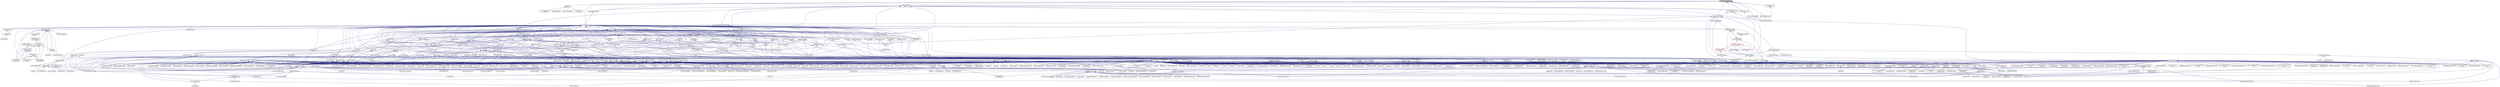 digraph "is_executor_parameters.hpp"
{
  edge [fontname="Helvetica",fontsize="10",labelfontname="Helvetica",labelfontsize="10"];
  node [fontname="Helvetica",fontsize="10",shape=record];
  Node21 [label="is_executor_parameters.hpp",height=0.2,width=0.4,color="black", fillcolor="grey75", style="filled", fontcolor="black"];
  Node21 -> Node22 [dir="back",color="midnightblue",fontsize="10",style="solid",fontname="Helvetica"];
  Node22 [label="traits.hpp",height=0.2,width=0.4,color="black", fillcolor="white", style="filled",URL="$d7/db8/include_2traits_8hpp.html"];
  Node22 -> Node23 [dir="back",color="midnightblue",fontsize="10",style="solid",fontname="Helvetica"];
  Node23 [label="future_range_ambiguity\l_2032.cpp",height=0.2,width=0.4,color="black", fillcolor="white", style="filled",URL="$dc/d4e/future__range__ambiguity__2032_8cpp.html"];
  Node22 -> Node24 [dir="back",color="midnightblue",fontsize="10",style="solid",fontname="Helvetica"];
  Node24 [label="unordered_map.cpp",height=0.2,width=0.4,color="black", fillcolor="white", style="filled",URL="$d1/d75/unordered__map_8cpp.html"];
  Node22 -> Node25 [dir="back",color="midnightblue",fontsize="10",style="solid",fontname="Helvetica"];
  Node25 [label="async_cb_colocated.cpp",height=0.2,width=0.4,color="black", fillcolor="white", style="filled",URL="$d7/d7f/async__cb__colocated_8cpp.html"];
  Node22 -> Node26 [dir="back",color="midnightblue",fontsize="10",style="solid",fontname="Helvetica"];
  Node26 [label="partitioned_vector\l_iter.cpp",height=0.2,width=0.4,color="black", fillcolor="white", style="filled",URL="$dc/ddf/partitioned__vector__iter_8cpp.html"];
  Node21 -> Node27 [dir="back",color="midnightblue",fontsize="10",style="solid",fontname="Helvetica"];
  Node27 [label="execution_policy.hpp",height=0.2,width=0.4,color="black", fillcolor="white", style="filled",URL="$d4/d36/execution__policy_8hpp.html"];
  Node27 -> Node28 [dir="back",color="midnightblue",fontsize="10",style="solid",fontname="Helvetica"];
  Node28 [label="block_allocator.hpp",height=0.2,width=0.4,color="black", fillcolor="white", style="filled",URL="$d9/d7a/block__allocator_8hpp.html"];
  Node28 -> Node29 [dir="back",color="midnightblue",fontsize="10",style="solid",fontname="Helvetica"];
  Node29 [label="host.hpp",height=0.2,width=0.4,color="black", fillcolor="white", style="filled",URL="$dd/d78/host_8hpp.html"];
  Node29 -> Node30 [dir="back",color="midnightblue",fontsize="10",style="solid",fontname="Helvetica"];
  Node30 [label="compute.hpp",height=0.2,width=0.4,color="black", fillcolor="white", style="filled",URL="$df/dd0/compute_8hpp.html"];
  Node30 -> Node31 [dir="back",color="midnightblue",fontsize="10",style="solid",fontname="Helvetica"];
  Node31 [label="cublas_matmul.cpp",height=0.2,width=0.4,color="black", fillcolor="white", style="filled",URL="$dd/d84/cublas__matmul_8cpp.html"];
  Node30 -> Node32 [dir="back",color="midnightblue",fontsize="10",style="solid",fontname="Helvetica"];
  Node32 [label="synchronize.cpp",height=0.2,width=0.4,color="black", fillcolor="white", style="filled",URL="$da/da2/synchronize_8cpp.html"];
  Node30 -> Node33 [dir="back",color="midnightblue",fontsize="10",style="solid",fontname="Helvetica"];
  Node33 [label="stream.cpp",height=0.2,width=0.4,color="black", fillcolor="white", style="filled",URL="$da/d5f/stream_8cpp.html"];
  Node30 -> Node34 [dir="back",color="midnightblue",fontsize="10",style="solid",fontname="Helvetica"];
  Node34 [label="for_each_value_proxy.cpp",height=0.2,width=0.4,color="black", fillcolor="white", style="filled",URL="$d1/d78/for__each__value__proxy_8cpp.html"];
  Node30 -> Node35 [dir="back",color="midnightblue",fontsize="10",style="solid",fontname="Helvetica"];
  Node35 [label="block_allocator.cpp",height=0.2,width=0.4,color="black", fillcolor="white", style="filled",URL="$dc/d4a/block__allocator_8cpp.html"];
  Node30 -> Node36 [dir="back",color="midnightblue",fontsize="10",style="solid",fontname="Helvetica"];
  Node36 [label="partitioned_vector\l_target.cpp",height=0.2,width=0.4,color="black", fillcolor="white", style="filled",URL="$d9/dd1/partitioned__vector__target_8cpp.html"];
  Node27 -> Node37 [dir="back",color="midnightblue",fontsize="10",style="solid",fontname="Helvetica"];
  Node37 [label="parallel_execution\l_policy.hpp",height=0.2,width=0.4,color="black", fillcolor="white", style="filled",URL="$d5/ddf/parallel__execution__policy_8hpp.html"];
  Node37 -> Node38 [dir="back",color="midnightblue",fontsize="10",style="solid",fontname="Helvetica"];
  Node38 [label="test_utils.hpp",height=0.2,width=0.4,color="black", fillcolor="white", style="filled",URL="$d2/d18/performance_2parallel__algorithms_2local_2test__utils_8hpp.html"];
  Node38 -> Node39 [dir="back",color="midnightblue",fontsize="10",style="solid",fontname="Helvetica"];
  Node39 [label="benchmark_merge.cpp",height=0.2,width=0.4,color="black", fillcolor="white", style="filled",URL="$dd/d49/benchmark__merge_8cpp.html"];
  Node38 -> Node40 [dir="back",color="midnightblue",fontsize="10",style="solid",fontname="Helvetica"];
  Node40 [label="benchmark_partition.cpp",height=0.2,width=0.4,color="black", fillcolor="white", style="filled",URL="$d9/d88/benchmark__partition_8cpp.html"];
  Node38 -> Node41 [dir="back",color="midnightblue",fontsize="10",style="solid",fontname="Helvetica"];
  Node41 [label="benchmark_partition\l_copy.cpp",height=0.2,width=0.4,color="black", fillcolor="white", style="filled",URL="$d3/d0e/benchmark__partition__copy_8cpp.html"];
  Node38 -> Node42 [dir="back",color="midnightblue",fontsize="10",style="solid",fontname="Helvetica"];
  Node42 [label="benchmark_unique_copy.cpp",height=0.2,width=0.4,color="black", fillcolor="white", style="filled",URL="$d9/d53/benchmark__unique__copy_8cpp.html"];
  Node37 -> Node43 [dir="back",color="midnightblue",fontsize="10",style="solid",fontname="Helvetica"];
  Node43 [label="test_utils.hpp",height=0.2,width=0.4,color="black", fillcolor="white", style="filled",URL="$d5/d53/unit_2parallel_2algorithms_2test__utils_8hpp.html"];
  Node43 -> Node44 [dir="back",color="midnightblue",fontsize="10",style="solid",fontname="Helvetica"];
  Node44 [label="adjacentdifference.cpp",height=0.2,width=0.4,color="black", fillcolor="white", style="filled",URL="$d5/df0/adjacentdifference_8cpp.html"];
  Node43 -> Node45 [dir="back",color="midnightblue",fontsize="10",style="solid",fontname="Helvetica"];
  Node45 [label="adjacentdifference\l_bad_alloc.cpp",height=0.2,width=0.4,color="black", fillcolor="white", style="filled",URL="$d8/d95/adjacentdifference__bad__alloc_8cpp.html"];
  Node43 -> Node46 [dir="back",color="midnightblue",fontsize="10",style="solid",fontname="Helvetica"];
  Node46 [label="adjacentdifference\l_exception.cpp",height=0.2,width=0.4,color="black", fillcolor="white", style="filled",URL="$d8/d0b/adjacentdifference__exception_8cpp.html"];
  Node43 -> Node47 [dir="back",color="midnightblue",fontsize="10",style="solid",fontname="Helvetica"];
  Node47 [label="adjacentfind.cpp",height=0.2,width=0.4,color="black", fillcolor="white", style="filled",URL="$d2/d99/adjacentfind_8cpp.html"];
  Node43 -> Node48 [dir="back",color="midnightblue",fontsize="10",style="solid",fontname="Helvetica"];
  Node48 [label="adjacentfind_bad_alloc.cpp",height=0.2,width=0.4,color="black", fillcolor="white", style="filled",URL="$d3/d2a/adjacentfind__bad__alloc_8cpp.html"];
  Node43 -> Node49 [dir="back",color="midnightblue",fontsize="10",style="solid",fontname="Helvetica"];
  Node49 [label="adjacentfind_binary.cpp",height=0.2,width=0.4,color="black", fillcolor="white", style="filled",URL="$d3/db1/adjacentfind__binary_8cpp.html"];
  Node43 -> Node50 [dir="back",color="midnightblue",fontsize="10",style="solid",fontname="Helvetica"];
  Node50 [label="adjacentfind_binary\l_bad_alloc.cpp",height=0.2,width=0.4,color="black", fillcolor="white", style="filled",URL="$d6/d81/adjacentfind__binary__bad__alloc_8cpp.html"];
  Node43 -> Node51 [dir="back",color="midnightblue",fontsize="10",style="solid",fontname="Helvetica"];
  Node51 [label="adjacentfind_binary\l_exception.cpp",height=0.2,width=0.4,color="black", fillcolor="white", style="filled",URL="$d8/da8/adjacentfind__binary__exception_8cpp.html"];
  Node43 -> Node52 [dir="back",color="midnightblue",fontsize="10",style="solid",fontname="Helvetica"];
  Node52 [label="adjacentfind_exception.cpp",height=0.2,width=0.4,color="black", fillcolor="white", style="filled",URL="$de/d40/adjacentfind__exception_8cpp.html"];
  Node43 -> Node53 [dir="back",color="midnightblue",fontsize="10",style="solid",fontname="Helvetica"];
  Node53 [label="all_of.cpp",height=0.2,width=0.4,color="black", fillcolor="white", style="filled",URL="$db/d88/all__of_8cpp.html"];
  Node43 -> Node54 [dir="back",color="midnightblue",fontsize="10",style="solid",fontname="Helvetica"];
  Node54 [label="any_of.cpp",height=0.2,width=0.4,color="black", fillcolor="white", style="filled",URL="$d8/d5d/any__of_8cpp.html"];
  Node43 -> Node55 [dir="back",color="midnightblue",fontsize="10",style="solid",fontname="Helvetica"];
  Node55 [label="copy.cpp",height=0.2,width=0.4,color="black", fillcolor="white", style="filled",URL="$d9/d54/copy_8cpp.html"];
  Node43 -> Node56 [dir="back",color="midnightblue",fontsize="10",style="solid",fontname="Helvetica"];
  Node56 [label="copyif_bad_alloc.cpp",height=0.2,width=0.4,color="black", fillcolor="white", style="filled",URL="$d0/ddd/copyif__bad__alloc_8cpp.html"];
  Node43 -> Node57 [dir="back",color="midnightblue",fontsize="10",style="solid",fontname="Helvetica"];
  Node57 [label="copyif_exception.cpp",height=0.2,width=0.4,color="black", fillcolor="white", style="filled",URL="$dc/d81/copyif__exception_8cpp.html"];
  Node43 -> Node58 [dir="back",color="midnightblue",fontsize="10",style="solid",fontname="Helvetica"];
  Node58 [label="copyif_forward.cpp",height=0.2,width=0.4,color="black", fillcolor="white", style="filled",URL="$d3/d04/copyif__forward_8cpp.html"];
  Node43 -> Node59 [dir="back",color="midnightblue",fontsize="10",style="solid",fontname="Helvetica"];
  Node59 [label="copyif_input.cpp",height=0.2,width=0.4,color="black", fillcolor="white", style="filled",URL="$d5/d41/copyif__input_8cpp.html"];
  Node43 -> Node60 [dir="back",color="midnightblue",fontsize="10",style="solid",fontname="Helvetica"];
  Node60 [label="copyif_random.cpp",height=0.2,width=0.4,color="black", fillcolor="white", style="filled",URL="$dc/d22/copyif__random_8cpp.html"];
  Node43 -> Node61 [dir="back",color="midnightblue",fontsize="10",style="solid",fontname="Helvetica"];
  Node61 [label="copyn.cpp",height=0.2,width=0.4,color="black", fillcolor="white", style="filled",URL="$d3/d44/copyn_8cpp.html"];
  Node43 -> Node62 [dir="back",color="midnightblue",fontsize="10",style="solid",fontname="Helvetica"];
  Node62 [label="count_tests.hpp",height=0.2,width=0.4,color="black", fillcolor="white", style="filled",URL="$de/d3a/count__tests_8hpp.html"];
  Node62 -> Node63 [dir="back",color="midnightblue",fontsize="10",style="solid",fontname="Helvetica"];
  Node63 [label="count.cpp",height=0.2,width=0.4,color="black", fillcolor="white", style="filled",URL="$d3/d01/count_8cpp.html"];
  Node62 -> Node64 [dir="back",color="midnightblue",fontsize="10",style="solid",fontname="Helvetica"];
  Node64 [label="count_datapar.cpp",height=0.2,width=0.4,color="black", fillcolor="white", style="filled",URL="$d6/d38/count__datapar_8cpp.html"];
  Node43 -> Node65 [dir="back",color="midnightblue",fontsize="10",style="solid",fontname="Helvetica"];
  Node65 [label="countif_tests.hpp",height=0.2,width=0.4,color="black", fillcolor="white", style="filled",URL="$d4/da4/countif__tests_8hpp.html"];
  Node65 -> Node66 [dir="back",color="midnightblue",fontsize="10",style="solid",fontname="Helvetica"];
  Node66 [label="countif.cpp",height=0.2,width=0.4,color="black", fillcolor="white", style="filled",URL="$d9/df1/countif_8cpp.html"];
  Node65 -> Node67 [dir="back",color="midnightblue",fontsize="10",style="solid",fontname="Helvetica"];
  Node67 [label="countif_datapar.cpp",height=0.2,width=0.4,color="black", fillcolor="white", style="filled",URL="$dc/d0b/countif__datapar_8cpp.html"];
  Node43 -> Node68 [dir="back",color="midnightblue",fontsize="10",style="solid",fontname="Helvetica"];
  Node68 [label="destroy_tests.hpp",height=0.2,width=0.4,color="black", fillcolor="white", style="filled",URL="$db/d13/destroy__tests_8hpp.html"];
  Node68 -> Node69 [dir="back",color="midnightblue",fontsize="10",style="solid",fontname="Helvetica"];
  Node69 [label="destroy.cpp",height=0.2,width=0.4,color="black", fillcolor="white", style="filled",URL="$dd/d93/destroy_8cpp.html"];
  Node43 -> Node70 [dir="back",color="midnightblue",fontsize="10",style="solid",fontname="Helvetica"];
  Node70 [label="destroyn.cpp",height=0.2,width=0.4,color="black", fillcolor="white", style="filled",URL="$de/dbc/destroyn_8cpp.html"];
  Node43 -> Node71 [dir="back",color="midnightblue",fontsize="10",style="solid",fontname="Helvetica"];
  Node71 [label="equal.cpp",height=0.2,width=0.4,color="black", fillcolor="white", style="filled",URL="$df/d99/equal_8cpp.html"];
  Node43 -> Node72 [dir="back",color="midnightblue",fontsize="10",style="solid",fontname="Helvetica"];
  Node72 [label="equal_binary.cpp",height=0.2,width=0.4,color="black", fillcolor="white", style="filled",URL="$d2/ddd/equal__binary_8cpp.html"];
  Node43 -> Node73 [dir="back",color="midnightblue",fontsize="10",style="solid",fontname="Helvetica"];
  Node73 [label="exclusive_scan.cpp",height=0.2,width=0.4,color="black", fillcolor="white", style="filled",URL="$dc/dd7/exclusive__scan_8cpp.html"];
  Node43 -> Node74 [dir="back",color="midnightblue",fontsize="10",style="solid",fontname="Helvetica"];
  Node74 [label="exclusive_scan2.cpp",height=0.2,width=0.4,color="black", fillcolor="white", style="filled",URL="$dc/dc7/exclusive__scan2_8cpp.html"];
  Node43 -> Node75 [dir="back",color="midnightblue",fontsize="10",style="solid",fontname="Helvetica"];
  Node75 [label="exclusive_scan_bad\l_alloc.cpp",height=0.2,width=0.4,color="black", fillcolor="white", style="filled",URL="$d5/ded/exclusive__scan__bad__alloc_8cpp.html"];
  Node43 -> Node76 [dir="back",color="midnightblue",fontsize="10",style="solid",fontname="Helvetica"];
  Node76 [label="exclusive_scan_exception.cpp",height=0.2,width=0.4,color="black", fillcolor="white", style="filled",URL="$d1/d9b/exclusive__scan__exception_8cpp.html"];
  Node43 -> Node77 [dir="back",color="midnightblue",fontsize="10",style="solid",fontname="Helvetica"];
  Node77 [label="exclusive_scan_validate.cpp",height=0.2,width=0.4,color="black", fillcolor="white", style="filled",URL="$df/d8d/exclusive__scan__validate_8cpp.html"];
  Node43 -> Node78 [dir="back",color="midnightblue",fontsize="10",style="solid",fontname="Helvetica"];
  Node78 [label="fill.cpp",height=0.2,width=0.4,color="black", fillcolor="white", style="filled",URL="$db/df9/fill_8cpp.html"];
  Node43 -> Node79 [dir="back",color="midnightblue",fontsize="10",style="solid",fontname="Helvetica"];
  Node79 [label="filln.cpp",height=0.2,width=0.4,color="black", fillcolor="white", style="filled",URL="$d7/df6/filln_8cpp.html"];
  Node43 -> Node80 [dir="back",color="midnightblue",fontsize="10",style="solid",fontname="Helvetica"];
  Node80 [label="find.cpp",height=0.2,width=0.4,color="black", fillcolor="white", style="filled",URL="$d4/dfc/find_8cpp.html"];
  Node43 -> Node81 [dir="back",color="midnightblue",fontsize="10",style="solid",fontname="Helvetica"];
  Node81 [label="findend.cpp",height=0.2,width=0.4,color="black", fillcolor="white", style="filled",URL="$de/d27/findend_8cpp.html"];
  Node43 -> Node82 [dir="back",color="midnightblue",fontsize="10",style="solid",fontname="Helvetica"];
  Node82 [label="findfirstof.cpp",height=0.2,width=0.4,color="black", fillcolor="white", style="filled",URL="$da/d85/findfirstof_8cpp.html"];
  Node43 -> Node83 [dir="back",color="midnightblue",fontsize="10",style="solid",fontname="Helvetica"];
  Node83 [label="findfirstof_binary.cpp",height=0.2,width=0.4,color="black", fillcolor="white", style="filled",URL="$db/da2/findfirstof__binary_8cpp.html"];
  Node43 -> Node84 [dir="back",color="midnightblue",fontsize="10",style="solid",fontname="Helvetica"];
  Node84 [label="findif.cpp",height=0.2,width=0.4,color="black", fillcolor="white", style="filled",URL="$d4/d38/findif_8cpp.html"];
  Node43 -> Node85 [dir="back",color="midnightblue",fontsize="10",style="solid",fontname="Helvetica"];
  Node85 [label="findifnot.cpp",height=0.2,width=0.4,color="black", fillcolor="white", style="filled",URL="$dd/df5/findifnot_8cpp.html"];
  Node43 -> Node86 [dir="back",color="midnightblue",fontsize="10",style="solid",fontname="Helvetica"];
  Node86 [label="findifnot_bad_alloc.cpp",height=0.2,width=0.4,color="black", fillcolor="white", style="filled",URL="$df/de4/findifnot__bad__alloc_8cpp.html"];
  Node43 -> Node87 [dir="back",color="midnightblue",fontsize="10",style="solid",fontname="Helvetica"];
  Node87 [label="findifnot_exception.cpp",height=0.2,width=0.4,color="black", fillcolor="white", style="filled",URL="$dc/d17/findifnot__exception_8cpp.html"];
  Node43 -> Node88 [dir="back",color="midnightblue",fontsize="10",style="solid",fontname="Helvetica"];
  Node88 [label="for_loop.cpp",height=0.2,width=0.4,color="black", fillcolor="white", style="filled",URL="$de/d62/for__loop_8cpp.html"];
  Node43 -> Node89 [dir="back",color="midnightblue",fontsize="10",style="solid",fontname="Helvetica"];
  Node89 [label="for_loop_induction.cpp",height=0.2,width=0.4,color="black", fillcolor="white", style="filled",URL="$dc/d69/for__loop__induction_8cpp.html"];
  Node43 -> Node90 [dir="back",color="midnightblue",fontsize="10",style="solid",fontname="Helvetica"];
  Node90 [label="for_loop_induction\l_async.cpp",height=0.2,width=0.4,color="black", fillcolor="white", style="filled",URL="$d6/dc7/for__loop__induction__async_8cpp.html"];
  Node43 -> Node91 [dir="back",color="midnightblue",fontsize="10",style="solid",fontname="Helvetica"];
  Node91 [label="for_loop_n.cpp",height=0.2,width=0.4,color="black", fillcolor="white", style="filled",URL="$de/da4/for__loop__n_8cpp.html"];
  Node43 -> Node92 [dir="back",color="midnightblue",fontsize="10",style="solid",fontname="Helvetica"];
  Node92 [label="for_loop_n_strided.cpp",height=0.2,width=0.4,color="black", fillcolor="white", style="filled",URL="$d8/d8f/for__loop__n__strided_8cpp.html"];
  Node43 -> Node93 [dir="back",color="midnightblue",fontsize="10",style="solid",fontname="Helvetica"];
  Node93 [label="for_loop_reduction.cpp",height=0.2,width=0.4,color="black", fillcolor="white", style="filled",URL="$d9/dcb/for__loop__reduction_8cpp.html"];
  Node43 -> Node94 [dir="back",color="midnightblue",fontsize="10",style="solid",fontname="Helvetica"];
  Node94 [label="for_loop_reduction\l_async.cpp",height=0.2,width=0.4,color="black", fillcolor="white", style="filled",URL="$d8/dfb/for__loop__reduction__async_8cpp.html"];
  Node43 -> Node95 [dir="back",color="midnightblue",fontsize="10",style="solid",fontname="Helvetica"];
  Node95 [label="for_loop_strided.cpp",height=0.2,width=0.4,color="black", fillcolor="white", style="filled",URL="$d1/d10/for__loop__strided_8cpp.html"];
  Node43 -> Node96 [dir="back",color="midnightblue",fontsize="10",style="solid",fontname="Helvetica"];
  Node96 [label="foreach_tests.hpp",height=0.2,width=0.4,color="black", fillcolor="white", style="filled",URL="$d4/d2c/algorithms_2foreach__tests_8hpp.html"];
  Node96 -> Node97 [dir="back",color="midnightblue",fontsize="10",style="solid",fontname="Helvetica"];
  Node97 [label="foreach.cpp",height=0.2,width=0.4,color="black", fillcolor="white", style="filled",URL="$d1/d33/foreach_8cpp.html"];
  Node96 -> Node98 [dir="back",color="midnightblue",fontsize="10",style="solid",fontname="Helvetica"];
  Node98 [label="foreach_executors.cpp",height=0.2,width=0.4,color="black", fillcolor="white", style="filled",URL="$d3/d54/foreach__executors_8cpp.html"];
  Node96 -> Node99 [dir="back",color="midnightblue",fontsize="10",style="solid",fontname="Helvetica"];
  Node99 [label="foreach_executors_v1.cpp",height=0.2,width=0.4,color="black", fillcolor="white", style="filled",URL="$dd/dda/foreach__executors__v1_8cpp.html"];
  Node96 -> Node100 [dir="back",color="midnightblue",fontsize="10",style="solid",fontname="Helvetica"];
  Node100 [label="foreachn.cpp",height=0.2,width=0.4,color="black", fillcolor="white", style="filled",URL="$d3/d1b/foreachn_8cpp.html"];
  Node96 -> Node101 [dir="back",color="midnightblue",fontsize="10",style="solid",fontname="Helvetica"];
  Node101 [label="foreach_datapar.cpp",height=0.2,width=0.4,color="black", fillcolor="white", style="filled",URL="$da/dfb/foreach__datapar_8cpp.html"];
  Node96 -> Node102 [dir="back",color="midnightblue",fontsize="10",style="solid",fontname="Helvetica"];
  Node102 [label="foreachn_datapar.cpp",height=0.2,width=0.4,color="black", fillcolor="white", style="filled",URL="$d3/ddd/foreachn__datapar_8cpp.html"];
  Node96 -> Node103 [dir="back",color="midnightblue",fontsize="10",style="solid",fontname="Helvetica"];
  Node103 [label="executor_parameters.cpp",height=0.2,width=0.4,color="black", fillcolor="white", style="filled",URL="$dc/d90/executor__parameters_8cpp.html"];
  Node96 -> Node104 [dir="back",color="midnightblue",fontsize="10",style="solid",fontname="Helvetica"];
  Node104 [label="executor_parameters\l_timer_hooks.cpp",height=0.2,width=0.4,color="black", fillcolor="white", style="filled",URL="$d4/d85/executor__parameters__timer__hooks_8cpp.html"];
  Node96 -> Node105 [dir="back",color="midnightblue",fontsize="10",style="solid",fontname="Helvetica"];
  Node105 [label="persistent_executor\l_parameters.cpp",height=0.2,width=0.4,color="black", fillcolor="white", style="filled",URL="$db/d9b/persistent__executor__parameters_8cpp.html"];
  Node43 -> Node106 [dir="back",color="midnightblue",fontsize="10",style="solid",fontname="Helvetica"];
  Node106 [label="foreach_tests_prefetching.hpp",height=0.2,width=0.4,color="black", fillcolor="white", style="filled",URL="$de/d0e/foreach__tests__prefetching_8hpp.html"];
  Node106 -> Node107 [dir="back",color="midnightblue",fontsize="10",style="solid",fontname="Helvetica"];
  Node107 [label="foreach_prefetching.cpp",height=0.2,width=0.4,color="black", fillcolor="white", style="filled",URL="$d4/df0/foreach__prefetching_8cpp.html"];
  Node106 -> Node108 [dir="back",color="midnightblue",fontsize="10",style="solid",fontname="Helvetica"];
  Node108 [label="foreach_prefetching\l_executors_v1.cpp",height=0.2,width=0.4,color="black", fillcolor="white", style="filled",URL="$dd/d50/foreach__prefetching__executors__v1_8cpp.html"];
  Node43 -> Node109 [dir="back",color="midnightblue",fontsize="10",style="solid",fontname="Helvetica"];
  Node109 [label="foreach_tests_projection.hpp",height=0.2,width=0.4,color="black", fillcolor="white", style="filled",URL="$dd/d98/algorithms_2foreach__tests__projection_8hpp.html"];
  Node109 -> Node110 [dir="back",color="midnightblue",fontsize="10",style="solid",fontname="Helvetica"];
  Node110 [label="foreach_projection.cpp",height=0.2,width=0.4,color="black", fillcolor="white", style="filled",URL="$d3/d3e/foreach__projection_8cpp.html"];
  Node43 -> Node111 [dir="back",color="midnightblue",fontsize="10",style="solid",fontname="Helvetica"];
  Node111 [label="foreachn_bad_alloc.cpp",height=0.2,width=0.4,color="black", fillcolor="white", style="filled",URL="$dc/dad/foreachn__bad__alloc_8cpp.html"];
  Node43 -> Node112 [dir="back",color="midnightblue",fontsize="10",style="solid",fontname="Helvetica"];
  Node112 [label="foreachn_exception.cpp",height=0.2,width=0.4,color="black", fillcolor="white", style="filled",URL="$d7/d9a/foreachn__exception_8cpp.html"];
  Node43 -> Node113 [dir="back",color="midnightblue",fontsize="10",style="solid",fontname="Helvetica"];
  Node113 [label="foreachn_projection.cpp",height=0.2,width=0.4,color="black", fillcolor="white", style="filled",URL="$db/deb/foreachn__projection_8cpp.html"];
  Node43 -> Node114 [dir="back",color="midnightblue",fontsize="10",style="solid",fontname="Helvetica"];
  Node114 [label="foreachn_projection\l_bad_alloc.cpp",height=0.2,width=0.4,color="black", fillcolor="white", style="filled",URL="$dc/d8d/foreachn__projection__bad__alloc_8cpp.html"];
  Node43 -> Node115 [dir="back",color="midnightblue",fontsize="10",style="solid",fontname="Helvetica"];
  Node115 [label="foreachn_projection\l_exception.cpp",height=0.2,width=0.4,color="black", fillcolor="white", style="filled",URL="$db/df7/foreachn__projection__exception_8cpp.html"];
  Node43 -> Node116 [dir="back",color="midnightblue",fontsize="10",style="solid",fontname="Helvetica"];
  Node116 [label="generate.cpp",height=0.2,width=0.4,color="black", fillcolor="white", style="filled",URL="$d4/da7/generate_8cpp.html"];
  Node43 -> Node117 [dir="back",color="midnightblue",fontsize="10",style="solid",fontname="Helvetica"];
  Node117 [label="generaten.cpp",height=0.2,width=0.4,color="black", fillcolor="white", style="filled",URL="$d6/dd4/generaten_8cpp.html"];
  Node43 -> Node118 [dir="back",color="midnightblue",fontsize="10",style="solid",fontname="Helvetica"];
  Node118 [label="includes.cpp",height=0.2,width=0.4,color="black", fillcolor="white", style="filled",URL="$dc/d10/includes_8cpp.html"];
  Node43 -> Node119 [dir="back",color="midnightblue",fontsize="10",style="solid",fontname="Helvetica"];
  Node119 [label="inclusive_scan_tests.hpp",height=0.2,width=0.4,color="black", fillcolor="white", style="filled",URL="$d1/d1e/inclusive__scan__tests_8hpp.html"];
  Node119 -> Node120 [dir="back",color="midnightblue",fontsize="10",style="solid",fontname="Helvetica"];
  Node120 [label="inclusive_scan.cpp",height=0.2,width=0.4,color="black", fillcolor="white", style="filled",URL="$d4/d31/inclusive__scan_8cpp.html"];
  Node119 -> Node121 [dir="back",color="midnightblue",fontsize="10",style="solid",fontname="Helvetica"];
  Node121 [label="inclusive_scan_executors\l_v1.cpp",height=0.2,width=0.4,color="black", fillcolor="white", style="filled",URL="$da/dda/inclusive__scan__executors__v1_8cpp.html"];
  Node43 -> Node122 [dir="back",color="midnightblue",fontsize="10",style="solid",fontname="Helvetica"];
  Node122 [label="is_heap_tests.hpp",height=0.2,width=0.4,color="black", fillcolor="white", style="filled",URL="$d7/ddd/is__heap__tests_8hpp.html"];
  Node122 -> Node123 [dir="back",color="midnightblue",fontsize="10",style="solid",fontname="Helvetica"];
  Node123 [label="is_heap.cpp",height=0.2,width=0.4,color="black", fillcolor="white", style="filled",URL="$d1/d1e/is__heap_8cpp.html"];
  Node122 -> Node124 [dir="back",color="midnightblue",fontsize="10",style="solid",fontname="Helvetica"];
  Node124 [label="is_heap_until.cpp",height=0.2,width=0.4,color="black", fillcolor="white", style="filled",URL="$dd/d28/is__heap__until_8cpp.html"];
  Node43 -> Node123 [dir="back",color="midnightblue",fontsize="10",style="solid",fontname="Helvetica"];
  Node43 -> Node124 [dir="back",color="midnightblue",fontsize="10",style="solid",fontname="Helvetica"];
  Node43 -> Node125 [dir="back",color="midnightblue",fontsize="10",style="solid",fontname="Helvetica"];
  Node125 [label="is_partitioned.cpp",height=0.2,width=0.4,color="black", fillcolor="white", style="filled",URL="$df/d07/is__partitioned_8cpp.html"];
  Node43 -> Node126 [dir="back",color="midnightblue",fontsize="10",style="solid",fontname="Helvetica"];
  Node126 [label="is_sorted_tests.hpp",height=0.2,width=0.4,color="black", fillcolor="white", style="filled",URL="$d7/d7f/is__sorted__tests_8hpp.html"];
  Node126 -> Node127 [dir="back",color="midnightblue",fontsize="10",style="solid",fontname="Helvetica"];
  Node127 [label="is_sorted.cpp",height=0.2,width=0.4,color="black", fillcolor="white", style="filled",URL="$df/d8f/is__sorted_8cpp.html"];
  Node126 -> Node128 [dir="back",color="midnightblue",fontsize="10",style="solid",fontname="Helvetica"];
  Node128 [label="is_sorted_executors\l_v1.cpp",height=0.2,width=0.4,color="black", fillcolor="white", style="filled",URL="$d1/d98/is__sorted__executors__v1_8cpp.html"];
  Node43 -> Node129 [dir="back",color="midnightblue",fontsize="10",style="solid",fontname="Helvetica"];
  Node129 [label="is_sorted_until.cpp",height=0.2,width=0.4,color="black", fillcolor="white", style="filled",URL="$d0/d1b/is__sorted__until_8cpp.html"];
  Node43 -> Node130 [dir="back",color="midnightblue",fontsize="10",style="solid",fontname="Helvetica"];
  Node130 [label="lexicographical_compare.cpp",height=0.2,width=0.4,color="black", fillcolor="white", style="filled",URL="$dd/de6/lexicographical__compare_8cpp.html"];
  Node43 -> Node131 [dir="back",color="midnightblue",fontsize="10",style="solid",fontname="Helvetica"];
  Node131 [label="max_element.cpp",height=0.2,width=0.4,color="black", fillcolor="white", style="filled",URL="$d4/d10/max__element_8cpp.html"];
  Node43 -> Node132 [dir="back",color="midnightblue",fontsize="10",style="solid",fontname="Helvetica"];
  Node132 [label="merge_tests.hpp",height=0.2,width=0.4,color="black", fillcolor="white", style="filled",URL="$dc/d10/merge__tests_8hpp.html"];
  Node132 -> Node133 [dir="back",color="midnightblue",fontsize="10",style="solid",fontname="Helvetica"];
  Node133 [label="merge.cpp",height=0.2,width=0.4,color="black", fillcolor="white", style="filled",URL="$d1/da4/merge_8cpp.html"];
  Node43 -> Node133 [dir="back",color="midnightblue",fontsize="10",style="solid",fontname="Helvetica"];
  Node43 -> Node134 [dir="back",color="midnightblue",fontsize="10",style="solid",fontname="Helvetica"];
  Node134 [label="min_element.cpp",height=0.2,width=0.4,color="black", fillcolor="white", style="filled",URL="$d3/dab/min__element_8cpp.html"];
  Node43 -> Node135 [dir="back",color="midnightblue",fontsize="10",style="solid",fontname="Helvetica"];
  Node135 [label="minmax_element.cpp",height=0.2,width=0.4,color="black", fillcolor="white", style="filled",URL="$da/df0/minmax__element_8cpp.html"];
  Node43 -> Node136 [dir="back",color="midnightblue",fontsize="10",style="solid",fontname="Helvetica"];
  Node136 [label="mismatch.cpp",height=0.2,width=0.4,color="black", fillcolor="white", style="filled",URL="$da/d76/mismatch_8cpp.html"];
  Node43 -> Node137 [dir="back",color="midnightblue",fontsize="10",style="solid",fontname="Helvetica"];
  Node137 [label="mismatch_binary.cpp",height=0.2,width=0.4,color="black", fillcolor="white", style="filled",URL="$d0/d8b/mismatch__binary_8cpp.html"];
  Node43 -> Node138 [dir="back",color="midnightblue",fontsize="10",style="solid",fontname="Helvetica"];
  Node138 [label="move.cpp",height=0.2,width=0.4,color="black", fillcolor="white", style="filled",URL="$d5/d5f/move_8cpp.html"];
  Node43 -> Node139 [dir="back",color="midnightblue",fontsize="10",style="solid",fontname="Helvetica"];
  Node139 [label="none_of.cpp",height=0.2,width=0.4,color="black", fillcolor="white", style="filled",URL="$de/d32/none__of_8cpp.html"];
  Node43 -> Node140 [dir="back",color="midnightblue",fontsize="10",style="solid",fontname="Helvetica"];
  Node140 [label="partition_tests.hpp",height=0.2,width=0.4,color="black", fillcolor="white", style="filled",URL="$df/dd8/partition__tests_8hpp.html"];
  Node140 -> Node141 [dir="back",color="midnightblue",fontsize="10",style="solid",fontname="Helvetica"];
  Node141 [label="partition.cpp",height=0.2,width=0.4,color="black", fillcolor="white", style="filled",URL="$d6/daf/tests_2unit_2parallel_2algorithms_2partition_8cpp.html"];
  Node43 -> Node141 [dir="back",color="midnightblue",fontsize="10",style="solid",fontname="Helvetica"];
  Node43 -> Node142 [dir="back",color="midnightblue",fontsize="10",style="solid",fontname="Helvetica"];
  Node142 [label="partition_copy_tests.hpp",height=0.2,width=0.4,color="black", fillcolor="white", style="filled",URL="$d9/dfa/partition__copy__tests_8hpp.html"];
  Node142 -> Node143 [dir="back",color="midnightblue",fontsize="10",style="solid",fontname="Helvetica"];
  Node143 [label="partition_copy.cpp",height=0.2,width=0.4,color="black", fillcolor="white", style="filled",URL="$d8/d61/partition__copy_8cpp.html"];
  Node43 -> Node143 [dir="back",color="midnightblue",fontsize="10",style="solid",fontname="Helvetica"];
  Node43 -> Node144 [dir="back",color="midnightblue",fontsize="10",style="solid",fontname="Helvetica"];
  Node144 [label="reduce_.cpp",height=0.2,width=0.4,color="black", fillcolor="white", style="filled",URL="$d5/d03/reduce___8cpp.html"];
  Node43 -> Node145 [dir="back",color="midnightblue",fontsize="10",style="solid",fontname="Helvetica"];
  Node145 [label="sort_tests.hpp",height=0.2,width=0.4,color="black", fillcolor="white", style="filled",URL="$d8/d97/sort__tests_8hpp.html"];
  Node145 -> Node146 [dir="back",color="midnightblue",fontsize="10",style="solid",fontname="Helvetica"];
  Node146 [label="reduce_by_key.cpp",height=0.2,width=0.4,color="black", fillcolor="white", style="filled",URL="$dd/dde/reduce__by__key_8cpp.html"];
  Node145 -> Node147 [dir="back",color="midnightblue",fontsize="10",style="solid",fontname="Helvetica"];
  Node147 [label="sort.cpp",height=0.2,width=0.4,color="black", fillcolor="white", style="filled",URL="$d3/d7c/sort_8cpp.html"];
  Node145 -> Node148 [dir="back",color="midnightblue",fontsize="10",style="solid",fontname="Helvetica"];
  Node148 [label="sort_by_key.cpp",height=0.2,width=0.4,color="black", fillcolor="white", style="filled",URL="$df/daa/sort__by__key_8cpp.html"];
  Node145 -> Node149 [dir="back",color="midnightblue",fontsize="10",style="solid",fontname="Helvetica"];
  Node149 [label="sort_exceptions.cpp",height=0.2,width=0.4,color="black", fillcolor="white", style="filled",URL="$dc/d28/sort__exceptions_8cpp.html"];
  Node43 -> Node150 [dir="back",color="midnightblue",fontsize="10",style="solid",fontname="Helvetica"];
  Node150 [label="remove_copy.cpp",height=0.2,width=0.4,color="black", fillcolor="white", style="filled",URL="$de/db8/remove__copy_8cpp.html"];
  Node43 -> Node151 [dir="back",color="midnightblue",fontsize="10",style="solid",fontname="Helvetica"];
  Node151 [label="remove_copy_if.cpp",height=0.2,width=0.4,color="black", fillcolor="white", style="filled",URL="$d1/d0f/remove__copy__if_8cpp.html"];
  Node43 -> Node152 [dir="back",color="midnightblue",fontsize="10",style="solid",fontname="Helvetica"];
  Node152 [label="replace.cpp",height=0.2,width=0.4,color="black", fillcolor="white", style="filled",URL="$d6/d96/replace_8cpp.html"];
  Node43 -> Node153 [dir="back",color="midnightblue",fontsize="10",style="solid",fontname="Helvetica"];
  Node153 [label="replace_copy.cpp",height=0.2,width=0.4,color="black", fillcolor="white", style="filled",URL="$da/d69/replace__copy_8cpp.html"];
  Node43 -> Node154 [dir="back",color="midnightblue",fontsize="10",style="solid",fontname="Helvetica"];
  Node154 [label="replace_copy_if.cpp",height=0.2,width=0.4,color="black", fillcolor="white", style="filled",URL="$d4/d1c/replace__copy__if_8cpp.html"];
  Node43 -> Node155 [dir="back",color="midnightblue",fontsize="10",style="solid",fontname="Helvetica"];
  Node155 [label="replace_if.cpp",height=0.2,width=0.4,color="black", fillcolor="white", style="filled",URL="$de/ded/replace__if_8cpp.html"];
  Node43 -> Node156 [dir="back",color="midnightblue",fontsize="10",style="solid",fontname="Helvetica"];
  Node156 [label="reverse.cpp",height=0.2,width=0.4,color="black", fillcolor="white", style="filled",URL="$d8/dc4/reverse_8cpp.html"];
  Node43 -> Node157 [dir="back",color="midnightblue",fontsize="10",style="solid",fontname="Helvetica"];
  Node157 [label="reverse_copy.cpp",height=0.2,width=0.4,color="black", fillcolor="white", style="filled",URL="$dd/d14/reverse__copy_8cpp.html"];
  Node43 -> Node158 [dir="back",color="midnightblue",fontsize="10",style="solid",fontname="Helvetica"];
  Node158 [label="rotate.cpp",height=0.2,width=0.4,color="black", fillcolor="white", style="filled",URL="$d7/d5d/rotate_8cpp.html"];
  Node43 -> Node159 [dir="back",color="midnightblue",fontsize="10",style="solid",fontname="Helvetica"];
  Node159 [label="rotate_copy.cpp",height=0.2,width=0.4,color="black", fillcolor="white", style="filled",URL="$da/d77/rotate__copy_8cpp.html"];
  Node43 -> Node160 [dir="back",color="midnightblue",fontsize="10",style="solid",fontname="Helvetica"];
  Node160 [label="search.cpp",height=0.2,width=0.4,color="black", fillcolor="white", style="filled",URL="$d9/def/search_8cpp.html"];
  Node43 -> Node161 [dir="back",color="midnightblue",fontsize="10",style="solid",fontname="Helvetica"];
  Node161 [label="searchn.cpp",height=0.2,width=0.4,color="black", fillcolor="white", style="filled",URL="$dc/dc5/searchn_8cpp.html"];
  Node43 -> Node162 [dir="back",color="midnightblue",fontsize="10",style="solid",fontname="Helvetica"];
  Node162 [label="set_difference.cpp",height=0.2,width=0.4,color="black", fillcolor="white", style="filled",URL="$d5/d98/set__difference_8cpp.html"];
  Node43 -> Node163 [dir="back",color="midnightblue",fontsize="10",style="solid",fontname="Helvetica"];
  Node163 [label="set_intersection.cpp",height=0.2,width=0.4,color="black", fillcolor="white", style="filled",URL="$dd/d83/set__intersection_8cpp.html"];
  Node43 -> Node164 [dir="back",color="midnightblue",fontsize="10",style="solid",fontname="Helvetica"];
  Node164 [label="set_symmetric_difference.cpp",height=0.2,width=0.4,color="black", fillcolor="white", style="filled",URL="$d4/d0c/set__symmetric__difference_8cpp.html"];
  Node43 -> Node165 [dir="back",color="midnightblue",fontsize="10",style="solid",fontname="Helvetica"];
  Node165 [label="set_union.cpp",height=0.2,width=0.4,color="black", fillcolor="white", style="filled",URL="$d7/d76/set__union_8cpp.html"];
  Node43 -> Node166 [dir="back",color="midnightblue",fontsize="10",style="solid",fontname="Helvetica"];
  Node166 [label="stable_partition_tests.hpp",height=0.2,width=0.4,color="black", fillcolor="white", style="filled",URL="$d0/d99/stable__partition__tests_8hpp.html"];
  Node166 -> Node167 [dir="back",color="midnightblue",fontsize="10",style="solid",fontname="Helvetica"];
  Node167 [label="stable_partition.cpp",height=0.2,width=0.4,color="black", fillcolor="white", style="filled",URL="$db/dcd/stable__partition_8cpp.html"];
  Node43 -> Node168 [dir="back",color="midnightblue",fontsize="10",style="solid",fontname="Helvetica"];
  Node168 [label="swapranges.cpp",height=0.2,width=0.4,color="black", fillcolor="white", style="filled",URL="$df/d4e/swapranges_8cpp.html"];
  Node43 -> Node169 [dir="back",color="midnightblue",fontsize="10",style="solid",fontname="Helvetica"];
  Node169 [label="transform_tests.hpp",height=0.2,width=0.4,color="black", fillcolor="white", style="filled",URL="$de/db6/transform__tests_8hpp.html"];
  Node169 -> Node170 [dir="back",color="midnightblue",fontsize="10",style="solid",fontname="Helvetica"];
  Node170 [label="transform.cpp",height=0.2,width=0.4,color="black", fillcolor="white", style="filled",URL="$d8/d8c/transform_8cpp.html"];
  Node169 -> Node171 [dir="back",color="midnightblue",fontsize="10",style="solid",fontname="Helvetica"];
  Node171 [label="transform_datapar.cpp",height=0.2,width=0.4,color="black", fillcolor="white", style="filled",URL="$da/df1/transform__datapar_8cpp.html"];
  Node43 -> Node172 [dir="back",color="midnightblue",fontsize="10",style="solid",fontname="Helvetica"];
  Node172 [label="transform_binary_tests.hpp",height=0.2,width=0.4,color="black", fillcolor="white", style="filled",URL="$dd/d5d/transform__binary__tests_8hpp.html"];
  Node172 -> Node173 [dir="back",color="midnightblue",fontsize="10",style="solid",fontname="Helvetica"];
  Node173 [label="transform_binary.cpp",height=0.2,width=0.4,color="black", fillcolor="white", style="filled",URL="$d1/d75/transform__binary_8cpp.html"];
  Node172 -> Node174 [dir="back",color="midnightblue",fontsize="10",style="solid",fontname="Helvetica"];
  Node174 [label="transform_binary_datapar.cpp",height=0.2,width=0.4,color="black", fillcolor="white", style="filled",URL="$d2/d77/transform__binary__datapar_8cpp.html"];
  Node43 -> Node175 [dir="back",color="midnightblue",fontsize="10",style="solid",fontname="Helvetica"];
  Node175 [label="transform_binary2_tests.hpp",height=0.2,width=0.4,color="black", fillcolor="white", style="filled",URL="$d7/dcc/transform__binary2__tests_8hpp.html"];
  Node175 -> Node176 [dir="back",color="midnightblue",fontsize="10",style="solid",fontname="Helvetica"];
  Node176 [label="transform_binary2.cpp",height=0.2,width=0.4,color="black", fillcolor="white", style="filled",URL="$d1/d5d/transform__binary2_8cpp.html"];
  Node175 -> Node177 [dir="back",color="midnightblue",fontsize="10",style="solid",fontname="Helvetica"];
  Node177 [label="transform_binary2_datapar.cpp",height=0.2,width=0.4,color="black", fillcolor="white", style="filled",URL="$d4/d76/transform__binary2__datapar_8cpp.html"];
  Node43 -> Node178 [dir="back",color="midnightblue",fontsize="10",style="solid",fontname="Helvetica"];
  Node178 [label="transform_exclusive\l_scan.cpp",height=0.2,width=0.4,color="black", fillcolor="white", style="filled",URL="$d0/d9c/transform__exclusive__scan_8cpp.html"];
  Node43 -> Node179 [dir="back",color="midnightblue",fontsize="10",style="solid",fontname="Helvetica"];
  Node179 [label="transform_inclusive\l_scan.cpp",height=0.2,width=0.4,color="black", fillcolor="white", style="filled",URL="$d0/d83/transform__inclusive__scan_8cpp.html"];
  Node43 -> Node180 [dir="back",color="midnightblue",fontsize="10",style="solid",fontname="Helvetica"];
  Node180 [label="transform_reduce.cpp",height=0.2,width=0.4,color="black", fillcolor="white", style="filled",URL="$dc/db9/transform__reduce_8cpp.html"];
  Node43 -> Node181 [dir="back",color="midnightblue",fontsize="10",style="solid",fontname="Helvetica"];
  Node181 [label="transform_reduce_binary\l_tests.hpp",height=0.2,width=0.4,color="black", fillcolor="white", style="filled",URL="$da/d3e/transform__reduce__binary__tests_8hpp.html"];
  Node181 -> Node182 [dir="back",color="midnightblue",fontsize="10",style="solid",fontname="Helvetica"];
  Node182 [label="transform_reduce_binary.cpp",height=0.2,width=0.4,color="black", fillcolor="white", style="filled",URL="$d2/db0/transform__reduce__binary_8cpp.html"];
  Node181 -> Node183 [dir="back",color="midnightblue",fontsize="10",style="solid",fontname="Helvetica"];
  Node183 [label="transform_reduce_binary\l_datapar.cpp",height=0.2,width=0.4,color="black", fillcolor="white", style="filled",URL="$d8/d42/transform__reduce__binary__datapar_8cpp.html"];
  Node43 -> Node184 [dir="back",color="midnightblue",fontsize="10",style="solid",fontname="Helvetica"];
  Node184 [label="transform_reduce_binary\l_bad_alloc.cpp",height=0.2,width=0.4,color="black", fillcolor="white", style="filled",URL="$d6/d34/transform__reduce__binary__bad__alloc_8cpp.html"];
  Node43 -> Node185 [dir="back",color="midnightblue",fontsize="10",style="solid",fontname="Helvetica"];
  Node185 [label="transform_reduce_binary\l_exception.cpp",height=0.2,width=0.4,color="black", fillcolor="white", style="filled",URL="$d0/d01/transform__reduce__binary__exception_8cpp.html"];
  Node43 -> Node186 [dir="back",color="midnightblue",fontsize="10",style="solid",fontname="Helvetica"];
  Node186 [label="uninitialized_copy\l_tests.hpp",height=0.2,width=0.4,color="black", fillcolor="white", style="filled",URL="$d4/dae/uninitialized__copy__tests_8hpp.html"];
  Node186 -> Node187 [dir="back",color="midnightblue",fontsize="10",style="solid",fontname="Helvetica"];
  Node187 [label="uninitialized_copy.cpp",height=0.2,width=0.4,color="black", fillcolor="white", style="filled",URL="$d7/d92/uninitialized__copy_8cpp.html"];
  Node186 -> Node188 [dir="back",color="midnightblue",fontsize="10",style="solid",fontname="Helvetica"];
  Node188 [label="uninitialized_copy\l_executors_v1.cpp",height=0.2,width=0.4,color="black", fillcolor="white", style="filled",URL="$da/d28/uninitialized__copy__executors__v1_8cpp.html"];
  Node43 -> Node189 [dir="back",color="midnightblue",fontsize="10",style="solid",fontname="Helvetica"];
  Node189 [label="uninitialized_copyn.cpp",height=0.2,width=0.4,color="black", fillcolor="white", style="filled",URL="$d8/d4f/uninitialized__copyn_8cpp.html"];
  Node43 -> Node190 [dir="back",color="midnightblue",fontsize="10",style="solid",fontname="Helvetica"];
  Node190 [label="uninitialized_default\l_construct_tests.hpp",height=0.2,width=0.4,color="black", fillcolor="white", style="filled",URL="$de/def/uninitialized__default__construct__tests_8hpp.html"];
  Node190 -> Node191 [dir="back",color="midnightblue",fontsize="10",style="solid",fontname="Helvetica"];
  Node191 [label="uninitialized_default\l_construct.cpp",height=0.2,width=0.4,color="black", fillcolor="white", style="filled",URL="$d0/d35/uninitialized__default__construct_8cpp.html"];
  Node43 -> Node192 [dir="back",color="midnightblue",fontsize="10",style="solid",fontname="Helvetica"];
  Node192 [label="uninitialized_default\l_constructn.cpp",height=0.2,width=0.4,color="black", fillcolor="white", style="filled",URL="$d4/dfe/uninitialized__default__constructn_8cpp.html"];
  Node43 -> Node193 [dir="back",color="midnightblue",fontsize="10",style="solid",fontname="Helvetica"];
  Node193 [label="uninitialized_fill.cpp",height=0.2,width=0.4,color="black", fillcolor="white", style="filled",URL="$d7/da6/uninitialized__fill_8cpp.html"];
  Node43 -> Node194 [dir="back",color="midnightblue",fontsize="10",style="solid",fontname="Helvetica"];
  Node194 [label="uninitialized_filln.cpp",height=0.2,width=0.4,color="black", fillcolor="white", style="filled",URL="$d8/de9/uninitialized__filln_8cpp.html"];
  Node43 -> Node195 [dir="back",color="midnightblue",fontsize="10",style="solid",fontname="Helvetica"];
  Node195 [label="uninitialized_move\l_tests.hpp",height=0.2,width=0.4,color="black", fillcolor="white", style="filled",URL="$d4/daa/uninitialized__move__tests_8hpp.html"];
  Node195 -> Node196 [dir="back",color="midnightblue",fontsize="10",style="solid",fontname="Helvetica"];
  Node196 [label="uninitialized_move.cpp",height=0.2,width=0.4,color="black", fillcolor="white", style="filled",URL="$d9/da0/uninitialized__move_8cpp.html"];
  Node43 -> Node197 [dir="back",color="midnightblue",fontsize="10",style="solid",fontname="Helvetica"];
  Node197 [label="uninitialized_moven.cpp",height=0.2,width=0.4,color="black", fillcolor="white", style="filled",URL="$d8/daa/uninitialized__moven_8cpp.html"];
  Node43 -> Node198 [dir="back",color="midnightblue",fontsize="10",style="solid",fontname="Helvetica"];
  Node198 [label="uninitialized_value\l_construct_tests.hpp",height=0.2,width=0.4,color="black", fillcolor="white", style="filled",URL="$dc/d40/uninitialized__value__construct__tests_8hpp.html"];
  Node198 -> Node199 [dir="back",color="midnightblue",fontsize="10",style="solid",fontname="Helvetica"];
  Node199 [label="uninitialized_value\l_construct.cpp",height=0.2,width=0.4,color="black", fillcolor="white", style="filled",URL="$de/d0f/uninitialized__value__construct_8cpp.html"];
  Node43 -> Node200 [dir="back",color="midnightblue",fontsize="10",style="solid",fontname="Helvetica"];
  Node200 [label="uninitialized_value\l_constructn.cpp",height=0.2,width=0.4,color="black", fillcolor="white", style="filled",URL="$d2/d2b/uninitialized__value__constructn_8cpp.html"];
  Node43 -> Node201 [dir="back",color="midnightblue",fontsize="10",style="solid",fontname="Helvetica"];
  Node201 [label="unique_copy_tests.hpp",height=0.2,width=0.4,color="black", fillcolor="white", style="filled",URL="$d8/dff/unique__copy__tests_8hpp.html"];
  Node201 -> Node202 [dir="back",color="midnightblue",fontsize="10",style="solid",fontname="Helvetica"];
  Node202 [label="unique_copy.cpp",height=0.2,width=0.4,color="black", fillcolor="white", style="filled",URL="$de/dbb/unique__copy_8cpp.html"];
  Node43 -> Node202 [dir="back",color="midnightblue",fontsize="10",style="solid",fontname="Helvetica"];
  Node43 -> Node203 [dir="back",color="midnightblue",fontsize="10",style="solid",fontname="Helvetica"];
  Node203 [label="foreach_datapar_zipiter.cpp",height=0.2,width=0.4,color="black", fillcolor="white", style="filled",URL="$d3/de7/foreach__datapar__zipiter_8cpp.html"];
  Node37 -> Node204 [dir="back",color="midnightblue",fontsize="10",style="solid",fontname="Helvetica"];
  Node204 [label="test_utils.hpp",height=0.2,width=0.4,color="black", fillcolor="white", style="filled",URL="$db/d5c/unit_2parallel_2container__algorithms_2test__utils_8hpp.html"];
  Node204 -> Node205 [dir="back",color="midnightblue",fontsize="10",style="solid",fontname="Helvetica"];
  Node205 [label="copy_range.cpp",height=0.2,width=0.4,color="black", fillcolor="white", style="filled",URL="$d8/d92/copy__range_8cpp.html"];
  Node204 -> Node206 [dir="back",color="midnightblue",fontsize="10",style="solid",fontname="Helvetica"];
  Node206 [label="copyif_range.cpp",height=0.2,width=0.4,color="black", fillcolor="white", style="filled",URL="$dc/dff/copyif__range_8cpp.html"];
  Node204 -> Node207 [dir="back",color="midnightblue",fontsize="10",style="solid",fontname="Helvetica"];
  Node207 [label="foreach_tests.hpp",height=0.2,width=0.4,color="black", fillcolor="white", style="filled",URL="$d1/da3/container__algorithms_2foreach__tests_8hpp.html"];
  Node207 -> Node208 [dir="back",color="midnightblue",fontsize="10",style="solid",fontname="Helvetica"];
  Node208 [label="foreach_range.cpp",height=0.2,width=0.4,color="black", fillcolor="white", style="filled",URL="$d1/d8e/foreach__range_8cpp.html"];
  Node204 -> Node209 [dir="back",color="midnightblue",fontsize="10",style="solid",fontname="Helvetica"];
  Node209 [label="foreach_tests_projection.hpp",height=0.2,width=0.4,color="black", fillcolor="white", style="filled",URL="$d4/d89/container__algorithms_2foreach__tests__projection_8hpp.html"];
  Node209 -> Node210 [dir="back",color="midnightblue",fontsize="10",style="solid",fontname="Helvetica"];
  Node210 [label="foreach_range_projection.cpp",height=0.2,width=0.4,color="black", fillcolor="white", style="filled",URL="$d6/d56/foreach__range__projection_8cpp.html"];
  Node204 -> Node211 [dir="back",color="midnightblue",fontsize="10",style="solid",fontname="Helvetica"];
  Node211 [label="generate_range.cpp",height=0.2,width=0.4,color="black", fillcolor="white", style="filled",URL="$d3/d4f/generate__range_8cpp.html"];
  Node204 -> Node212 [dir="back",color="midnightblue",fontsize="10",style="solid",fontname="Helvetica"];
  Node212 [label="is_heap_range.cpp",height=0.2,width=0.4,color="black", fillcolor="white", style="filled",URL="$d3/df7/is__heap__range_8cpp.html"];
  Node204 -> Node213 [dir="back",color="midnightblue",fontsize="10",style="solid",fontname="Helvetica"];
  Node213 [label="is_heap_until_range.cpp",height=0.2,width=0.4,color="black", fillcolor="white", style="filled",URL="$d8/d9a/is__heap__until__range_8cpp.html"];
  Node204 -> Node214 [dir="back",color="midnightblue",fontsize="10",style="solid",fontname="Helvetica"];
  Node214 [label="max_element_range.cpp",height=0.2,width=0.4,color="black", fillcolor="white", style="filled",URL="$d2/de4/max__element__range_8cpp.html"];
  Node204 -> Node215 [dir="back",color="midnightblue",fontsize="10",style="solid",fontname="Helvetica"];
  Node215 [label="merge_range.cpp",height=0.2,width=0.4,color="black", fillcolor="white", style="filled",URL="$db/d38/merge__range_8cpp.html"];
  Node204 -> Node216 [dir="back",color="midnightblue",fontsize="10",style="solid",fontname="Helvetica"];
  Node216 [label="min_element_range.cpp",height=0.2,width=0.4,color="black", fillcolor="white", style="filled",URL="$da/d24/min__element__range_8cpp.html"];
  Node204 -> Node217 [dir="back",color="midnightblue",fontsize="10",style="solid",fontname="Helvetica"];
  Node217 [label="minmax_element_range.cpp",height=0.2,width=0.4,color="black", fillcolor="white", style="filled",URL="$d4/d1d/minmax__element__range_8cpp.html"];
  Node204 -> Node218 [dir="back",color="midnightblue",fontsize="10",style="solid",fontname="Helvetica"];
  Node218 [label="partition_copy_range.cpp",height=0.2,width=0.4,color="black", fillcolor="white", style="filled",URL="$d6/df9/partition__copy__range_8cpp.html"];
  Node204 -> Node219 [dir="back",color="midnightblue",fontsize="10",style="solid",fontname="Helvetica"];
  Node219 [label="partition_range.cpp",height=0.2,width=0.4,color="black", fillcolor="white", style="filled",URL="$da/d9a/partition__range_8cpp.html"];
  Node204 -> Node220 [dir="back",color="midnightblue",fontsize="10",style="solid",fontname="Helvetica"];
  Node220 [label="remove_copy_if_range.cpp",height=0.2,width=0.4,color="black", fillcolor="white", style="filled",URL="$df/d42/remove__copy__if__range_8cpp.html"];
  Node204 -> Node221 [dir="back",color="midnightblue",fontsize="10",style="solid",fontname="Helvetica"];
  Node221 [label="remove_copy_range.cpp",height=0.2,width=0.4,color="black", fillcolor="white", style="filled",URL="$dd/d90/remove__copy__range_8cpp.html"];
  Node204 -> Node222 [dir="back",color="midnightblue",fontsize="10",style="solid",fontname="Helvetica"];
  Node222 [label="replace_copy_if_range.cpp",height=0.2,width=0.4,color="black", fillcolor="white", style="filled",URL="$dc/d56/replace__copy__if__range_8cpp.html"];
  Node204 -> Node223 [dir="back",color="midnightblue",fontsize="10",style="solid",fontname="Helvetica"];
  Node223 [label="replace_copy_range.cpp",height=0.2,width=0.4,color="black", fillcolor="white", style="filled",URL="$d9/def/replace__copy__range_8cpp.html"];
  Node204 -> Node224 [dir="back",color="midnightblue",fontsize="10",style="solid",fontname="Helvetica"];
  Node224 [label="replace_if_range.cpp",height=0.2,width=0.4,color="black", fillcolor="white", style="filled",URL="$df/d8d/replace__if__range_8cpp.html"];
  Node204 -> Node225 [dir="back",color="midnightblue",fontsize="10",style="solid",fontname="Helvetica"];
  Node225 [label="replace_range.cpp",height=0.2,width=0.4,color="black", fillcolor="white", style="filled",URL="$d8/de4/replace__range_8cpp.html"];
  Node204 -> Node226 [dir="back",color="midnightblue",fontsize="10",style="solid",fontname="Helvetica"];
  Node226 [label="reverse_copy_range.cpp",height=0.2,width=0.4,color="black", fillcolor="white", style="filled",URL="$dc/d43/reverse__copy__range_8cpp.html"];
  Node204 -> Node227 [dir="back",color="midnightblue",fontsize="10",style="solid",fontname="Helvetica"];
  Node227 [label="reverse_range.cpp",height=0.2,width=0.4,color="black", fillcolor="white", style="filled",URL="$df/de9/reverse__range_8cpp.html"];
  Node204 -> Node228 [dir="back",color="midnightblue",fontsize="10",style="solid",fontname="Helvetica"];
  Node228 [label="rotate_copy_range.cpp",height=0.2,width=0.4,color="black", fillcolor="white", style="filled",URL="$df/d8b/rotate__copy__range_8cpp.html"];
  Node204 -> Node229 [dir="back",color="midnightblue",fontsize="10",style="solid",fontname="Helvetica"];
  Node229 [label="rotate_range.cpp",height=0.2,width=0.4,color="black", fillcolor="white", style="filled",URL="$d5/d40/rotate__range_8cpp.html"];
  Node204 -> Node230 [dir="back",color="midnightblue",fontsize="10",style="solid",fontname="Helvetica"];
  Node230 [label="sort_range_tests.hpp",height=0.2,width=0.4,color="black", fillcolor="white", style="filled",URL="$df/d52/sort__range__tests_8hpp.html"];
  Node230 -> Node231 [dir="back",color="midnightblue",fontsize="10",style="solid",fontname="Helvetica"];
  Node231 [label="sort_range.cpp",height=0.2,width=0.4,color="black", fillcolor="white", style="filled",URL="$dd/d6a/sort__range_8cpp.html"];
  Node204 -> Node232 [dir="back",color="midnightblue",fontsize="10",style="solid",fontname="Helvetica"];
  Node232 [label="transform_range.cpp",height=0.2,width=0.4,color="black", fillcolor="white", style="filled",URL="$de/dba/transform__range_8cpp.html"];
  Node204 -> Node233 [dir="back",color="midnightblue",fontsize="10",style="solid",fontname="Helvetica"];
  Node233 [label="transform_range_binary.cpp",height=0.2,width=0.4,color="black", fillcolor="white", style="filled",URL="$df/d17/transform__range__binary_8cpp.html"];
  Node204 -> Node234 [dir="back",color="midnightblue",fontsize="10",style="solid",fontname="Helvetica"];
  Node234 [label="transform_range_binary2.cpp",height=0.2,width=0.4,color="black", fillcolor="white", style="filled",URL="$df/d62/transform__range__binary2_8cpp.html"];
  Node204 -> Node235 [dir="back",color="midnightblue",fontsize="10",style="solid",fontname="Helvetica"];
  Node235 [label="unique_copy_range.cpp",height=0.2,width=0.4,color="black", fillcolor="white", style="filled",URL="$db/d2d/unique__copy__range_8cpp.html"];
  Node27 -> Node236 [dir="back",color="midnightblue",fontsize="10",style="solid",fontname="Helvetica"];
  Node236 [label="spmd_block.hpp",height=0.2,width=0.4,color="black", fillcolor="white", style="filled",URL="$d7/d72/lcos_2local_2spmd__block_8hpp.html"];
  Node236 -> Node237 [dir="back",color="midnightblue",fontsize="10",style="solid",fontname="Helvetica"];
  Node237 [label="spmd_block.hpp",height=0.2,width=0.4,color="black", fillcolor="white", style="filled",URL="$d0/d37/parallel_2spmd__block_8hpp.html"];
  Node237 -> Node238 [dir="back",color="midnightblue",fontsize="10",style="solid",fontname="Helvetica"];
  Node238 [label="spmd_block.cpp",height=0.2,width=0.4,color="black", fillcolor="white", style="filled",URL="$d7/dbf/spmd__block_8cpp.html"];
  Node27 -> Node239 [dir="back",color="midnightblue",fontsize="10",style="solid",fontname="Helvetica"];
  Node239 [label="spmd_block.hpp",height=0.2,width=0.4,color="black", fillcolor="white", style="filled",URL="$d3/d34/lcos_2spmd__block_8hpp.html"];
  Node239 -> Node240 [dir="back",color="midnightblue",fontsize="10",style="solid",fontname="Helvetica"];
  Node240 [label="coarray.hpp",height=0.2,width=0.4,color="black", fillcolor="white", style="filled",URL="$d0/da7/coarray_8hpp.html"];
  Node240 -> Node241 [dir="back",color="midnightblue",fontsize="10",style="solid",fontname="Helvetica"];
  Node241 [label="coarray.cpp",height=0.2,width=0.4,color="black", fillcolor="white", style="filled",URL="$d8/d2c/coarray_8cpp.html"];
  Node240 -> Node242 [dir="back",color="midnightblue",fontsize="10",style="solid",fontname="Helvetica"];
  Node242 [label="coarray_all_reduce.cpp",height=0.2,width=0.4,color="black", fillcolor="white", style="filled",URL="$da/ddb/coarray__all__reduce_8cpp.html"];
  Node239 -> Node243 [dir="back",color="midnightblue",fontsize="10",style="solid",fontname="Helvetica"];
  Node243 [label="view_element.hpp",height=0.2,width=0.4,color="black", fillcolor="white", style="filled",URL="$de/d49/view__element_8hpp.html"];
  Node243 -> Node244 [dir="back",color="midnightblue",fontsize="10",style="solid",fontname="Helvetica"];
  Node244 [label="partitioned_vector\l_local_view_iterator.hpp",height=0.2,width=0.4,color="black", fillcolor="white", style="filled",URL="$d2/dd5/partitioned__vector__local__view__iterator_8hpp.html"];
  Node244 -> Node245 [dir="back",color="midnightblue",fontsize="10",style="solid",fontname="Helvetica"];
  Node245 [label="partitioned_vector\l_local_view.hpp",height=0.2,width=0.4,color="black", fillcolor="white", style="filled",URL="$d3/de6/partitioned__vector__local__view_8hpp.html"];
  Node245 -> Node246 [dir="back",color="midnightblue",fontsize="10",style="solid",fontname="Helvetica"];
  Node246 [label="partitioned_vector\l_view.hpp",height=0.2,width=0.4,color="black", fillcolor="white", style="filled",URL="$d9/db2/include_2partitioned__vector__view_8hpp.html"];
  Node246 -> Node247 [dir="back",color="midnightblue",fontsize="10",style="solid",fontname="Helvetica"];
  Node247 [label="partitioned_vector\l_subview.cpp",height=0.2,width=0.4,color="black", fillcolor="white", style="filled",URL="$dc/d09/partitioned__vector__subview_8cpp.html"];
  Node246 -> Node248 [dir="back",color="midnightblue",fontsize="10",style="solid",fontname="Helvetica"];
  Node248 [label="partitioned_vector\l_view.cpp",height=0.2,width=0.4,color="black", fillcolor="white", style="filled",URL="$d9/dcf/partitioned__vector__view_8cpp.html"];
  Node246 -> Node249 [dir="back",color="midnightblue",fontsize="10",style="solid",fontname="Helvetica"];
  Node249 [label="partitioned_vector\l_view_iterator.cpp",height=0.2,width=0.4,color="black", fillcolor="white", style="filled",URL="$d6/d94/partitioned__vector__view__iterator_8cpp.html"];
  Node245 -> Node247 [dir="back",color="midnightblue",fontsize="10",style="solid",fontname="Helvetica"];
  Node245 -> Node248 [dir="back",color="midnightblue",fontsize="10",style="solid",fontname="Helvetica"];
  Node243 -> Node250 [dir="back",color="midnightblue",fontsize="10",style="solid",fontname="Helvetica"];
  Node250 [label="partitioned_vector\l_view_iterator.hpp",height=0.2,width=0.4,color="black", fillcolor="white", style="filled",URL="$df/d4b/partitioned__vector__view__iterator_8hpp.html"];
  Node250 -> Node251 [dir="back",color="midnightblue",fontsize="10",style="solid",fontname="Helvetica"];
  Node251 [label="partitioned_vector\l_view.hpp",height=0.2,width=0.4,color="black", fillcolor="white", style="filled",URL="$da/dc2/components_2containers_2partitioned__vector_2partitioned__vector__view_8hpp.html"];
  Node251 -> Node240 [dir="back",color="midnightblue",fontsize="10",style="solid",fontname="Helvetica"];
  Node251 -> Node245 [dir="back",color="midnightblue",fontsize="10",style="solid",fontname="Helvetica"];
  Node251 -> Node246 [dir="back",color="midnightblue",fontsize="10",style="solid",fontname="Helvetica"];
  Node251 -> Node247 [dir="back",color="midnightblue",fontsize="10",style="solid",fontname="Helvetica"];
  Node251 -> Node248 [dir="back",color="midnightblue",fontsize="10",style="solid",fontname="Helvetica"];
  Node239 -> Node251 [dir="back",color="midnightblue",fontsize="10",style="solid",fontname="Helvetica"];
  Node239 -> Node241 [dir="back",color="midnightblue",fontsize="10",style="solid",fontname="Helvetica"];
  Node239 -> Node242 [dir="back",color="midnightblue",fontsize="10",style="solid",fontname="Helvetica"];
  Node239 -> Node247 [dir="back",color="midnightblue",fontsize="10",style="solid",fontname="Helvetica"];
  Node239 -> Node248 [dir="back",color="midnightblue",fontsize="10",style="solid",fontname="Helvetica"];
  Node239 -> Node249 [dir="back",color="midnightblue",fontsize="10",style="solid",fontname="Helvetica"];
  Node239 -> Node252 [dir="back",color="midnightblue",fontsize="10",style="solid",fontname="Helvetica"];
  Node252 [label="global_spmd_block.cpp",height=0.2,width=0.4,color="black", fillcolor="white", style="filled",URL="$da/d4f/global__spmd__block_8cpp.html"];
  Node27 -> Node253 [dir="back",color="midnightblue",fontsize="10",style="solid",fontname="Helvetica"];
  Node253 [label="adjacent_difference.hpp",height=0.2,width=0.4,color="black", fillcolor="white", style="filled",URL="$d1/d17/adjacent__difference_8hpp.html"];
  Node253 -> Node254 [dir="back",color="midnightblue",fontsize="10",style="solid",fontname="Helvetica"];
  Node254 [label="parallel_adjacent_difference.hpp",height=0.2,width=0.4,color="black", fillcolor="white", style="filled",URL="$d0/d0e/parallel__adjacent__difference_8hpp.html"];
  Node254 -> Node44 [dir="back",color="midnightblue",fontsize="10",style="solid",fontname="Helvetica"];
  Node254 -> Node45 [dir="back",color="midnightblue",fontsize="10",style="solid",fontname="Helvetica"];
  Node254 -> Node46 [dir="back",color="midnightblue",fontsize="10",style="solid",fontname="Helvetica"];
  Node253 -> Node255 [dir="back",color="midnightblue",fontsize="10",style="solid",fontname="Helvetica"];
  Node255 [label="numeric.hpp",height=0.2,width=0.4,color="black", fillcolor="white", style="filled",URL="$de/dd5/numeric_8hpp.html"];
  Node255 -> Node256 [dir="back",color="midnightblue",fontsize="10",style="solid",fontname="Helvetica"];
  Node256 [label="parallel_numeric.hpp",height=0.2,width=0.4,color="black", fillcolor="white", style="filled",URL="$d9/db1/parallel__numeric_8hpp.html"];
  Node256 -> Node257 [dir="back",color="midnightblue",fontsize="10",style="solid",fontname="Helvetica"];
  Node257 [label="vector_counting_dotproduct.cpp",height=0.2,width=0.4,color="black", fillcolor="white", style="filled",URL="$df/de9/vector__counting__dotproduct_8cpp.html"];
  Node256 -> Node258 [dir="back",color="midnightblue",fontsize="10",style="solid",fontname="Helvetica"];
  Node258 [label="vector_zip_dotproduct.cpp",height=0.2,width=0.4,color="black", fillcolor="white", style="filled",URL="$dc/d18/vector__zip__dotproduct_8cpp.html"];
  Node256 -> Node259 [dir="back",color="midnightblue",fontsize="10",style="solid",fontname="Helvetica"];
  Node259 [label="transpose_await.cpp",height=0.2,width=0.4,color="black", fillcolor="white", style="filled",URL="$de/d68/transpose__await_8cpp.html"];
  Node256 -> Node260 [dir="back",color="midnightblue",fontsize="10",style="solid",fontname="Helvetica"];
  Node260 [label="transpose_block.cpp",height=0.2,width=0.4,color="black", fillcolor="white", style="filled",URL="$d0/de1/transpose__block_8cpp.html"];
  Node256 -> Node261 [dir="back",color="midnightblue",fontsize="10",style="solid",fontname="Helvetica"];
  Node261 [label="transpose_block_numa.cpp",height=0.2,width=0.4,color="black", fillcolor="white", style="filled",URL="$dd/d3b/transpose__block__numa_8cpp.html"];
  Node256 -> Node262 [dir="back",color="midnightblue",fontsize="10",style="solid",fontname="Helvetica"];
  Node262 [label="transpose_smp.cpp",height=0.2,width=0.4,color="black", fillcolor="white", style="filled",URL="$d2/d99/transpose__smp_8cpp.html"];
  Node256 -> Node263 [dir="back",color="midnightblue",fontsize="10",style="solid",fontname="Helvetica"];
  Node263 [label="transpose_smp_block.cpp",height=0.2,width=0.4,color="black", fillcolor="white", style="filled",URL="$da/d4d/transpose__smp__block_8cpp.html"];
  Node256 -> Node264 [dir="back",color="midnightblue",fontsize="10",style="solid",fontname="Helvetica"];
  Node264 [label="transform_reduce_scaling.cpp",height=0.2,width=0.4,color="black", fillcolor="white", style="filled",URL="$db/d2a/transform__reduce__scaling_8cpp.html"];
  Node27 -> Node265 [dir="back",color="midnightblue",fontsize="10",style="solid",fontname="Helvetica"];
  Node265 [label="adjacent_find.hpp",height=0.2,width=0.4,color="black", fillcolor="white", style="filled",URL="$d6/d68/adjacent__find_8hpp.html"];
  Node265 -> Node266 [dir="back",color="midnightblue",fontsize="10",style="solid",fontname="Helvetica"];
  Node266 [label="parallel_adjacent_find.hpp",height=0.2,width=0.4,color="black", fillcolor="white", style="filled",URL="$df/d90/parallel__adjacent__find_8hpp.html"];
  Node266 -> Node47 [dir="back",color="midnightblue",fontsize="10",style="solid",fontname="Helvetica"];
  Node266 -> Node48 [dir="back",color="midnightblue",fontsize="10",style="solid",fontname="Helvetica"];
  Node266 -> Node49 [dir="back",color="midnightblue",fontsize="10",style="solid",fontname="Helvetica"];
  Node266 -> Node50 [dir="back",color="midnightblue",fontsize="10",style="solid",fontname="Helvetica"];
  Node266 -> Node51 [dir="back",color="midnightblue",fontsize="10",style="solid",fontname="Helvetica"];
  Node266 -> Node52 [dir="back",color="midnightblue",fontsize="10",style="solid",fontname="Helvetica"];
  Node265 -> Node267 [dir="back",color="midnightblue",fontsize="10",style="solid",fontname="Helvetica"];
  Node267 [label="algorithm.hpp",height=0.2,width=0.4,color="black", fillcolor="white", style="filled",URL="$de/d55/algorithm_8hpp.html"];
  Node267 -> Node268 [dir="back",color="midnightblue",fontsize="10",style="solid",fontname="Helvetica"];
  Node268 [label="parallel_algorithm.hpp",height=0.2,width=0.4,color="black", fillcolor="white", style="filled",URL="$d9/db1/parallel__algorithm_8hpp.html"];
  Node268 -> Node269 [dir="back",color="midnightblue",fontsize="10",style="solid",fontname="Helvetica"];
  Node269 [label="1d_stencil_4.cpp",height=0.2,width=0.4,color="black", fillcolor="white", style="filled",URL="$d1/d7d/1d__stencil__4_8cpp.html"];
  Node268 -> Node270 [dir="back",color="midnightblue",fontsize="10",style="solid",fontname="Helvetica"];
  Node270 [label="1d_stencil_4_parallel.cpp",height=0.2,width=0.4,color="black", fillcolor="white", style="filled",URL="$d6/d05/1d__stencil__4__parallel_8cpp.html"];
  Node268 -> Node271 [dir="back",color="midnightblue",fontsize="10",style="solid",fontname="Helvetica"];
  Node271 [label="1d_stencil_4_repart.cpp",height=0.2,width=0.4,color="black", fillcolor="white", style="filled",URL="$d0/d6b/1d__stencil__4__repart_8cpp.html"];
  Node268 -> Node272 [dir="back",color="midnightblue",fontsize="10",style="solid",fontname="Helvetica"];
  Node272 [label="1d_stencil_4_throttle.cpp",height=0.2,width=0.4,color="black", fillcolor="white", style="filled",URL="$d6/de5/1d__stencil__4__throttle_8cpp.html"];
  Node268 -> Node273 [dir="back",color="midnightblue",fontsize="10",style="solid",fontname="Helvetica"];
  Node273 [label="safe_object.cpp",height=0.2,width=0.4,color="black", fillcolor="white", style="filled",URL="$dd/d52/safe__object_8cpp.html"];
  Node268 -> Node257 [dir="back",color="midnightblue",fontsize="10",style="solid",fontname="Helvetica"];
  Node268 -> Node258 [dir="back",color="midnightblue",fontsize="10",style="solid",fontname="Helvetica"];
  Node268 -> Node259 [dir="back",color="midnightblue",fontsize="10",style="solid",fontname="Helvetica"];
  Node268 -> Node260 [dir="back",color="midnightblue",fontsize="10",style="solid",fontname="Helvetica"];
  Node268 -> Node261 [dir="back",color="midnightblue",fontsize="10",style="solid",fontname="Helvetica"];
  Node268 -> Node262 [dir="back",color="midnightblue",fontsize="10",style="solid",fontname="Helvetica"];
  Node268 -> Node263 [dir="back",color="midnightblue",fontsize="10",style="solid",fontname="Helvetica"];
  Node268 -> Node274 [dir="back",color="midnightblue",fontsize="10",style="solid",fontname="Helvetica"];
  Node274 [label="foreach_scaling.cpp",height=0.2,width=0.4,color="black", fillcolor="white", style="filled",URL="$d4/d94/foreach__scaling_8cpp.html"];
  Node268 -> Node275 [dir="back",color="midnightblue",fontsize="10",style="solid",fontname="Helvetica"];
  Node275 [label="partitioned_vector\l_foreach.cpp",height=0.2,width=0.4,color="black", fillcolor="white", style="filled",URL="$df/d5f/partitioned__vector__foreach_8cpp.html"];
  Node268 -> Node276 [dir="back",color="midnightblue",fontsize="10",style="solid",fontname="Helvetica"];
  Node276 [label="is_executor_1691.cpp",height=0.2,width=0.4,color="black", fillcolor="white", style="filled",URL="$d2/d1e/is__executor__1691_8cpp.html"];
  Node268 -> Node277 [dir="back",color="midnightblue",fontsize="10",style="solid",fontname="Helvetica"];
  Node277 [label="static_chunker_2282.cpp",height=0.2,width=0.4,color="black", fillcolor="white", style="filled",URL="$d5/d52/static__chunker__2282_8cpp.html"];
  Node268 -> Node109 [dir="back",color="midnightblue",fontsize="10",style="solid",fontname="Helvetica"];
  Node268 -> Node105 [dir="back",color="midnightblue",fontsize="10",style="solid",fontname="Helvetica"];
  Node267 -> Node278 [dir="back",color="midnightblue",fontsize="10",style="solid",fontname="Helvetica"];
  Node278 [label="parallel_container\l_algorithm.hpp",height=0.2,width=0.4,color="black", fillcolor="white", style="filled",URL="$d4/d28/parallel__container__algorithm_8hpp.html"];
  Node278 -> Node207 [dir="back",color="midnightblue",fontsize="10",style="solid",fontname="Helvetica"];
  Node278 -> Node209 [dir="back",color="midnightblue",fontsize="10",style="solid",fontname="Helvetica"];
  Node278 -> Node230 [dir="back",color="midnightblue",fontsize="10",style="solid",fontname="Helvetica"];
  Node267 -> Node279 [dir="back",color="midnightblue",fontsize="10",style="solid",fontname="Helvetica"];
  Node279 [label="container_algorithms.hpp",height=0.2,width=0.4,color="black", fillcolor="white", style="filled",URL="$de/da1/container__algorithms_8hpp.html"];
  Node279 -> Node278 [dir="back",color="midnightblue",fontsize="10",style="solid",fontname="Helvetica"];
  Node267 -> Node280 [dir="back",color="midnightblue",fontsize="10",style="solid",fontname="Helvetica"];
  Node280 [label="segmented_algorithm.hpp",height=0.2,width=0.4,color="black", fillcolor="white", style="filled",URL="$d2/d57/segmented__algorithm_8hpp.html"];
  Node267 -> Node83 [dir="back",color="midnightblue",fontsize="10",style="solid",fontname="Helvetica"];
  Node267 -> Node146 [dir="back",color="midnightblue",fontsize="10",style="solid",fontname="Helvetica"];
  Node267 -> Node148 [dir="back",color="midnightblue",fontsize="10",style="solid",fontname="Helvetica"];
  Node27 -> Node281 [dir="back",color="midnightblue",fontsize="10",style="solid",fontname="Helvetica"];
  Node281 [label="all_any_none.hpp",height=0.2,width=0.4,color="black", fillcolor="white", style="filled",URL="$d8/ddd/all__any__none_8hpp.html"];
  Node281 -> Node282 [dir="back",color="midnightblue",fontsize="10",style="solid",fontname="Helvetica"];
  Node282 [label="parallel_all_any_none\l_of.hpp",height=0.2,width=0.4,color="black", fillcolor="white", style="filled",URL="$df/ddf/parallel__all__any__none__of_8hpp.html"];
  Node282 -> Node53 [dir="back",color="midnightblue",fontsize="10",style="solid",fontname="Helvetica"];
  Node282 -> Node54 [dir="back",color="midnightblue",fontsize="10",style="solid",fontname="Helvetica"];
  Node282 -> Node139 [dir="back",color="midnightblue",fontsize="10",style="solid",fontname="Helvetica"];
  Node281 -> Node267 [dir="back",color="midnightblue",fontsize="10",style="solid",fontname="Helvetica"];
  Node27 -> Node283 [dir="back",color="midnightblue",fontsize="10",style="solid",fontname="Helvetica"];
  Node283 [label="copy.hpp",height=0.2,width=0.4,color="black", fillcolor="white", style="filled",URL="$d3/d90/algorithms_2copy_8hpp.html"];
  Node283 -> Node284 [dir="back",color="midnightblue",fontsize="10",style="solid",fontname="Helvetica"];
  Node284 [label="parallel_copy.hpp",height=0.2,width=0.4,color="black", fillcolor="white", style="filled",URL="$d8/d06/parallel__copy_8hpp.html"];
  Node284 -> Node31 [dir="back",color="midnightblue",fontsize="10",style="solid",fontname="Helvetica"];
  Node284 -> Node33 [dir="back",color="midnightblue",fontsize="10",style="solid",fontname="Helvetica"];
  Node284 -> Node40 [dir="back",color="midnightblue",fontsize="10",style="solid",fontname="Helvetica"];
  Node284 -> Node285 [dir="back",color="midnightblue",fontsize="10",style="solid",fontname="Helvetica"];
  Node285 [label="scan_shortlength.cpp",height=0.2,width=0.4,color="black", fillcolor="white", style="filled",URL="$de/d75/scan__shortlength_8cpp.html"];
  Node284 -> Node55 [dir="back",color="midnightblue",fontsize="10",style="solid",fontname="Helvetica"];
  Node284 -> Node56 [dir="back",color="midnightblue",fontsize="10",style="solid",fontname="Helvetica"];
  Node284 -> Node57 [dir="back",color="midnightblue",fontsize="10",style="solid",fontname="Helvetica"];
  Node284 -> Node58 [dir="back",color="midnightblue",fontsize="10",style="solid",fontname="Helvetica"];
  Node284 -> Node59 [dir="back",color="midnightblue",fontsize="10",style="solid",fontname="Helvetica"];
  Node284 -> Node60 [dir="back",color="midnightblue",fontsize="10",style="solid",fontname="Helvetica"];
  Node284 -> Node61 [dir="back",color="midnightblue",fontsize="10",style="solid",fontname="Helvetica"];
  Node284 -> Node205 [dir="back",color="midnightblue",fontsize="10",style="solid",fontname="Helvetica"];
  Node284 -> Node206 [dir="back",color="midnightblue",fontsize="10",style="solid",fontname="Helvetica"];
  Node284 -> Node286 [dir="back",color="midnightblue",fontsize="10",style="solid",fontname="Helvetica"];
  Node286 [label="partitioned_vector\l_copy.cpp",height=0.2,width=0.4,color="black", fillcolor="white", style="filled",URL="$d9/d91/partitioned__vector__copy_8cpp.html"];
  Node283 -> Node267 [dir="back",color="midnightblue",fontsize="10",style="solid",fontname="Helvetica"];
  Node283 -> Node287 [dir="back",color="midnightblue",fontsize="10",style="solid",fontname="Helvetica"];
  Node287 [label="reduce_by_key.hpp",height=0.2,width=0.4,color="black", fillcolor="white", style="filled",URL="$d9/d4a/reduce__by__key_8hpp.html"];
  Node287 -> Node288 [dir="back",color="midnightblue",fontsize="10",style="solid",fontname="Helvetica"];
  Node288 [label="parallel_reduce.hpp",height=0.2,width=0.4,color="black", fillcolor="white", style="filled",URL="$d4/d04/parallel__reduce_8hpp.html"];
  Node288 -> Node144 [dir="back",color="midnightblue",fontsize="10",style="solid",fontname="Helvetica"];
  Node288 -> Node289 [dir="back",color="midnightblue",fontsize="10",style="solid",fontname="Helvetica"];
  Node289 [label="partitioned_vector\l_reduce.cpp",height=0.2,width=0.4,color="black", fillcolor="white", style="filled",URL="$d0/d35/partitioned__vector__reduce_8cpp.html"];
  Node287 -> Node146 [dir="back",color="midnightblue",fontsize="10",style="solid",fontname="Helvetica"];
  Node283 -> Node290 [dir="back",color="midnightblue",fontsize="10",style="solid",fontname="Helvetica"];
  Node290 [label="remove_copy.hpp",height=0.2,width=0.4,color="black", fillcolor="white", style="filled",URL="$d6/db8/algorithms_2remove__copy_8hpp.html"];
  Node290 -> Node291 [dir="back",color="midnightblue",fontsize="10",style="solid",fontname="Helvetica"];
  Node291 [label="parallel_remove_copy.hpp",height=0.2,width=0.4,color="black", fillcolor="white", style="filled",URL="$d3/d53/parallel__remove__copy_8hpp.html"];
  Node291 -> Node285 [dir="back",color="midnightblue",fontsize="10",style="solid",fontname="Helvetica"];
  Node291 -> Node150 [dir="back",color="midnightblue",fontsize="10",style="solid",fontname="Helvetica"];
  Node291 -> Node151 [dir="back",color="midnightblue",fontsize="10",style="solid",fontname="Helvetica"];
  Node291 -> Node220 [dir="back",color="midnightblue",fontsize="10",style="solid",fontname="Helvetica"];
  Node291 -> Node221 [dir="back",color="midnightblue",fontsize="10",style="solid",fontname="Helvetica"];
  Node290 -> Node267 [dir="back",color="midnightblue",fontsize="10",style="solid",fontname="Helvetica"];
  Node290 -> Node292 [dir="back",color="midnightblue",fontsize="10",style="solid",fontname="Helvetica"];
  Node292 [label="remove_copy.hpp",height=0.2,width=0.4,color="black", fillcolor="white", style="filled",URL="$d5/d0b/container__algorithms_2remove__copy_8hpp.html"];
  Node292 -> Node291 [dir="back",color="midnightblue",fontsize="10",style="solid",fontname="Helvetica"];
  Node292 -> Node279 [dir="back",color="midnightblue",fontsize="10",style="solid",fontname="Helvetica"];
  Node283 -> Node293 [dir="back",color="midnightblue",fontsize="10",style="solid",fontname="Helvetica"];
  Node293 [label="reverse.hpp",height=0.2,width=0.4,color="black", fillcolor="white", style="filled",URL="$d2/df8/algorithms_2reverse_8hpp.html"];
  Node293 -> Node294 [dir="back",color="midnightblue",fontsize="10",style="solid",fontname="Helvetica"];
  Node294 [label="parallel_reverse.hpp",height=0.2,width=0.4,color="black", fillcolor="white", style="filled",URL="$d0/d25/parallel__reverse_8hpp.html"];
  Node294 -> Node156 [dir="back",color="midnightblue",fontsize="10",style="solid",fontname="Helvetica"];
  Node294 -> Node157 [dir="back",color="midnightblue",fontsize="10",style="solid",fontname="Helvetica"];
  Node294 -> Node226 [dir="back",color="midnightblue",fontsize="10",style="solid",fontname="Helvetica"];
  Node294 -> Node227 [dir="back",color="midnightblue",fontsize="10",style="solid",fontname="Helvetica"];
  Node293 -> Node267 [dir="back",color="midnightblue",fontsize="10",style="solid",fontname="Helvetica"];
  Node293 -> Node295 [dir="back",color="midnightblue",fontsize="10",style="solid",fontname="Helvetica"];
  Node295 [label="rotate.hpp",height=0.2,width=0.4,color="black", fillcolor="white", style="filled",URL="$da/df0/algorithms_2rotate_8hpp.html"];
  Node295 -> Node296 [dir="back",color="midnightblue",fontsize="10",style="solid",fontname="Helvetica"];
  Node296 [label="parallel_rotate.hpp",height=0.2,width=0.4,color="black", fillcolor="white", style="filled",URL="$db/dcd/parallel__rotate_8hpp.html"];
  Node296 -> Node158 [dir="back",color="midnightblue",fontsize="10",style="solid",fontname="Helvetica"];
  Node296 -> Node159 [dir="back",color="midnightblue",fontsize="10",style="solid",fontname="Helvetica"];
  Node296 -> Node228 [dir="back",color="midnightblue",fontsize="10",style="solid",fontname="Helvetica"];
  Node296 -> Node229 [dir="back",color="midnightblue",fontsize="10",style="solid",fontname="Helvetica"];
  Node295 -> Node267 [dir="back",color="midnightblue",fontsize="10",style="solid",fontname="Helvetica"];
  Node295 -> Node297 [dir="back",color="midnightblue",fontsize="10",style="solid",fontname="Helvetica"];
  Node297 [label="rotate.hpp",height=0.2,width=0.4,color="black", fillcolor="white", style="filled",URL="$da/d1b/container__algorithms_2rotate_8hpp.html"];
  Node297 -> Node296 [dir="back",color="midnightblue",fontsize="10",style="solid",fontname="Helvetica"];
  Node297 -> Node279 [dir="back",color="midnightblue",fontsize="10",style="solid",fontname="Helvetica"];
  Node293 -> Node298 [dir="back",color="midnightblue",fontsize="10",style="solid",fontname="Helvetica"];
  Node298 [label="reverse.hpp",height=0.2,width=0.4,color="black", fillcolor="white", style="filled",URL="$db/dd1/container__algorithms_2reverse_8hpp.html"];
  Node298 -> Node294 [dir="back",color="midnightblue",fontsize="10",style="solid",fontname="Helvetica"];
  Node298 -> Node279 [dir="back",color="midnightblue",fontsize="10",style="solid",fontname="Helvetica"];
  Node283 -> Node295 [dir="back",color="midnightblue",fontsize="10",style="solid",fontname="Helvetica"];
  Node283 -> Node299 [dir="back",color="midnightblue",fontsize="10",style="solid",fontname="Helvetica"];
  Node299 [label="set_difference.hpp",height=0.2,width=0.4,color="black", fillcolor="white", style="filled",URL="$d9/d20/set__difference_8hpp.html"];
  Node299 -> Node300 [dir="back",color="midnightblue",fontsize="10",style="solid",fontname="Helvetica"];
  Node300 [label="parallel_set_operations.hpp",height=0.2,width=0.4,color="black", fillcolor="white", style="filled",URL="$d6/d3c/parallel__set__operations_8hpp.html"];
  Node300 -> Node118 [dir="back",color="midnightblue",fontsize="10",style="solid",fontname="Helvetica"];
  Node300 -> Node162 [dir="back",color="midnightblue",fontsize="10",style="solid",fontname="Helvetica"];
  Node300 -> Node163 [dir="back",color="midnightblue",fontsize="10",style="solid",fontname="Helvetica"];
  Node300 -> Node164 [dir="back",color="midnightblue",fontsize="10",style="solid",fontname="Helvetica"];
  Node300 -> Node165 [dir="back",color="midnightblue",fontsize="10",style="solid",fontname="Helvetica"];
  Node299 -> Node267 [dir="back",color="midnightblue",fontsize="10",style="solid",fontname="Helvetica"];
  Node283 -> Node301 [dir="back",color="midnightblue",fontsize="10",style="solid",fontname="Helvetica"];
  Node301 [label="set_intersection.hpp",height=0.2,width=0.4,color="black", fillcolor="white", style="filled",URL="$d1/dd5/set__intersection_8hpp.html"];
  Node301 -> Node300 [dir="back",color="midnightblue",fontsize="10",style="solid",fontname="Helvetica"];
  Node301 -> Node267 [dir="back",color="midnightblue",fontsize="10",style="solid",fontname="Helvetica"];
  Node283 -> Node302 [dir="back",color="midnightblue",fontsize="10",style="solid",fontname="Helvetica"];
  Node302 [label="set_symmetric_difference.hpp",height=0.2,width=0.4,color="black", fillcolor="white", style="filled",URL="$de/da4/set__symmetric__difference_8hpp.html"];
  Node302 -> Node300 [dir="back",color="midnightblue",fontsize="10",style="solid",fontname="Helvetica"];
  Node302 -> Node267 [dir="back",color="midnightblue",fontsize="10",style="solid",fontname="Helvetica"];
  Node283 -> Node303 [dir="back",color="midnightblue",fontsize="10",style="solid",fontname="Helvetica"];
  Node303 [label="set_union.hpp",height=0.2,width=0.4,color="black", fillcolor="white", style="filled",URL="$d9/d1a/set__union_8hpp.html"];
  Node303 -> Node300 [dir="back",color="midnightblue",fontsize="10",style="solid",fontname="Helvetica"];
  Node303 -> Node267 [dir="back",color="midnightblue",fontsize="10",style="solid",fontname="Helvetica"];
  Node283 -> Node304 [dir="back",color="midnightblue",fontsize="10",style="solid",fontname="Helvetica"];
  Node304 [label="copy.hpp",height=0.2,width=0.4,color="black", fillcolor="white", style="filled",URL="$dc/de5/container__algorithms_2copy_8hpp.html"];
  Node304 -> Node284 [dir="back",color="midnightblue",fontsize="10",style="solid",fontname="Helvetica"];
  Node304 -> Node279 [dir="back",color="midnightblue",fontsize="10",style="solid",fontname="Helvetica"];
  Node27 -> Node305 [dir="back",color="midnightblue",fontsize="10",style="solid",fontname="Helvetica"];
  Node305 [label="count.hpp",height=0.2,width=0.4,color="black", fillcolor="white", style="filled",URL="$d7/d8f/algorithms_2count_8hpp.html"];
  Node305 -> Node306 [dir="back",color="midnightblue",fontsize="10",style="solid",fontname="Helvetica"];
  Node306 [label="parallel_count.hpp",height=0.2,width=0.4,color="black", fillcolor="white", style="filled",URL="$de/d0a/parallel__count_8hpp.html"];
  Node306 -> Node62 [dir="back",color="midnightblue",fontsize="10",style="solid",fontname="Helvetica"];
  Node306 -> Node65 [dir="back",color="midnightblue",fontsize="10",style="solid",fontname="Helvetica"];
  Node306 -> Node307 [dir="back",color="midnightblue",fontsize="10",style="solid",fontname="Helvetica"];
  Node307 [label="partitioned_vector\l_for_each.cpp",height=0.2,width=0.4,color="black", fillcolor="white", style="filled",URL="$de/dc8/partitioned__vector__for__each_8cpp.html"];
  Node306 -> Node308 [dir="back",color="midnightblue",fontsize="10",style="solid",fontname="Helvetica"];
  Node308 [label="partitioned_vector\l_transform.cpp",height=0.2,width=0.4,color="black", fillcolor="white", style="filled",URL="$d5/dda/partitioned__vector__transform_8cpp.html"];
  Node306 -> Node309 [dir="back",color="midnightblue",fontsize="10",style="solid",fontname="Helvetica"];
  Node309 [label="partitioned_vector\l_transform_binary.cpp",height=0.2,width=0.4,color="black", fillcolor="white", style="filled",URL="$d8/d95/partitioned__vector__transform__binary_8cpp.html"];
  Node305 -> Node267 [dir="back",color="midnightblue",fontsize="10",style="solid",fontname="Helvetica"];
  Node305 -> Node310 [dir="back",color="midnightblue",fontsize="10",style="solid",fontname="Helvetica"];
  Node310 [label="count.hpp",height=0.2,width=0.4,color="black", fillcolor="white", style="filled",URL="$d9/dd7/segmented__algorithms_2count_8hpp.html"];
  Node310 -> Node306 [dir="back",color="midnightblue",fontsize="10",style="solid",fontname="Helvetica"];
  Node310 -> Node280 [dir="back",color="midnightblue",fontsize="10",style="solid",fontname="Helvetica"];
  Node27 -> Node311 [dir="back",color="midnightblue",fontsize="10",style="solid",fontname="Helvetica"];
  Node311 [label="destroy.hpp",height=0.2,width=0.4,color="black", fillcolor="white", style="filled",URL="$df/dd5/destroy_8hpp.html"];
  Node311 -> Node312 [dir="back",color="midnightblue",fontsize="10",style="solid",fontname="Helvetica"];
  Node312 [label="parallel_destroy.hpp",height=0.2,width=0.4,color="black", fillcolor="white", style="filled",URL="$d9/d93/parallel__destroy_8hpp.html"];
  Node312 -> Node68 [dir="back",color="midnightblue",fontsize="10",style="solid",fontname="Helvetica"];
  Node312 -> Node70 [dir="back",color="midnightblue",fontsize="10",style="solid",fontname="Helvetica"];
  Node311 -> Node313 [dir="back",color="midnightblue",fontsize="10",style="solid",fontname="Helvetica"];
  Node313 [label="memory.hpp",height=0.2,width=0.4,color="black", fillcolor="white", style="filled",URL="$d6/d13/parallel_2memory_8hpp.html"];
  Node313 -> Node314 [dir="back",color="midnightblue",fontsize="10",style="solid",fontname="Helvetica"];
  Node314 [label="parallel_memory.hpp",height=0.2,width=0.4,color="black", fillcolor="white", style="filled",URL="$db/dd1/parallel__memory_8hpp.html"];
  Node27 -> Node315 [dir="back",color="midnightblue",fontsize="10",style="solid",fontname="Helvetica"];
  Node315 [label="dispatch.hpp",height=0.2,width=0.4,color="black", fillcolor="white", style="filled",URL="$dd/dd9/algorithms_2detail_2dispatch_8hpp.html"];
  Node315 -> Node253 [dir="back",color="midnightblue",fontsize="10",style="solid",fontname="Helvetica"];
  Node315 -> Node265 [dir="back",color="midnightblue",fontsize="10",style="solid",fontname="Helvetica"];
  Node315 -> Node281 [dir="back",color="midnightblue",fontsize="10",style="solid",fontname="Helvetica"];
  Node315 -> Node283 [dir="back",color="midnightblue",fontsize="10",style="solid",fontname="Helvetica"];
  Node315 -> Node305 [dir="back",color="midnightblue",fontsize="10",style="solid",fontname="Helvetica"];
  Node315 -> Node311 [dir="back",color="midnightblue",fontsize="10",style="solid",fontname="Helvetica"];
  Node315 -> Node316 [dir="back",color="midnightblue",fontsize="10",style="solid",fontname="Helvetica"];
  Node316 [label="equal.hpp",height=0.2,width=0.4,color="black", fillcolor="white", style="filled",URL="$dc/d0a/equal_8hpp.html"];
  Node316 -> Node317 [dir="back",color="midnightblue",fontsize="10",style="solid",fontname="Helvetica"];
  Node317 [label="parallel_equal.hpp",height=0.2,width=0.4,color="black", fillcolor="white", style="filled",URL="$d2/d35/parallel__equal_8hpp.html"];
  Node317 -> Node71 [dir="back",color="midnightblue",fontsize="10",style="solid",fontname="Helvetica"];
  Node317 -> Node72 [dir="back",color="midnightblue",fontsize="10",style="solid",fontname="Helvetica"];
  Node316 -> Node267 [dir="back",color="midnightblue",fontsize="10",style="solid",fontname="Helvetica"];
  Node315 -> Node318 [dir="back",color="midnightblue",fontsize="10",style="solid",fontname="Helvetica"];
  Node318 [label="exclusive_scan.hpp",height=0.2,width=0.4,color="black", fillcolor="white", style="filled",URL="$d8/d31/algorithms_2exclusive__scan_8hpp.html"];
  Node318 -> Node319 [dir="back",color="midnightblue",fontsize="10",style="solid",fontname="Helvetica"];
  Node319 [label="parallel_scan.hpp",height=0.2,width=0.4,color="black", fillcolor="white", style="filled",URL="$d6/d0a/parallel__scan_8hpp.html"];
  Node319 -> Node320 [dir="back",color="midnightblue",fontsize="10",style="solid",fontname="Helvetica"];
  Node320 [label="scan_different_inits.cpp",height=0.2,width=0.4,color="black", fillcolor="white", style="filled",URL="$d6/d4b/scan__different__inits_8cpp.html"];
  Node319 -> Node321 [dir="back",color="midnightblue",fontsize="10",style="solid",fontname="Helvetica"];
  Node321 [label="scan_non_commutative.cpp",height=0.2,width=0.4,color="black", fillcolor="white", style="filled",URL="$d8/de4/scan__non__commutative_8cpp.html"];
  Node319 -> Node73 [dir="back",color="midnightblue",fontsize="10",style="solid",fontname="Helvetica"];
  Node319 -> Node74 [dir="back",color="midnightblue",fontsize="10",style="solid",fontname="Helvetica"];
  Node319 -> Node75 [dir="back",color="midnightblue",fontsize="10",style="solid",fontname="Helvetica"];
  Node319 -> Node76 [dir="back",color="midnightblue",fontsize="10",style="solid",fontname="Helvetica"];
  Node319 -> Node77 [dir="back",color="midnightblue",fontsize="10",style="solid",fontname="Helvetica"];
  Node319 -> Node119 [dir="back",color="midnightblue",fontsize="10",style="solid",fontname="Helvetica"];
  Node319 -> Node322 [dir="back",color="midnightblue",fontsize="10",style="solid",fontname="Helvetica"];
  Node322 [label="partitioned_vector\l_exclusive_scan.cpp",height=0.2,width=0.4,color="black", fillcolor="white", style="filled",URL="$d2/dda/partitioned__vector__exclusive__scan_8cpp.html"];
  Node319 -> Node323 [dir="back",color="midnightblue",fontsize="10",style="solid",fontname="Helvetica"];
  Node323 [label="partitioned_vector\l_find.cpp",height=0.2,width=0.4,color="black", fillcolor="white", style="filled",URL="$d7/d04/partitioned__vector__find_8cpp.html"];
  Node319 -> Node324 [dir="back",color="midnightblue",fontsize="10",style="solid",fontname="Helvetica"];
  Node324 [label="partitioned_vector\l_inclusive_scan.cpp",height=0.2,width=0.4,color="black", fillcolor="white", style="filled",URL="$d0/dd9/partitioned__vector__inclusive__scan_8cpp.html"];
  Node318 -> Node255 [dir="back",color="midnightblue",fontsize="10",style="solid",fontname="Helvetica"];
  Node318 -> Node325 [dir="back",color="midnightblue",fontsize="10",style="solid",fontname="Helvetica"];
  Node325 [label="exclusive_scan.hpp",height=0.2,width=0.4,color="black", fillcolor="white", style="filled",URL="$d0/d53/segmented__algorithms_2exclusive__scan_8hpp.html"];
  Node325 -> Node319 [dir="back",color="midnightblue",fontsize="10",style="solid",fontname="Helvetica"];
  Node325 -> Node326 [dir="back",color="midnightblue",fontsize="10",style="solid",fontname="Helvetica"];
  Node326 [label="transform_exclusive\l_scan.hpp",height=0.2,width=0.4,color="black", fillcolor="white", style="filled",URL="$d2/dda/segmented__algorithms_2transform__exclusive__scan_8hpp.html"];
  Node326 -> Node327 [dir="back",color="midnightblue",fontsize="10",style="solid",fontname="Helvetica"];
  Node327 [label="parallel_transform\l_scan.hpp",height=0.2,width=0.4,color="black", fillcolor="white", style="filled",URL="$da/de2/parallel__transform__scan_8hpp.html"];
  Node327 -> Node320 [dir="back",color="midnightblue",fontsize="10",style="solid",fontname="Helvetica"];
  Node327 -> Node178 [dir="back",color="midnightblue",fontsize="10",style="solid",fontname="Helvetica"];
  Node327 -> Node179 [dir="back",color="midnightblue",fontsize="10",style="solid",fontname="Helvetica"];
  Node327 -> Node328 [dir="back",color="midnightblue",fontsize="10",style="solid",fontname="Helvetica"];
  Node328 [label="partitioned_vector\l_transform_scan.cpp",height=0.2,width=0.4,color="black", fillcolor="white", style="filled",URL="$d5/d12/partitioned__vector__transform__scan_8cpp.html"];
  Node315 -> Node329 [dir="back",color="midnightblue",fontsize="10",style="solid",fontname="Helvetica"];
  Node329 [label="fill.hpp",height=0.2,width=0.4,color="black", fillcolor="white", style="filled",URL="$d2/d63/algorithms_2fill_8hpp.html"];
  Node329 -> Node330 [dir="back",color="midnightblue",fontsize="10",style="solid",fontname="Helvetica"];
  Node330 [label="parallel_fill.hpp",height=0.2,width=0.4,color="black", fillcolor="white", style="filled",URL="$d9/d4c/parallel__fill_8hpp.html"];
  Node330 -> Node33 [dir="back",color="midnightblue",fontsize="10",style="solid",fontname="Helvetica"];
  Node330 -> Node78 [dir="back",color="midnightblue",fontsize="10",style="solid",fontname="Helvetica"];
  Node330 -> Node79 [dir="back",color="midnightblue",fontsize="10",style="solid",fontname="Helvetica"];
  Node330 -> Node331 [dir="back",color="midnightblue",fontsize="10",style="solid",fontname="Helvetica"];
  Node331 [label="partitioned_vector\l_fill.cpp",height=0.2,width=0.4,color="black", fillcolor="white", style="filled",URL="$de/d66/partitioned__vector__fill_8cpp.html"];
  Node330 -> Node332 [dir="back",color="midnightblue",fontsize="10",style="solid",fontname="Helvetica"];
  Node332 [label="serialization_partitioned\l_vector.cpp",height=0.2,width=0.4,color="black", fillcolor="white", style="filled",URL="$dd/dc9/serialization__partitioned__vector_8cpp.html"];
  Node329 -> Node267 [dir="back",color="midnightblue",fontsize="10",style="solid",fontname="Helvetica"];
  Node315 -> Node333 [dir="back",color="midnightblue",fontsize="10",style="solid",fontname="Helvetica"];
  Node333 [label="find.hpp",height=0.2,width=0.4,color="black", fillcolor="white", style="filled",URL="$d5/dc1/algorithms_2find_8hpp.html"];
  Node333 -> Node334 [dir="back",color="midnightblue",fontsize="10",style="solid",fontname="Helvetica"];
  Node334 [label="parallel_find.hpp",height=0.2,width=0.4,color="black", fillcolor="white", style="filled",URL="$d3/da7/parallel__find_8hpp.html"];
  Node334 -> Node335 [dir="back",color="midnightblue",fontsize="10",style="solid",fontname="Helvetica"];
  Node335 [label="minimal_findend.cpp",height=0.2,width=0.4,color="black", fillcolor="white", style="filled",URL="$da/d34/minimal__findend_8cpp.html"];
  Node334 -> Node80 [dir="back",color="midnightblue",fontsize="10",style="solid",fontname="Helvetica"];
  Node334 -> Node81 [dir="back",color="midnightblue",fontsize="10",style="solid",fontname="Helvetica"];
  Node334 -> Node82 [dir="back",color="midnightblue",fontsize="10",style="solid",fontname="Helvetica"];
  Node334 -> Node83 [dir="back",color="midnightblue",fontsize="10",style="solid",fontname="Helvetica"];
  Node334 -> Node84 [dir="back",color="midnightblue",fontsize="10",style="solid",fontname="Helvetica"];
  Node334 -> Node85 [dir="back",color="midnightblue",fontsize="10",style="solid",fontname="Helvetica"];
  Node334 -> Node86 [dir="back",color="midnightblue",fontsize="10",style="solid",fontname="Helvetica"];
  Node334 -> Node87 [dir="back",color="midnightblue",fontsize="10",style="solid",fontname="Helvetica"];
  Node334 -> Node323 [dir="back",color="midnightblue",fontsize="10",style="solid",fontname="Helvetica"];
  Node333 -> Node267 [dir="back",color="midnightblue",fontsize="10",style="solid",fontname="Helvetica"];
  Node333 -> Node336 [dir="back",color="midnightblue",fontsize="10",style="solid",fontname="Helvetica"];
  Node336 [label="find.hpp",height=0.2,width=0.4,color="black", fillcolor="white", style="filled",URL="$d4/d1f/segmented__algorithms_2find_8hpp.html"];
  Node336 -> Node334 [dir="back",color="midnightblue",fontsize="10",style="solid",fontname="Helvetica"];
  Node315 -> Node337 [dir="back",color="midnightblue",fontsize="10",style="solid",fontname="Helvetica"];
  Node337 [label="for_each.hpp",height=0.2,width=0.4,color="black", fillcolor="white", style="filled",URL="$d8/d62/algorithms_2for__each_8hpp.html"];
  Node337 -> Node28 [dir="back",color="midnightblue",fontsize="10",style="solid",fontname="Helvetica"];
  Node337 -> Node338 [dir="back",color="midnightblue",fontsize="10",style="solid",fontname="Helvetica"];
  Node338 [label="parallel_for_each.hpp",height=0.2,width=0.4,color="black", fillcolor="white", style="filled",URL="$db/df6/parallel__for__each_8hpp.html"];
  Node338 -> Node31 [dir="back",color="midnightblue",fontsize="10",style="solid",fontname="Helvetica"];
  Node338 -> Node339 [dir="back",color="midnightblue",fontsize="10",style="solid",fontname="Helvetica"];
  Node339 [label="partitioned_vector\l_spmd_foreach.cpp",height=0.2,width=0.4,color="black", fillcolor="white", style="filled",URL="$db/d7c/partitioned__vector__spmd__foreach_8cpp.html"];
  Node338 -> Node275 [dir="back",color="midnightblue",fontsize="10",style="solid",fontname="Helvetica"];
  Node338 -> Node340 [dir="back",color="midnightblue",fontsize="10",style="solid",fontname="Helvetica"];
  Node340 [label="osu_bibw.cpp",height=0.2,width=0.4,color="black", fillcolor="white", style="filled",URL="$d2/d04/osu__bibw_8cpp.html"];
  Node338 -> Node341 [dir="back",color="midnightblue",fontsize="10",style="solid",fontname="Helvetica"];
  Node341 [label="osu_bw.cpp",height=0.2,width=0.4,color="black", fillcolor="white", style="filled",URL="$d4/d20/osu__bw_8cpp.html"];
  Node338 -> Node342 [dir="back",color="midnightblue",fontsize="10",style="solid",fontname="Helvetica"];
  Node342 [label="osu_latency.cpp",height=0.2,width=0.4,color="black", fillcolor="white", style="filled",URL="$df/d58/osu__latency_8cpp.html"];
  Node338 -> Node343 [dir="back",color="midnightblue",fontsize="10",style="solid",fontname="Helvetica"];
  Node343 [label="osu_multi_lat.cpp",height=0.2,width=0.4,color="black", fillcolor="white", style="filled",URL="$d7/d91/osu__multi__lat_8cpp.html"];
  Node338 -> Node34 [dir="back",color="midnightblue",fontsize="10",style="solid",fontname="Helvetica"];
  Node338 -> Node344 [dir="back",color="midnightblue",fontsize="10",style="solid",fontname="Helvetica"];
  Node344 [label="lambda_arguments_2403.cpp",height=0.2,width=0.4,color="black", fillcolor="white", style="filled",URL="$d9/d6a/lambda__arguments__2403_8cpp.html"];
  Node338 -> Node345 [dir="back",color="midnightblue",fontsize="10",style="solid",fontname="Helvetica"];
  Node345 [label="lambda_return_type\l_2402.cpp",height=0.2,width=0.4,color="black", fillcolor="white", style="filled",URL="$dc/d13/lambda__return__type__2402_8cpp.html"];
  Node338 -> Node346 [dir="back",color="midnightblue",fontsize="10",style="solid",fontname="Helvetica"];
  Node346 [label="for_each_annotated\l_function.cpp",height=0.2,width=0.4,color="black", fillcolor="white", style="filled",URL="$d5/dbf/for__each__annotated__function_8cpp.html"];
  Node338 -> Node96 [dir="back",color="midnightblue",fontsize="10",style="solid",fontname="Helvetica"];
  Node338 -> Node106 [dir="back",color="midnightblue",fontsize="10",style="solid",fontname="Helvetica"];
  Node338 -> Node111 [dir="back",color="midnightblue",fontsize="10",style="solid",fontname="Helvetica"];
  Node338 -> Node112 [dir="back",color="midnightblue",fontsize="10",style="solid",fontname="Helvetica"];
  Node338 -> Node113 [dir="back",color="midnightblue",fontsize="10",style="solid",fontname="Helvetica"];
  Node338 -> Node114 [dir="back",color="midnightblue",fontsize="10",style="solid",fontname="Helvetica"];
  Node338 -> Node115 [dir="back",color="midnightblue",fontsize="10",style="solid",fontname="Helvetica"];
  Node338 -> Node203 [dir="back",color="midnightblue",fontsize="10",style="solid",fontname="Helvetica"];
  Node338 -> Node307 [dir="back",color="midnightblue",fontsize="10",style="solid",fontname="Helvetica"];
  Node338 -> Node347 [dir="back",color="midnightblue",fontsize="10",style="solid",fontname="Helvetica"];
  Node347 [label="partitioned_vector\l_handle_values.cpp",height=0.2,width=0.4,color="black", fillcolor="white", style="filled",URL="$dc/dcb/partitioned__vector__handle__values_8cpp.html"];
  Node338 -> Node348 [dir="back",color="midnightblue",fontsize="10",style="solid",fontname="Helvetica"];
  Node348 [label="partitioned_vector\l_move.cpp",height=0.2,width=0.4,color="black", fillcolor="white", style="filled",URL="$d8/d25/partitioned__vector__move_8cpp.html"];
  Node338 -> Node349 [dir="back",color="midnightblue",fontsize="10",style="solid",fontname="Helvetica"];
  Node349 [label="partitioned_vector\l_transform_reduce.cpp",height=0.2,width=0.4,color="black", fillcolor="white", style="filled",URL="$d7/dab/partitioned__vector__transform__reduce_8cpp.html"];
  Node337 -> Node267 [dir="back",color="midnightblue",fontsize="10",style="solid",fontname="Helvetica"];
  Node337 -> Node329 [dir="back",color="midnightblue",fontsize="10",style="solid",fontname="Helvetica"];
  Node337 -> Node350 [dir="back",color="midnightblue",fontsize="10",style="solid",fontname="Helvetica"];
  Node350 [label="generate.hpp",height=0.2,width=0.4,color="black", fillcolor="white", style="filled",URL="$d5/da9/algorithms_2generate_8hpp.html"];
  Node350 -> Node351 [dir="back",color="midnightblue",fontsize="10",style="solid",fontname="Helvetica"];
  Node351 [label="parallel_generate.hpp",height=0.2,width=0.4,color="black", fillcolor="white", style="filled",URL="$da/da1/parallel__generate_8hpp.html"];
  Node351 -> Node339 [dir="back",color="midnightblue",fontsize="10",style="solid",fontname="Helvetica"];
  Node351 -> Node352 [dir="back",color="midnightblue",fontsize="10",style="solid",fontname="Helvetica"];
  Node352 [label="minmax_element_performance.cpp",height=0.2,width=0.4,color="black", fillcolor="white", style="filled",URL="$d9/d93/minmax__element__performance_8cpp.html"];
  Node351 -> Node353 [dir="back",color="midnightblue",fontsize="10",style="solid",fontname="Helvetica"];
  Node353 [label="benchmark_is_heap.cpp",height=0.2,width=0.4,color="black", fillcolor="white", style="filled",URL="$da/d4f/benchmark__is__heap_8cpp.html"];
  Node351 -> Node354 [dir="back",color="midnightblue",fontsize="10",style="solid",fontname="Helvetica"];
  Node354 [label="benchmark_is_heap_until.cpp",height=0.2,width=0.4,color="black", fillcolor="white", style="filled",URL="$dc/df5/benchmark__is__heap__until_8cpp.html"];
  Node351 -> Node39 [dir="back",color="midnightblue",fontsize="10",style="solid",fontname="Helvetica"];
  Node351 -> Node40 [dir="back",color="midnightblue",fontsize="10",style="solid",fontname="Helvetica"];
  Node351 -> Node41 [dir="back",color="midnightblue",fontsize="10",style="solid",fontname="Helvetica"];
  Node351 -> Node42 [dir="back",color="midnightblue",fontsize="10",style="solid",fontname="Helvetica"];
  Node351 -> Node355 [dir="back",color="midnightblue",fontsize="10",style="solid",fontname="Helvetica"];
  Node355 [label="partitioned_vector\l_2201.cpp",height=0.2,width=0.4,color="black", fillcolor="white", style="filled",URL="$dc/d39/partitioned__vector__2201_8cpp.html"];
  Node351 -> Node116 [dir="back",color="midnightblue",fontsize="10",style="solid",fontname="Helvetica"];
  Node351 -> Node117 [dir="back",color="midnightblue",fontsize="10",style="solid",fontname="Helvetica"];
  Node351 -> Node211 [dir="back",color="midnightblue",fontsize="10",style="solid",fontname="Helvetica"];
  Node350 -> Node267 [dir="back",color="midnightblue",fontsize="10",style="solid",fontname="Helvetica"];
  Node350 -> Node356 [dir="back",color="midnightblue",fontsize="10",style="solid",fontname="Helvetica"];
  Node356 [label="generate.hpp",height=0.2,width=0.4,color="black", fillcolor="white", style="filled",URL="$d4/d84/container__algorithms_2generate_8hpp.html"];
  Node356 -> Node351 [dir="back",color="midnightblue",fontsize="10",style="solid",fontname="Helvetica"];
  Node356 -> Node279 [dir="back",color="midnightblue",fontsize="10",style="solid",fontname="Helvetica"];
  Node350 -> Node357 [dir="back",color="midnightblue",fontsize="10",style="solid",fontname="Helvetica"];
  Node357 [label="generate.hpp",height=0.2,width=0.4,color="black", fillcolor="white", style="filled",URL="$d2/d5d/segmented__algorithms_2generate_8hpp.html"];
  Node357 -> Node351 [dir="back",color="midnightblue",fontsize="10",style="solid",fontname="Helvetica"];
  Node357 -> Node280 [dir="back",color="midnightblue",fontsize="10",style="solid",fontname="Helvetica"];
  Node350 -> Node146 [dir="back",color="midnightblue",fontsize="10",style="solid",fontname="Helvetica"];
  Node350 -> Node148 [dir="back",color="midnightblue",fontsize="10",style="solid",fontname="Helvetica"];
  Node337 -> Node358 [dir="back",color="midnightblue",fontsize="10",style="solid",fontname="Helvetica"];
  Node358 [label="lexicographical_compare.hpp",height=0.2,width=0.4,color="black", fillcolor="white", style="filled",URL="$d5/ddd/lexicographical__compare_8hpp.html"];
  Node358 -> Node359 [dir="back",color="midnightblue",fontsize="10",style="solid",fontname="Helvetica"];
  Node359 [label="parallel_lexicographical\l_compare.hpp",height=0.2,width=0.4,color="black", fillcolor="white", style="filled",URL="$d8/d1e/parallel__lexicographical__compare_8hpp.html"];
  Node359 -> Node130 [dir="back",color="midnightblue",fontsize="10",style="solid",fontname="Helvetica"];
  Node358 -> Node267 [dir="back",color="midnightblue",fontsize="10",style="solid",fontname="Helvetica"];
  Node337 -> Node287 [dir="back",color="midnightblue",fontsize="10",style="solid",fontname="Helvetica"];
  Node337 -> Node360 [dir="back",color="midnightblue",fontsize="10",style="solid",fontname="Helvetica"];
  Node360 [label="replace.hpp",height=0.2,width=0.4,color="black", fillcolor="white", style="filled",URL="$d6/db6/algorithms_2replace_8hpp.html"];
  Node360 -> Node361 [dir="back",color="midnightblue",fontsize="10",style="solid",fontname="Helvetica"];
  Node361 [label="parallel_replace.hpp",height=0.2,width=0.4,color="black", fillcolor="white", style="filled",URL="$d0/d89/parallel__replace_8hpp.html"];
  Node361 -> Node152 [dir="back",color="midnightblue",fontsize="10",style="solid",fontname="Helvetica"];
  Node361 -> Node153 [dir="back",color="midnightblue",fontsize="10",style="solid",fontname="Helvetica"];
  Node361 -> Node154 [dir="back",color="midnightblue",fontsize="10",style="solid",fontname="Helvetica"];
  Node361 -> Node155 [dir="back",color="midnightblue",fontsize="10",style="solid",fontname="Helvetica"];
  Node361 -> Node222 [dir="back",color="midnightblue",fontsize="10",style="solid",fontname="Helvetica"];
  Node361 -> Node223 [dir="back",color="midnightblue",fontsize="10",style="solid",fontname="Helvetica"];
  Node361 -> Node224 [dir="back",color="midnightblue",fontsize="10",style="solid",fontname="Helvetica"];
  Node361 -> Node225 [dir="back",color="midnightblue",fontsize="10",style="solid",fontname="Helvetica"];
  Node360 -> Node267 [dir="back",color="midnightblue",fontsize="10",style="solid",fontname="Helvetica"];
  Node360 -> Node362 [dir="back",color="midnightblue",fontsize="10",style="solid",fontname="Helvetica"];
  Node362 [label="replace.hpp",height=0.2,width=0.4,color="black", fillcolor="white", style="filled",URL="$d7/d55/container__algorithms_2replace_8hpp.html"];
  Node362 -> Node361 [dir="back",color="midnightblue",fontsize="10",style="solid",fontname="Helvetica"];
  Node362 -> Node279 [dir="back",color="midnightblue",fontsize="10",style="solid",fontname="Helvetica"];
  Node337 -> Node293 [dir="back",color="midnightblue",fontsize="10",style="solid",fontname="Helvetica"];
  Node337 -> Node363 [dir="back",color="midnightblue",fontsize="10",style="solid",fontname="Helvetica"];
  Node363 [label="search.hpp",height=0.2,width=0.4,color="black", fillcolor="white", style="filled",URL="$d7/d6f/search_8hpp.html"];
  Node363 -> Node364 [dir="back",color="midnightblue",fontsize="10",style="solid",fontname="Helvetica"];
  Node364 [label="parallel_search.hpp",height=0.2,width=0.4,color="black", fillcolor="white", style="filled",URL="$d0/dc7/parallel__search_8hpp.html"];
  Node364 -> Node365 [dir="back",color="midnightblue",fontsize="10",style="solid",fontname="Helvetica"];
  Node365 [label="search_zerolength.cpp",height=0.2,width=0.4,color="black", fillcolor="white", style="filled",URL="$d0/d9f/search__zerolength_8cpp.html"];
  Node364 -> Node160 [dir="back",color="midnightblue",fontsize="10",style="solid",fontname="Helvetica"];
  Node364 -> Node161 [dir="back",color="midnightblue",fontsize="10",style="solid",fontname="Helvetica"];
  Node363 -> Node267 [dir="back",color="midnightblue",fontsize="10",style="solid",fontname="Helvetica"];
  Node337 -> Node366 [dir="back",color="midnightblue",fontsize="10",style="solid",fontname="Helvetica"];
  Node366 [label="swap_ranges.hpp",height=0.2,width=0.4,color="black", fillcolor="white", style="filled",URL="$df/d24/swap__ranges_8hpp.html"];
  Node366 -> Node367 [dir="back",color="midnightblue",fontsize="10",style="solid",fontname="Helvetica"];
  Node367 [label="parallel_swap_ranges.hpp",height=0.2,width=0.4,color="black", fillcolor="white", style="filled",URL="$dc/db1/parallel__swap__ranges_8hpp.html"];
  Node367 -> Node168 [dir="back",color="midnightblue",fontsize="10",style="solid",fontname="Helvetica"];
  Node366 -> Node267 [dir="back",color="midnightblue",fontsize="10",style="solid",fontname="Helvetica"];
  Node337 -> Node368 [dir="back",color="midnightblue",fontsize="10",style="solid",fontname="Helvetica"];
  Node368 [label="for_each.hpp",height=0.2,width=0.4,color="black", fillcolor="white", style="filled",URL="$d8/d9a/container__algorithms_2for__each_8hpp.html"];
  Node368 -> Node338 [dir="back",color="midnightblue",fontsize="10",style="solid",fontname="Helvetica"];
  Node368 -> Node279 [dir="back",color="midnightblue",fontsize="10",style="solid",fontname="Helvetica"];
  Node337 -> Node369 [dir="back",color="midnightblue",fontsize="10",style="solid",fontname="Helvetica"];
  Node369 [label="for_each.hpp",height=0.2,width=0.4,color="black", fillcolor="white", style="filled",URL="$de/daa/segmented__algorithms_2for__each_8hpp.html"];
  Node369 -> Node338 [dir="back",color="midnightblue",fontsize="10",style="solid",fontname="Helvetica"];
  Node369 -> Node280 [dir="back",color="midnightblue",fontsize="10",style="solid",fontname="Helvetica"];
  Node369 -> Node370 [dir="back",color="midnightblue",fontsize="10",style="solid",fontname="Helvetica"];
  Node370 [label="fill.hpp",height=0.2,width=0.4,color="black", fillcolor="white", style="filled",URL="$de/d82/segmented__algorithms_2fill_8hpp.html"];
  Node370 -> Node330 [dir="back",color="midnightblue",fontsize="10",style="solid",fontname="Helvetica"];
  Node337 -> Node371 [dir="back",color="midnightblue",fontsize="10",style="solid",fontname="Helvetica"];
  Node371 [label="numa_allocator.hpp",height=0.2,width=0.4,color="black", fillcolor="white", style="filled",URL="$d7/df0/numa__allocator_8hpp.html"];
  Node371 -> Node261 [dir="back",color="midnightblue",fontsize="10",style="solid",fontname="Helvetica"];
  Node315 -> Node372 [dir="back",color="midnightblue",fontsize="10",style="solid",fontname="Helvetica"];
  Node372 [label="for_loop.hpp",height=0.2,width=0.4,color="black", fillcolor="white", style="filled",URL="$de/dee/for__loop_8hpp.html"];
  Node372 -> Node373 [dir="back",color="midnightblue",fontsize="10",style="solid",fontname="Helvetica"];
  Node373 [label="oversubscribing_resource\l_partitioner.cpp",height=0.2,width=0.4,color="black", fillcolor="white", style="filled",URL="$dd/dee/oversubscribing__resource__partitioner_8cpp.html"];
  Node372 -> Node374 [dir="back",color="midnightblue",fontsize="10",style="solid",fontname="Helvetica"];
  Node374 [label="simple_resource_partitioner.cpp",height=0.2,width=0.4,color="black", fillcolor="white", style="filled",URL="$d5/df9/simple__resource__partitioner_8cpp.html"];
  Node372 -> Node375 [dir="back",color="midnightblue",fontsize="10",style="solid",fontname="Helvetica"];
  Node375 [label="parallel_for_loop.hpp",height=0.2,width=0.4,color="black", fillcolor="white", style="filled",URL="$d4/d71/parallel__for__loop_8hpp.html"];
  Node375 -> Node31 [dir="back",color="midnightblue",fontsize="10",style="solid",fontname="Helvetica"];
  Node375 -> Node376 [dir="back",color="midnightblue",fontsize="10",style="solid",fontname="Helvetica"];
  Node376 [label="for_loop_2281.cpp",height=0.2,width=0.4,color="black", fillcolor="white", style="filled",URL="$de/d36/for__loop__2281_8cpp.html"];
  Node375 -> Node88 [dir="back",color="midnightblue",fontsize="10",style="solid",fontname="Helvetica"];
  Node375 -> Node89 [dir="back",color="midnightblue",fontsize="10",style="solid",fontname="Helvetica"];
  Node375 -> Node90 [dir="back",color="midnightblue",fontsize="10",style="solid",fontname="Helvetica"];
  Node375 -> Node91 [dir="back",color="midnightblue",fontsize="10",style="solid",fontname="Helvetica"];
  Node375 -> Node92 [dir="back",color="midnightblue",fontsize="10",style="solid",fontname="Helvetica"];
  Node375 -> Node93 [dir="back",color="midnightblue",fontsize="10",style="solid",fontname="Helvetica"];
  Node375 -> Node94 [dir="back",color="midnightblue",fontsize="10",style="solid",fontname="Helvetica"];
  Node375 -> Node95 [dir="back",color="midnightblue",fontsize="10",style="solid",fontname="Helvetica"];
  Node372 -> Node267 [dir="back",color="midnightblue",fontsize="10",style="solid",fontname="Helvetica"];
  Node315 -> Node350 [dir="back",color="midnightblue",fontsize="10",style="solid",fontname="Helvetica"];
  Node315 -> Node377 [dir="back",color="midnightblue",fontsize="10",style="solid",fontname="Helvetica"];
  Node377 [label="includes.hpp",height=0.2,width=0.4,color="black", fillcolor="white", style="filled",URL="$d5/d6e/includes_8hpp.html"];
  Node377 -> Node300 [dir="back",color="midnightblue",fontsize="10",style="solid",fontname="Helvetica"];
  Node377 -> Node267 [dir="back",color="midnightblue",fontsize="10",style="solid",fontname="Helvetica"];
  Node315 -> Node378 [dir="back",color="midnightblue",fontsize="10",style="solid",fontname="Helvetica"];
  Node378 [label="inclusive_scan.hpp",height=0.2,width=0.4,color="black", fillcolor="white", style="filled",URL="$da/dbf/algorithms_2inclusive__scan_8hpp.html"];
  Node378 -> Node319 [dir="back",color="midnightblue",fontsize="10",style="solid",fontname="Helvetica"];
  Node378 -> Node318 [dir="back",color="midnightblue",fontsize="10",style="solid",fontname="Helvetica"];
  Node378 -> Node287 [dir="back",color="midnightblue",fontsize="10",style="solid",fontname="Helvetica"];
  Node378 -> Node379 [dir="back",color="midnightblue",fontsize="10",style="solid",fontname="Helvetica"];
  Node379 [label="transform_inclusive\l_scan.hpp",height=0.2,width=0.4,color="black", fillcolor="white", style="filled",URL="$d2/dc9/algorithms_2transform__inclusive__scan_8hpp.html"];
  Node379 -> Node327 [dir="back",color="midnightblue",fontsize="10",style="solid",fontname="Helvetica"];
  Node379 -> Node380 [dir="back",color="midnightblue",fontsize="10",style="solid",fontname="Helvetica"];
  Node380 [label="transform_exclusive\l_scan.hpp",height=0.2,width=0.4,color="black", fillcolor="white", style="filled",URL="$d6/d4e/algorithms_2transform__exclusive__scan_8hpp.html"];
  Node380 -> Node327 [dir="back",color="midnightblue",fontsize="10",style="solid",fontname="Helvetica"];
  Node380 -> Node255 [dir="back",color="midnightblue",fontsize="10",style="solid",fontname="Helvetica"];
  Node380 -> Node326 [dir="back",color="midnightblue",fontsize="10",style="solid",fontname="Helvetica"];
  Node379 -> Node255 [dir="back",color="midnightblue",fontsize="10",style="solid",fontname="Helvetica"];
  Node379 -> Node381 [dir="back",color="midnightblue",fontsize="10",style="solid",fontname="Helvetica"];
  Node381 [label="transform_inclusive\l_scan.hpp",height=0.2,width=0.4,color="black", fillcolor="white", style="filled",URL="$d7/d20/segmented__algorithms_2transform__inclusive__scan_8hpp.html"];
  Node381 -> Node327 [dir="back",color="midnightblue",fontsize="10",style="solid",fontname="Helvetica"];
  Node378 -> Node255 [dir="back",color="midnightblue",fontsize="10",style="solid",fontname="Helvetica"];
  Node378 -> Node382 [dir="back",color="midnightblue",fontsize="10",style="solid",fontname="Helvetica"];
  Node382 [label="inclusive_scan.hpp",height=0.2,width=0.4,color="black", fillcolor="white", style="filled",URL="$d8/de5/segmented__algorithms_2inclusive__scan_8hpp.html"];
  Node382 -> Node319 [dir="back",color="midnightblue",fontsize="10",style="solid",fontname="Helvetica"];
  Node382 -> Node381 [dir="back",color="midnightblue",fontsize="10",style="solid",fontname="Helvetica"];
  Node315 -> Node383 [dir="back",color="midnightblue",fontsize="10",style="solid",fontname="Helvetica"];
  Node383 [label="is_heap.hpp",height=0.2,width=0.4,color="black", fillcolor="white", style="filled",URL="$df/d5d/algorithms_2is__heap_8hpp.html"];
  Node383 -> Node384 [dir="back",color="midnightblue",fontsize="10",style="solid",fontname="Helvetica"];
  Node384 [label="parallel_is_heap.hpp",height=0.2,width=0.4,color="black", fillcolor="white", style="filled",URL="$da/df8/parallel__is__heap_8hpp.html"];
  Node384 -> Node353 [dir="back",color="midnightblue",fontsize="10",style="solid",fontname="Helvetica"];
  Node384 -> Node354 [dir="back",color="midnightblue",fontsize="10",style="solid",fontname="Helvetica"];
  Node384 -> Node122 [dir="back",color="midnightblue",fontsize="10",style="solid",fontname="Helvetica"];
  Node384 -> Node212 [dir="back",color="midnightblue",fontsize="10",style="solid",fontname="Helvetica"];
  Node384 -> Node213 [dir="back",color="midnightblue",fontsize="10",style="solid",fontname="Helvetica"];
  Node383 -> Node385 [dir="back",color="midnightblue",fontsize="10",style="solid",fontname="Helvetica"];
  Node385 [label="is_heap.hpp",height=0.2,width=0.4,color="black", fillcolor="white", style="filled",URL="$d1/d17/container__algorithms_2is__heap_8hpp.html"];
  Node385 -> Node384 [dir="back",color="midnightblue",fontsize="10",style="solid",fontname="Helvetica"];
  Node385 -> Node279 [dir="back",color="midnightblue",fontsize="10",style="solid",fontname="Helvetica"];
  Node315 -> Node386 [dir="back",color="midnightblue",fontsize="10",style="solid",fontname="Helvetica"];
  Node386 [label="is_partitioned.hpp",height=0.2,width=0.4,color="black", fillcolor="white", style="filled",URL="$d8/dcf/is__partitioned_8hpp.html"];
  Node386 -> Node387 [dir="back",color="midnightblue",fontsize="10",style="solid",fontname="Helvetica"];
  Node387 [label="parallel_is_partitioned.hpp",height=0.2,width=0.4,color="black", fillcolor="white", style="filled",URL="$db/d48/parallel__is__partitioned_8hpp.html"];
  Node387 -> Node125 [dir="back",color="midnightblue",fontsize="10",style="solid",fontname="Helvetica"];
  Node386 -> Node267 [dir="back",color="midnightblue",fontsize="10",style="solid",fontname="Helvetica"];
  Node315 -> Node388 [dir="back",color="midnightblue",fontsize="10",style="solid",fontname="Helvetica"];
  Node388 [label="is_sorted.hpp",height=0.2,width=0.4,color="black", fillcolor="white", style="filled",URL="$d7/d12/is__sorted_8hpp.html"];
  Node388 -> Node389 [dir="back",color="midnightblue",fontsize="10",style="solid",fontname="Helvetica"];
  Node389 [label="parallel_is_sorted.hpp",height=0.2,width=0.4,color="black", fillcolor="white", style="filled",URL="$d6/da5/parallel__is__sorted_8hpp.html"];
  Node389 -> Node126 [dir="back",color="midnightblue",fontsize="10",style="solid",fontname="Helvetica"];
  Node389 -> Node129 [dir="back",color="midnightblue",fontsize="10",style="solid",fontname="Helvetica"];
  Node388 -> Node267 [dir="back",color="midnightblue",fontsize="10",style="solid",fontname="Helvetica"];
  Node315 -> Node358 [dir="back",color="midnightblue",fontsize="10",style="solid",fontname="Helvetica"];
  Node315 -> Node390 [dir="back",color="midnightblue",fontsize="10",style="solid",fontname="Helvetica"];
  Node390 [label="merge.hpp",height=0.2,width=0.4,color="black", fillcolor="white", style="filled",URL="$d6/dc7/algorithms_2merge_8hpp.html"];
  Node390 -> Node391 [dir="back",color="midnightblue",fontsize="10",style="solid",fontname="Helvetica"];
  Node391 [label="parallel_merge.hpp",height=0.2,width=0.4,color="black", fillcolor="white", style="filled",URL="$da/d52/parallel__merge_8hpp.html"];
  Node391 -> Node39 [dir="back",color="midnightblue",fontsize="10",style="solid",fontname="Helvetica"];
  Node391 -> Node132 [dir="back",color="midnightblue",fontsize="10",style="solid",fontname="Helvetica"];
  Node391 -> Node215 [dir="back",color="midnightblue",fontsize="10",style="solid",fontname="Helvetica"];
  Node390 -> Node392 [dir="back",color="midnightblue",fontsize="10",style="solid",fontname="Helvetica"];
  Node392 [label="merge.hpp",height=0.2,width=0.4,color="black", fillcolor="white", style="filled",URL="$d1/d93/container__algorithms_2merge_8hpp.html"];
  Node392 -> Node391 [dir="back",color="midnightblue",fontsize="10",style="solid",fontname="Helvetica"];
  Node315 -> Node393 [dir="back",color="midnightblue",fontsize="10",style="solid",fontname="Helvetica"];
  Node393 [label="minmax.hpp",height=0.2,width=0.4,color="black", fillcolor="white", style="filled",URL="$d0/d81/algorithms_2minmax_8hpp.html"];
  Node393 -> Node394 [dir="back",color="midnightblue",fontsize="10",style="solid",fontname="Helvetica"];
  Node394 [label="parallel_minmax.hpp",height=0.2,width=0.4,color="black", fillcolor="white", style="filled",URL="$d4/dc8/parallel__minmax_8hpp.html"];
  Node394 -> Node352 [dir="back",color="midnightblue",fontsize="10",style="solid",fontname="Helvetica"];
  Node394 -> Node131 [dir="back",color="midnightblue",fontsize="10",style="solid",fontname="Helvetica"];
  Node394 -> Node134 [dir="back",color="midnightblue",fontsize="10",style="solid",fontname="Helvetica"];
  Node394 -> Node135 [dir="back",color="midnightblue",fontsize="10",style="solid",fontname="Helvetica"];
  Node394 -> Node214 [dir="back",color="midnightblue",fontsize="10",style="solid",fontname="Helvetica"];
  Node394 -> Node216 [dir="back",color="midnightblue",fontsize="10",style="solid",fontname="Helvetica"];
  Node394 -> Node217 [dir="back",color="midnightblue",fontsize="10",style="solid",fontname="Helvetica"];
  Node393 -> Node267 [dir="back",color="midnightblue",fontsize="10",style="solid",fontname="Helvetica"];
  Node393 -> Node395 [dir="back",color="midnightblue",fontsize="10",style="solid",fontname="Helvetica"];
  Node395 [label="minmax.hpp",height=0.2,width=0.4,color="black", fillcolor="white", style="filled",URL="$d6/de7/container__algorithms_2minmax_8hpp.html"];
  Node395 -> Node394 [dir="back",color="midnightblue",fontsize="10",style="solid",fontname="Helvetica"];
  Node395 -> Node279 [dir="back",color="midnightblue",fontsize="10",style="solid",fontname="Helvetica"];
  Node393 -> Node396 [dir="back",color="midnightblue",fontsize="10",style="solid",fontname="Helvetica"];
  Node396 [label="minmax.hpp",height=0.2,width=0.4,color="black", fillcolor="white", style="filled",URL="$db/d7e/segmented__algorithms_2minmax_8hpp.html"];
  Node396 -> Node394 [dir="back",color="midnightblue",fontsize="10",style="solid",fontname="Helvetica"];
  Node396 -> Node280 [dir="back",color="midnightblue",fontsize="10",style="solid",fontname="Helvetica"];
  Node315 -> Node397 [dir="back",color="midnightblue",fontsize="10",style="solid",fontname="Helvetica"];
  Node397 [label="mismatch.hpp",height=0.2,width=0.4,color="black", fillcolor="white", style="filled",URL="$d8/d5c/mismatch_8hpp.html"];
  Node397 -> Node398 [dir="back",color="midnightblue",fontsize="10",style="solid",fontname="Helvetica"];
  Node398 [label="parallel_mismatch.hpp",height=0.2,width=0.4,color="black", fillcolor="white", style="filled",URL="$d0/d4b/parallel__mismatch_8hpp.html"];
  Node398 -> Node136 [dir="back",color="midnightblue",fontsize="10",style="solid",fontname="Helvetica"];
  Node398 -> Node137 [dir="back",color="midnightblue",fontsize="10",style="solid",fontname="Helvetica"];
  Node397 -> Node267 [dir="back",color="midnightblue",fontsize="10",style="solid",fontname="Helvetica"];
  Node397 -> Node358 [dir="back",color="midnightblue",fontsize="10",style="solid",fontname="Helvetica"];
  Node315 -> Node399 [dir="back",color="midnightblue",fontsize="10",style="solid",fontname="Helvetica"];
  Node399 [label="move.hpp",height=0.2,width=0.4,color="black", fillcolor="white", style="filled",URL="$d4/d71/move_8hpp.html"];
  Node399 -> Node400 [dir="back",color="midnightblue",fontsize="10",style="solid",fontname="Helvetica"];
  Node400 [label="parallel_move.hpp",height=0.2,width=0.4,color="black", fillcolor="white", style="filled",URL="$d0/d4f/parallel__move_8hpp.html"];
  Node400 -> Node138 [dir="back",color="midnightblue",fontsize="10",style="solid",fontname="Helvetica"];
  Node400 -> Node348 [dir="back",color="midnightblue",fontsize="10",style="solid",fontname="Helvetica"];
  Node399 -> Node267 [dir="back",color="midnightblue",fontsize="10",style="solid",fontname="Helvetica"];
  Node315 -> Node401 [dir="back",color="midnightblue",fontsize="10",style="solid",fontname="Helvetica"];
  Node401 [label="partition.hpp",height=0.2,width=0.4,color="black", fillcolor="white", style="filled",URL="$db/d01/hpx_2parallel_2algorithms_2partition_8hpp.html"];
  Node401 -> Node402 [dir="back",color="midnightblue",fontsize="10",style="solid",fontname="Helvetica"];
  Node402 [label="parallel_partition.hpp",height=0.2,width=0.4,color="black", fillcolor="white", style="filled",URL="$d5/d82/parallel__partition_8hpp.html"];
  Node402 -> Node40 [dir="back",color="midnightblue",fontsize="10",style="solid",fontname="Helvetica"];
  Node402 -> Node41 [dir="back",color="midnightblue",fontsize="10",style="solid",fontname="Helvetica"];
  Node402 -> Node140 [dir="back",color="midnightblue",fontsize="10",style="solid",fontname="Helvetica"];
  Node402 -> Node142 [dir="back",color="midnightblue",fontsize="10",style="solid",fontname="Helvetica"];
  Node402 -> Node166 [dir="back",color="midnightblue",fontsize="10",style="solid",fontname="Helvetica"];
  Node402 -> Node218 [dir="back",color="midnightblue",fontsize="10",style="solid",fontname="Helvetica"];
  Node402 -> Node219 [dir="back",color="midnightblue",fontsize="10",style="solid",fontname="Helvetica"];
  Node401 -> Node403 [dir="back",color="midnightblue",fontsize="10",style="solid",fontname="Helvetica"];
  Node403 [label="partition.hpp",height=0.2,width=0.4,color="black", fillcolor="white", style="filled",URL="$d2/d20/hpx_2parallel_2container__algorithms_2partition_8hpp.html"];
  Node403 -> Node402 [dir="back",color="midnightblue",fontsize="10",style="solid",fontname="Helvetica"];
  Node403 -> Node279 [dir="back",color="midnightblue",fontsize="10",style="solid",fontname="Helvetica"];
  Node315 -> Node404 [dir="back",color="midnightblue",fontsize="10",style="solid",fontname="Helvetica"];
  Node404 [label="reduce.hpp",height=0.2,width=0.4,color="black", fillcolor="white", style="filled",URL="$d1/da8/parallel_2algorithms_2reduce_8hpp.html"];
  Node404 -> Node288 [dir="back",color="midnightblue",fontsize="10",style="solid",fontname="Helvetica"];
  Node404 -> Node255 [dir="back",color="midnightblue",fontsize="10",style="solid",fontname="Helvetica"];
  Node404 -> Node405 [dir="back",color="midnightblue",fontsize="10",style="solid",fontname="Helvetica"];
  Node405 [label="reduce.hpp",height=0.2,width=0.4,color="black", fillcolor="white", style="filled",URL="$d8/d1a/parallel_2segmented__algorithms_2reduce_8hpp.html"];
  Node405 -> Node288 [dir="back",color="midnightblue",fontsize="10",style="solid",fontname="Helvetica"];
  Node315 -> Node290 [dir="back",color="midnightblue",fontsize="10",style="solid",fontname="Helvetica"];
  Node315 -> Node360 [dir="back",color="midnightblue",fontsize="10",style="solid",fontname="Helvetica"];
  Node315 -> Node293 [dir="back",color="midnightblue",fontsize="10",style="solid",fontname="Helvetica"];
  Node315 -> Node295 [dir="back",color="midnightblue",fontsize="10",style="solid",fontname="Helvetica"];
  Node315 -> Node363 [dir="back",color="midnightblue",fontsize="10",style="solid",fontname="Helvetica"];
  Node315 -> Node299 [dir="back",color="midnightblue",fontsize="10",style="solid",fontname="Helvetica"];
  Node315 -> Node301 [dir="back",color="midnightblue",fontsize="10",style="solid",fontname="Helvetica"];
  Node315 -> Node302 [dir="back",color="midnightblue",fontsize="10",style="solid",fontname="Helvetica"];
  Node315 -> Node303 [dir="back",color="midnightblue",fontsize="10",style="solid",fontname="Helvetica"];
  Node315 -> Node406 [dir="back",color="midnightblue",fontsize="10",style="solid",fontname="Helvetica"];
  Node406 [label="sort.hpp",height=0.2,width=0.4,color="black", fillcolor="white", style="filled",URL="$d3/d10/algorithms_2sort_8hpp.html"];
  Node406 -> Node407 [dir="back",color="midnightblue",fontsize="10",style="solid",fontname="Helvetica"];
  Node407 [label="parallel_sort.hpp",height=0.2,width=0.4,color="black", fillcolor="white", style="filled",URL="$d4/ddf/parallel__sort_8hpp.html"];
  Node407 -> Node408 [dir="back",color="midnightblue",fontsize="10",style="solid",fontname="Helvetica"];
  Node408 [label="sort_by_key_demo.cpp",height=0.2,width=0.4,color="black", fillcolor="white", style="filled",URL="$da/d20/sort__by__key__demo_8cpp.html"];
  Node407 -> Node145 [dir="back",color="midnightblue",fontsize="10",style="solid",fontname="Helvetica"];
  Node406 -> Node267 [dir="back",color="midnightblue",fontsize="10",style="solid",fontname="Helvetica"];
  Node406 -> Node287 [dir="back",color="midnightblue",fontsize="10",style="solid",fontname="Helvetica"];
  Node406 -> Node409 [dir="back",color="midnightblue",fontsize="10",style="solid",fontname="Helvetica"];
  Node409 [label="sort_by_key.hpp",height=0.2,width=0.4,color="black", fillcolor="white", style="filled",URL="$d2/da1/sort__by__key_8hpp.html"];
  Node409 -> Node407 [dir="back",color="midnightblue",fontsize="10",style="solid",fontname="Helvetica"];
  Node409 -> Node148 [dir="back",color="midnightblue",fontsize="10",style="solid",fontname="Helvetica"];
  Node406 -> Node410 [dir="back",color="midnightblue",fontsize="10",style="solid",fontname="Helvetica"];
  Node410 [label="sort.hpp",height=0.2,width=0.4,color="black", fillcolor="white", style="filled",URL="$d0/db2/container__algorithms_2sort_8hpp.html"];
  Node410 -> Node407 [dir="back",color="midnightblue",fontsize="10",style="solid",fontname="Helvetica"];
  Node410 -> Node279 [dir="back",color="midnightblue",fontsize="10",style="solid",fontname="Helvetica"];
  Node315 -> Node366 [dir="back",color="midnightblue",fontsize="10",style="solid",fontname="Helvetica"];
  Node315 -> Node411 [dir="back",color="midnightblue",fontsize="10",style="solid",fontname="Helvetica"];
  Node411 [label="transform.hpp",height=0.2,width=0.4,color="black", fillcolor="white", style="filled",URL="$d4/d47/algorithms_2transform_8hpp.html"];
  Node411 -> Node412 [dir="back",color="midnightblue",fontsize="10",style="solid",fontname="Helvetica"];
  Node412 [label="parallel_transform.hpp",height=0.2,width=0.4,color="black", fillcolor="white", style="filled",URL="$da/ddc/parallel__transform_8hpp.html"];
  Node412 -> Node33 [dir="back",color="midnightblue",fontsize="10",style="solid",fontname="Helvetica"];
  Node412 -> Node169 [dir="back",color="midnightblue",fontsize="10",style="solid",fontname="Helvetica"];
  Node412 -> Node172 [dir="back",color="midnightblue",fontsize="10",style="solid",fontname="Helvetica"];
  Node412 -> Node175 [dir="back",color="midnightblue",fontsize="10",style="solid",fontname="Helvetica"];
  Node412 -> Node234 [dir="back",color="midnightblue",fontsize="10",style="solid",fontname="Helvetica"];
  Node412 -> Node308 [dir="back",color="midnightblue",fontsize="10",style="solid",fontname="Helvetica"];
  Node412 -> Node309 [dir="back",color="midnightblue",fontsize="10",style="solid",fontname="Helvetica"];
  Node411 -> Node413 [dir="back",color="midnightblue",fontsize="10",style="solid",fontname="Helvetica"];
  Node413 [label="transform.hpp",height=0.2,width=0.4,color="black", fillcolor="white", style="filled",URL="$da/dcb/container__algorithms_2transform_8hpp.html"];
  Node413 -> Node412 [dir="back",color="midnightblue",fontsize="10",style="solid",fontname="Helvetica"];
  Node413 -> Node279 [dir="back",color="midnightblue",fontsize="10",style="solid",fontname="Helvetica"];
  Node413 -> Node232 [dir="back",color="midnightblue",fontsize="10",style="solid",fontname="Helvetica"];
  Node413 -> Node233 [dir="back",color="midnightblue",fontsize="10",style="solid",fontname="Helvetica"];
  Node411 -> Node414 [dir="back",color="midnightblue",fontsize="10",style="solid",fontname="Helvetica"];
  Node414 [label="transform.hpp",height=0.2,width=0.4,color="black", fillcolor="white", style="filled",URL="$d8/d80/segmented__algorithms_2transform_8hpp.html"];
  Node414 -> Node412 [dir="back",color="midnightblue",fontsize="10",style="solid",fontname="Helvetica"];
  Node315 -> Node380 [dir="back",color="midnightblue",fontsize="10",style="solid",fontname="Helvetica"];
  Node315 -> Node379 [dir="back",color="midnightblue",fontsize="10",style="solid",fontname="Helvetica"];
  Node315 -> Node415 [dir="back",color="midnightblue",fontsize="10",style="solid",fontname="Helvetica"];
  Node415 [label="transform_reduce.hpp",height=0.2,width=0.4,color="black", fillcolor="white", style="filled",URL="$d1/da3/algorithms_2transform__reduce_8hpp.html"];
  Node415 -> Node416 [dir="back",color="midnightblue",fontsize="10",style="solid",fontname="Helvetica"];
  Node416 [label="parallel_transform\l_reduce.hpp",height=0.2,width=0.4,color="black", fillcolor="white", style="filled",URL="$d9/d59/parallel__transform__reduce_8hpp.html"];
  Node416 -> Node417 [dir="back",color="midnightblue",fontsize="10",style="solid",fontname="Helvetica"];
  Node417 [label="transform_reduce_binary\l_scaling.cpp",height=0.2,width=0.4,color="black", fillcolor="white", style="filled",URL="$d1/dae/transform__reduce__binary__scaling_8cpp.html"];
  Node416 -> Node180 [dir="back",color="midnightblue",fontsize="10",style="solid",fontname="Helvetica"];
  Node416 -> Node181 [dir="back",color="midnightblue",fontsize="10",style="solid",fontname="Helvetica"];
  Node416 -> Node184 [dir="back",color="midnightblue",fontsize="10",style="solid",fontname="Helvetica"];
  Node416 -> Node185 [dir="back",color="midnightblue",fontsize="10",style="solid",fontname="Helvetica"];
  Node416 -> Node349 [dir="back",color="midnightblue",fontsize="10",style="solid",fontname="Helvetica"];
  Node415 -> Node255 [dir="back",color="midnightblue",fontsize="10",style="solid",fontname="Helvetica"];
  Node415 -> Node418 [dir="back",color="midnightblue",fontsize="10",style="solid",fontname="Helvetica"];
  Node418 [label="transform_reduce.hpp",height=0.2,width=0.4,color="black", fillcolor="white", style="filled",URL="$d5/da7/segmented__algorithms_2transform__reduce_8hpp.html"];
  Node418 -> Node416 [dir="back",color="midnightblue",fontsize="10",style="solid",fontname="Helvetica"];
  Node418 -> Node280 [dir="back",color="midnightblue",fontsize="10",style="solid",fontname="Helvetica"];
  Node315 -> Node419 [dir="back",color="midnightblue",fontsize="10",style="solid",fontname="Helvetica"];
  Node419 [label="transform_reduce_binary.hpp",height=0.2,width=0.4,color="black", fillcolor="white", style="filled",URL="$d9/d0f/transform__reduce__binary_8hpp.html"];
  Node419 -> Node416 [dir="back",color="midnightblue",fontsize="10",style="solid",fontname="Helvetica"];
  Node419 -> Node255 [dir="back",color="midnightblue",fontsize="10",style="solid",fontname="Helvetica"];
  Node315 -> Node420 [dir="back",color="midnightblue",fontsize="10",style="solid",fontname="Helvetica"];
  Node420 [label="uninitialized_copy.hpp",height=0.2,width=0.4,color="black", fillcolor="white", style="filled",URL="$dd/d85/uninitialized__copy_8hpp.html"];
  Node420 -> Node421 [dir="back",color="midnightblue",fontsize="10",style="solid",fontname="Helvetica"];
  Node421 [label="parallel_uninitialized\l_copy.hpp",height=0.2,width=0.4,color="black", fillcolor="white", style="filled",URL="$d8/d23/parallel__uninitialized__copy_8hpp.html"];
  Node421 -> Node186 [dir="back",color="midnightblue",fontsize="10",style="solid",fontname="Helvetica"];
  Node421 -> Node189 [dir="back",color="midnightblue",fontsize="10",style="solid",fontname="Helvetica"];
  Node420 -> Node313 [dir="back",color="midnightblue",fontsize="10",style="solid",fontname="Helvetica"];
  Node315 -> Node422 [dir="back",color="midnightblue",fontsize="10",style="solid",fontname="Helvetica"];
  Node422 [label="uninitialized_default\l_construct.hpp",height=0.2,width=0.4,color="black", fillcolor="white", style="filled",URL="$db/d72/uninitialized__default__construct_8hpp.html"];
  Node422 -> Node423 [dir="back",color="midnightblue",fontsize="10",style="solid",fontname="Helvetica"];
  Node423 [label="parallel_uninitialized\l_default_construct.hpp",height=0.2,width=0.4,color="black", fillcolor="white", style="filled",URL="$d2/dc6/parallel__uninitialized__default__construct_8hpp.html"];
  Node423 -> Node190 [dir="back",color="midnightblue",fontsize="10",style="solid",fontname="Helvetica"];
  Node423 -> Node192 [dir="back",color="midnightblue",fontsize="10",style="solid",fontname="Helvetica"];
  Node422 -> Node313 [dir="back",color="midnightblue",fontsize="10",style="solid",fontname="Helvetica"];
  Node315 -> Node424 [dir="back",color="midnightblue",fontsize="10",style="solid",fontname="Helvetica"];
  Node424 [label="uninitialized_fill.hpp",height=0.2,width=0.4,color="black", fillcolor="white", style="filled",URL="$dc/d5a/uninitialized__fill_8hpp.html"];
  Node424 -> Node425 [dir="back",color="midnightblue",fontsize="10",style="solid",fontname="Helvetica"];
  Node425 [label="parallel_uninitialized\l_fill.hpp",height=0.2,width=0.4,color="black", fillcolor="white", style="filled",URL="$d1/d9d/parallel__uninitialized__fill_8hpp.html"];
  Node425 -> Node193 [dir="back",color="midnightblue",fontsize="10",style="solid",fontname="Helvetica"];
  Node425 -> Node194 [dir="back",color="midnightblue",fontsize="10",style="solid",fontname="Helvetica"];
  Node424 -> Node313 [dir="back",color="midnightblue",fontsize="10",style="solid",fontname="Helvetica"];
  Node315 -> Node426 [dir="back",color="midnightblue",fontsize="10",style="solid",fontname="Helvetica"];
  Node426 [label="uninitialized_move.hpp",height=0.2,width=0.4,color="black", fillcolor="white", style="filled",URL="$d5/d93/uninitialized__move_8hpp.html"];
  Node426 -> Node427 [dir="back",color="midnightblue",fontsize="10",style="solid",fontname="Helvetica"];
  Node427 [label="parallel_uninitialized\l_move.hpp",height=0.2,width=0.4,color="black", fillcolor="white", style="filled",URL="$dd/d29/parallel__uninitialized__move_8hpp.html"];
  Node427 -> Node195 [dir="back",color="midnightblue",fontsize="10",style="solid",fontname="Helvetica"];
  Node427 -> Node197 [dir="back",color="midnightblue",fontsize="10",style="solid",fontname="Helvetica"];
  Node426 -> Node313 [dir="back",color="midnightblue",fontsize="10",style="solid",fontname="Helvetica"];
  Node315 -> Node428 [dir="back",color="midnightblue",fontsize="10",style="solid",fontname="Helvetica"];
  Node428 [label="uninitialized_value\l_construct.hpp",height=0.2,width=0.4,color="black", fillcolor="white", style="filled",URL="$d5/dcf/uninitialized__value__construct_8hpp.html"];
  Node428 -> Node429 [dir="back",color="midnightblue",fontsize="10",style="solid",fontname="Helvetica"];
  Node429 [label="parallel_uninitialized\l_value_construct.hpp",height=0.2,width=0.4,color="black", fillcolor="white", style="filled",URL="$de/d43/parallel__uninitialized__value__construct_8hpp.html"];
  Node429 -> Node198 [dir="back",color="midnightblue",fontsize="10",style="solid",fontname="Helvetica"];
  Node429 -> Node200 [dir="back",color="midnightblue",fontsize="10",style="solid",fontname="Helvetica"];
  Node428 -> Node313 [dir="back",color="midnightblue",fontsize="10",style="solid",fontname="Helvetica"];
  Node315 -> Node430 [dir="back",color="midnightblue",fontsize="10",style="solid",fontname="Helvetica"];
  Node430 [label="unique.hpp",height=0.2,width=0.4,color="black", fillcolor="white", style="filled",URL="$d8/d56/algorithms_2unique_8hpp.html"];
  Node430 -> Node431 [dir="back",color="midnightblue",fontsize="10",style="solid",fontname="Helvetica"];
  Node431 [label="parallel_unique.hpp",height=0.2,width=0.4,color="black", fillcolor="white", style="filled",URL="$d5/d3a/parallel__unique_8hpp.html"];
  Node431 -> Node42 [dir="back",color="midnightblue",fontsize="10",style="solid",fontname="Helvetica"];
  Node431 -> Node201 [dir="back",color="midnightblue",fontsize="10",style="solid",fontname="Helvetica"];
  Node431 -> Node235 [dir="back",color="midnightblue",fontsize="10",style="solid",fontname="Helvetica"];
  Node430 -> Node432 [dir="back",color="midnightblue",fontsize="10",style="solid",fontname="Helvetica"];
  Node432 [label="unique.hpp",height=0.2,width=0.4,color="black", fillcolor="white", style="filled",URL="$dd/da8/container__algorithms_2unique_8hpp.html"];
  Node432 -> Node431 [dir="back",color="midnightblue",fontsize="10",style="solid",fontname="Helvetica"];
  Node315 -> Node310 [dir="back",color="midnightblue",fontsize="10",style="solid",fontname="Helvetica"];
  Node315 -> Node433 [dir="back",color="midnightblue",fontsize="10",style="solid",fontname="Helvetica"];
  Node433 [label="dispatch.hpp",height=0.2,width=0.4,color="black", fillcolor="white", style="filled",URL="$d6/dc5/segmented__algorithms_2detail_2dispatch_8hpp.html"];
  Node433 -> Node310 [dir="back",color="midnightblue",fontsize="10",style="solid",fontname="Helvetica"];
  Node433 -> Node434 [dir="back",color="midnightblue",fontsize="10",style="solid",fontname="Helvetica"];
  Node434 [label="reduce.hpp",height=0.2,width=0.4,color="black", fillcolor="white", style="filled",URL="$d9/d26/parallel_2segmented__algorithms_2detail_2reduce_8hpp.html"];
  Node434 -> Node405 [dir="back",color="midnightblue",fontsize="10",style="solid",fontname="Helvetica"];
  Node434 -> Node418 [dir="back",color="midnightblue",fontsize="10",style="solid",fontname="Helvetica"];
  Node433 -> Node435 [dir="back",color="midnightblue",fontsize="10",style="solid",fontname="Helvetica"];
  Node435 [label="scan.hpp",height=0.2,width=0.4,color="black", fillcolor="white", style="filled",URL="$de/dc0/scan_8hpp.html"];
  Node435 -> Node325 [dir="back",color="midnightblue",fontsize="10",style="solid",fontname="Helvetica"];
  Node435 -> Node382 [dir="back",color="midnightblue",fontsize="10",style="solid",fontname="Helvetica"];
  Node435 -> Node326 [dir="back",color="midnightblue",fontsize="10",style="solid",fontname="Helvetica"];
  Node435 -> Node381 [dir="back",color="midnightblue",fontsize="10",style="solid",fontname="Helvetica"];
  Node433 -> Node436 [dir="back",color="midnightblue",fontsize="10",style="solid",fontname="Helvetica"];
  Node436 [label="transfer.hpp",height=0.2,width=0.4,color="black", fillcolor="white", style="filled",URL="$da/d37/parallel_2segmented__algorithms_2detail_2transfer_8hpp.html"];
  Node436 -> Node437 [dir="back",color="midnightblue",fontsize="10",style="solid",fontname="Helvetica"];
  Node437 [label="transfer.hpp",height=0.2,width=0.4,color="black", fillcolor="white", style="filled",URL="$d2/d1f/parallel_2algorithms_2detail_2transfer_8hpp.html"];
  Node437 -> Node283 [dir="back",color="midnightblue",fontsize="10",style="solid",fontname="Helvetica"];
  Node437 -> Node390 [dir="back",color="midnightblue",fontsize="10",style="solid",fontname="Helvetica"];
  Node437 -> Node399 [dir="back",color="midnightblue",fontsize="10",style="solid",fontname="Helvetica"];
  Node437 -> Node430 [dir="back",color="midnightblue",fontsize="10",style="solid",fontname="Helvetica"];
  Node433 -> Node325 [dir="back",color="midnightblue",fontsize="10",style="solid",fontname="Helvetica"];
  Node433 -> Node336 [dir="back",color="midnightblue",fontsize="10",style="solid",fontname="Helvetica"];
  Node433 -> Node369 [dir="back",color="midnightblue",fontsize="10",style="solid",fontname="Helvetica"];
  Node433 -> Node357 [dir="back",color="midnightblue",fontsize="10",style="solid",fontname="Helvetica"];
  Node433 -> Node382 [dir="back",color="midnightblue",fontsize="10",style="solid",fontname="Helvetica"];
  Node433 -> Node396 [dir="back",color="midnightblue",fontsize="10",style="solid",fontname="Helvetica"];
  Node433 -> Node405 [dir="back",color="midnightblue",fontsize="10",style="solid",fontname="Helvetica"];
  Node433 -> Node414 [dir="back",color="midnightblue",fontsize="10",style="solid",fontname="Helvetica"];
  Node433 -> Node326 [dir="back",color="midnightblue",fontsize="10",style="solid",fontname="Helvetica"];
  Node433 -> Node381 [dir="back",color="midnightblue",fontsize="10",style="solid",fontname="Helvetica"];
  Node433 -> Node418 [dir="back",color="midnightblue",fontsize="10",style="solid",fontname="Helvetica"];
  Node315 -> Node434 [dir="back",color="midnightblue",fontsize="10",style="solid",fontname="Helvetica"];
  Node315 -> Node435 [dir="back",color="midnightblue",fontsize="10",style="solid",fontname="Helvetica"];
  Node315 -> Node436 [dir="back",color="midnightblue",fontsize="10",style="solid",fontname="Helvetica"];
  Node315 -> Node325 [dir="back",color="midnightblue",fontsize="10",style="solid",fontname="Helvetica"];
  Node315 -> Node370 [dir="back",color="midnightblue",fontsize="10",style="solid",fontname="Helvetica"];
  Node315 -> Node336 [dir="back",color="midnightblue",fontsize="10",style="solid",fontname="Helvetica"];
  Node315 -> Node369 [dir="back",color="midnightblue",fontsize="10",style="solid",fontname="Helvetica"];
  Node315 -> Node357 [dir="back",color="midnightblue",fontsize="10",style="solid",fontname="Helvetica"];
  Node315 -> Node382 [dir="back",color="midnightblue",fontsize="10",style="solid",fontname="Helvetica"];
  Node315 -> Node396 [dir="back",color="midnightblue",fontsize="10",style="solid",fontname="Helvetica"];
  Node315 -> Node405 [dir="back",color="midnightblue",fontsize="10",style="solid",fontname="Helvetica"];
  Node315 -> Node414 [dir="back",color="midnightblue",fontsize="10",style="solid",fontname="Helvetica"];
  Node315 -> Node326 [dir="back",color="midnightblue",fontsize="10",style="solid",fontname="Helvetica"];
  Node315 -> Node381 [dir="back",color="midnightblue",fontsize="10",style="solid",fontname="Helvetica"];
  Node315 -> Node418 [dir="back",color="midnightblue",fontsize="10",style="solid",fontname="Helvetica"];
  Node27 -> Node438 [dir="back",color="midnightblue",fontsize="10",style="solid",fontname="Helvetica"];
  Node438 [label="set_operation.hpp",height=0.2,width=0.4,color="black", fillcolor="white", style="filled",URL="$dc/d52/set__operation_8hpp.html"];
  Node438 -> Node299 [dir="back",color="midnightblue",fontsize="10",style="solid",fontname="Helvetica"];
  Node438 -> Node301 [dir="back",color="midnightblue",fontsize="10",style="solid",fontname="Helvetica"];
  Node438 -> Node302 [dir="back",color="midnightblue",fontsize="10",style="solid",fontname="Helvetica"];
  Node438 -> Node303 [dir="back",color="midnightblue",fontsize="10",style="solid",fontname="Helvetica"];
  Node27 -> Node316 [dir="back",color="midnightblue",fontsize="10",style="solid",fontname="Helvetica"];
  Node27 -> Node318 [dir="back",color="midnightblue",fontsize="10",style="solid",fontname="Helvetica"];
  Node27 -> Node329 [dir="back",color="midnightblue",fontsize="10",style="solid",fontname="Helvetica"];
  Node27 -> Node333 [dir="back",color="midnightblue",fontsize="10",style="solid",fontname="Helvetica"];
  Node27 -> Node337 [dir="back",color="midnightblue",fontsize="10",style="solid",fontname="Helvetica"];
  Node27 -> Node372 [dir="back",color="midnightblue",fontsize="10",style="solid",fontname="Helvetica"];
  Node27 -> Node350 [dir="back",color="midnightblue",fontsize="10",style="solid",fontname="Helvetica"];
  Node27 -> Node377 [dir="back",color="midnightblue",fontsize="10",style="solid",fontname="Helvetica"];
  Node27 -> Node378 [dir="back",color="midnightblue",fontsize="10",style="solid",fontname="Helvetica"];
  Node27 -> Node383 [dir="back",color="midnightblue",fontsize="10",style="solid",fontname="Helvetica"];
  Node27 -> Node386 [dir="back",color="midnightblue",fontsize="10",style="solid",fontname="Helvetica"];
  Node27 -> Node388 [dir="back",color="midnightblue",fontsize="10",style="solid",fontname="Helvetica"];
  Node27 -> Node358 [dir="back",color="midnightblue",fontsize="10",style="solid",fontname="Helvetica"];
  Node27 -> Node390 [dir="back",color="midnightblue",fontsize="10",style="solid",fontname="Helvetica"];
  Node27 -> Node393 [dir="back",color="midnightblue",fontsize="10",style="solid",fontname="Helvetica"];
  Node27 -> Node397 [dir="back",color="midnightblue",fontsize="10",style="solid",fontname="Helvetica"];
  Node27 -> Node399 [dir="back",color="midnightblue",fontsize="10",style="solid",fontname="Helvetica"];
  Node27 -> Node401 [dir="back",color="midnightblue",fontsize="10",style="solid",fontname="Helvetica"];
  Node27 -> Node404 [dir="back",color="midnightblue",fontsize="10",style="solid",fontname="Helvetica"];
  Node27 -> Node290 [dir="back",color="midnightblue",fontsize="10",style="solid",fontname="Helvetica"];
  Node27 -> Node360 [dir="back",color="midnightblue",fontsize="10",style="solid",fontname="Helvetica"];
  Node27 -> Node293 [dir="back",color="midnightblue",fontsize="10",style="solid",fontname="Helvetica"];
  Node27 -> Node295 [dir="back",color="midnightblue",fontsize="10",style="solid",fontname="Helvetica"];
  Node27 -> Node363 [dir="back",color="midnightblue",fontsize="10",style="solid",fontname="Helvetica"];
  Node27 -> Node299 [dir="back",color="midnightblue",fontsize="10",style="solid",fontname="Helvetica"];
  Node27 -> Node301 [dir="back",color="midnightblue",fontsize="10",style="solid",fontname="Helvetica"];
  Node27 -> Node302 [dir="back",color="midnightblue",fontsize="10",style="solid",fontname="Helvetica"];
  Node27 -> Node303 [dir="back",color="midnightblue",fontsize="10",style="solid",fontname="Helvetica"];
  Node27 -> Node406 [dir="back",color="midnightblue",fontsize="10",style="solid",fontname="Helvetica"];
  Node27 -> Node366 [dir="back",color="midnightblue",fontsize="10",style="solid",fontname="Helvetica"];
  Node27 -> Node411 [dir="back",color="midnightblue",fontsize="10",style="solid",fontname="Helvetica"];
  Node27 -> Node380 [dir="back",color="midnightblue",fontsize="10",style="solid",fontname="Helvetica"];
  Node27 -> Node379 [dir="back",color="midnightblue",fontsize="10",style="solid",fontname="Helvetica"];
  Node27 -> Node415 [dir="back",color="midnightblue",fontsize="10",style="solid",fontname="Helvetica"];
  Node27 -> Node419 [dir="back",color="midnightblue",fontsize="10",style="solid",fontname="Helvetica"];
  Node27 -> Node420 [dir="back",color="midnightblue",fontsize="10",style="solid",fontname="Helvetica"];
  Node27 -> Node422 [dir="back",color="midnightblue",fontsize="10",style="solid",fontname="Helvetica"];
  Node27 -> Node424 [dir="back",color="midnightblue",fontsize="10",style="solid",fontname="Helvetica"];
  Node27 -> Node426 [dir="back",color="midnightblue",fontsize="10",style="solid",fontname="Helvetica"];
  Node27 -> Node428 [dir="back",color="midnightblue",fontsize="10",style="solid",fontname="Helvetica"];
  Node27 -> Node430 [dir="back",color="midnightblue",fontsize="10",style="solid",fontname="Helvetica"];
  Node27 -> Node439 [dir="back",color="midnightblue",fontsize="10",style="solid",fontname="Helvetica"];
  Node439 [label="timed_executors.hpp",height=0.2,width=0.4,color="black", fillcolor="white", style="filled",URL="$da/d91/timed__executors_8hpp.html"];
  Node439 -> Node440 [dir="back",color="midnightblue",fontsize="10",style="solid",fontname="Helvetica"];
  Node440 [label="timed_execution.hpp",height=0.2,width=0.4,color="black", fillcolor="white", style="filled",URL="$da/dc1/timed__execution_8hpp.html"];
  Node440 -> Node441 [dir="back",color="midnightblue",fontsize="10",style="solid",fontname="Helvetica"];
  Node441 [label="execution.hpp",height=0.2,width=0.4,color="black", fillcolor="white", style="filled",URL="$d7/d7f/execution_8hpp.html"];
  Node441 -> Node442 [dir="back",color="midnightblue",fontsize="10",style="solid",fontname="Helvetica"];
  Node442 [label="parallel_execution.hpp",height=0.2,width=0.4,color="red", fillcolor="white", style="filled",URL="$dd/d31/parallel__execution_8hpp.html"];
  Node442 -> Node444 [dir="back",color="midnightblue",fontsize="10",style="solid",fontname="Helvetica"];
  Node444 [label="bulk_async.cpp",height=0.2,width=0.4,color="black", fillcolor="white", style="filled",URL="$d2/d56/bulk__async_8cpp.html"];
  Node442 -> Node445 [dir="back",color="midnightblue",fontsize="10",style="solid",fontname="Helvetica"];
  Node445 [label="resource_manager.cpp",height=0.2,width=0.4,color="black", fillcolor="white", style="filled",URL="$d8/d2f/tests_2unit_2threads_2resource__manager_8cpp.html"];
  Node441 -> Node446 [dir="back",color="midnightblue",fontsize="10",style="solid",fontname="Helvetica"];
  Node446 [label="barrier_hang.cpp",height=0.2,width=0.4,color="black", fillcolor="white", style="filled",URL="$dd/d8b/barrier__hang_8cpp.html"];
  Node440 -> Node447 [dir="back",color="midnightblue",fontsize="10",style="solid",fontname="Helvetica"];
  Node447 [label="thread_timed_execution.hpp",height=0.2,width=0.4,color="red", fillcolor="white", style="filled",URL="$dd/dd0/thread__timed__execution_8hpp.html"];
  Node447 -> Node441 [dir="back",color="midnightblue",fontsize="10",style="solid",fontname="Helvetica"];
  Node447 -> Node448 [dir="back",color="midnightblue",fontsize="10",style="solid",fontname="Helvetica"];
  Node448 [label="default_executor.hpp",height=0.2,width=0.4,color="black", fillcolor="white", style="filled",URL="$dc/df1/parallel_2executors_2default__executor_8hpp.html"];
  Node448 -> Node449 [dir="back",color="midnightblue",fontsize="10",style="solid",fontname="Helvetica"];
  Node449 [label="executors.hpp",height=0.2,width=0.4,color="black", fillcolor="white", style="filled",URL="$d6/d4e/parallel_2executors_8hpp.html"];
  Node449 -> Node373 [dir="back",color="midnightblue",fontsize="10",style="solid",fontname="Helvetica"];
  Node449 -> Node374 [dir="back",color="midnightblue",fontsize="10",style="solid",fontname="Helvetica"];
  Node449 -> Node450 [dir="back",color="midnightblue",fontsize="10",style="solid",fontname="Helvetica"];
  Node450 [label="parallel_executors.hpp",height=0.2,width=0.4,color="black", fillcolor="white", style="filled",URL="$d5/d19/parallel__executors_8hpp.html"];
  Node450 -> Node31 [dir="back",color="midnightblue",fontsize="10",style="solid",fontname="Helvetica"];
  Node450 -> Node451 [dir="back",color="midnightblue",fontsize="10",style="solid",fontname="Helvetica"];
  Node451 [label="component_with_executor.cpp",height=0.2,width=0.4,color="black", fillcolor="white", style="filled",URL="$d4/d20/component__with__executor_8cpp.html"];
  Node450 -> Node261 [dir="back",color="midnightblue",fontsize="10",style="solid",fontname="Helvetica"];
  Node450 -> Node33 [dir="back",color="midnightblue",fontsize="10",style="solid",fontname="Helvetica"];
  Node450 -> Node276 [dir="back",color="midnightblue",fontsize="10",style="solid",fontname="Helvetica"];
  Node450 -> Node452 [dir="back",color="midnightblue",fontsize="10",style="solid",fontname="Helvetica"];
  Node452 [label="distribution_policy\l_executor.cpp",height=0.2,width=0.4,color="black", fillcolor="white", style="filled",URL="$da/d92/distribution__policy__executor_8cpp.html"];
  Node450 -> Node453 [dir="back",color="midnightblue",fontsize="10",style="solid",fontname="Helvetica"];
  Node453 [label="distribution_policy\l_executor_v1.cpp",height=0.2,width=0.4,color="black", fillcolor="white", style="filled",URL="$dd/d43/distribution__policy__executor__v1_8cpp.html"];
  Node450 -> Node454 [dir="back",color="midnightblue",fontsize="10",style="solid",fontname="Helvetica"];
  Node454 [label="apply_local_executor.cpp",height=0.2,width=0.4,color="black", fillcolor="white", style="filled",URL="$db/d84/apply__local__executor_8cpp.html"];
  Node450 -> Node455 [dir="back",color="midnightblue",fontsize="10",style="solid",fontname="Helvetica"];
  Node455 [label="apply_local_executor\l_v1.cpp",height=0.2,width=0.4,color="black", fillcolor="white", style="filled",URL="$dd/d53/apply__local__executor__v1_8cpp.html"];
  Node450 -> Node456 [dir="back",color="midnightblue",fontsize="10",style="solid",fontname="Helvetica"];
  Node456 [label="async_local_executor.cpp",height=0.2,width=0.4,color="black", fillcolor="white", style="filled",URL="$d4/dce/async__local__executor_8cpp.html"];
  Node450 -> Node457 [dir="back",color="midnightblue",fontsize="10",style="solid",fontname="Helvetica"];
  Node457 [label="async_local_executor\l_v1.cpp",height=0.2,width=0.4,color="black", fillcolor="white", style="filled",URL="$da/d4a/async__local__executor__v1_8cpp.html"];
  Node450 -> Node458 [dir="back",color="midnightblue",fontsize="10",style="solid",fontname="Helvetica"];
  Node458 [label="future_then_executor.cpp",height=0.2,width=0.4,color="black", fillcolor="white", style="filled",URL="$df/dbe/future__then__executor_8cpp.html"];
  Node450 -> Node459 [dir="back",color="midnightblue",fontsize="10",style="solid",fontname="Helvetica"];
  Node459 [label="future_then_executor\l_v1.cpp",height=0.2,width=0.4,color="black", fillcolor="white", style="filled",URL="$de/dc5/future__then__executor__v1_8cpp.html"];
  Node450 -> Node460 [dir="back",color="midnightblue",fontsize="10",style="solid",fontname="Helvetica"];
  Node460 [label="local_dataflow_executor.cpp",height=0.2,width=0.4,color="black", fillcolor="white", style="filled",URL="$d2/d73/local__dataflow__executor_8cpp.html"];
  Node450 -> Node461 [dir="back",color="midnightblue",fontsize="10",style="solid",fontname="Helvetica"];
  Node461 [label="local_dataflow_executor\l_v1.cpp",height=0.2,width=0.4,color="black", fillcolor="white", style="filled",URL="$df/d49/local__dataflow__executor__v1_8cpp.html"];
  Node450 -> Node68 [dir="back",color="midnightblue",fontsize="10",style="solid",fontname="Helvetica"];
  Node450 -> Node96 [dir="back",color="midnightblue",fontsize="10",style="solid",fontname="Helvetica"];
  Node450 -> Node106 [dir="back",color="midnightblue",fontsize="10",style="solid",fontname="Helvetica"];
  Node450 -> Node119 [dir="back",color="midnightblue",fontsize="10",style="solid",fontname="Helvetica"];
  Node450 -> Node126 [dir="back",color="midnightblue",fontsize="10",style="solid",fontname="Helvetica"];
  Node450 -> Node186 [dir="back",color="midnightblue",fontsize="10",style="solid",fontname="Helvetica"];
  Node450 -> Node190 [dir="back",color="midnightblue",fontsize="10",style="solid",fontname="Helvetica"];
  Node450 -> Node195 [dir="back",color="midnightblue",fontsize="10",style="solid",fontname="Helvetica"];
  Node450 -> Node198 [dir="back",color="midnightblue",fontsize="10",style="solid",fontname="Helvetica"];
  Node450 -> Node444 [dir="back",color="midnightblue",fontsize="10",style="solid",fontname="Helvetica"];
  Node450 -> Node462 [dir="back",color="midnightblue",fontsize="10",style="solid",fontname="Helvetica"];
  Node462 [label="bulk_async_v1.cpp",height=0.2,width=0.4,color="black", fillcolor="white", style="filled",URL="$d5/d1d/bulk__async__v1_8cpp.html"];
  Node450 -> Node463 [dir="back",color="midnightblue",fontsize="10",style="solid",fontname="Helvetica"];
  Node463 [label="created_executor.cpp",height=0.2,width=0.4,color="black", fillcolor="white", style="filled",URL="$d9/dca/created__executor_8cpp.html"];
  Node450 -> Node464 [dir="back",color="midnightblue",fontsize="10",style="solid",fontname="Helvetica"];
  Node464 [label="created_executor_v1.cpp",height=0.2,width=0.4,color="black", fillcolor="white", style="filled",URL="$de/ddd/created__executor__v1_8cpp.html"];
  Node450 -> Node103 [dir="back",color="midnightblue",fontsize="10",style="solid",fontname="Helvetica"];
  Node450 -> Node104 [dir="back",color="midnightblue",fontsize="10",style="solid",fontname="Helvetica"];
  Node450 -> Node465 [dir="back",color="midnightblue",fontsize="10",style="solid",fontname="Helvetica"];
  Node465 [label="minimal_async_executor.cpp",height=0.2,width=0.4,color="black", fillcolor="white", style="filled",URL="$d8/d83/minimal__async__executor_8cpp.html"];
  Node450 -> Node466 [dir="back",color="midnightblue",fontsize="10",style="solid",fontname="Helvetica"];
  Node466 [label="minimal_async_executor\l_v1.cpp",height=0.2,width=0.4,color="black", fillcolor="white", style="filled",URL="$d3/d41/minimal__async__executor__v1_8cpp.html"];
  Node450 -> Node467 [dir="back",color="midnightblue",fontsize="10",style="solid",fontname="Helvetica"];
  Node467 [label="minimal_sync_executor.cpp",height=0.2,width=0.4,color="black", fillcolor="white", style="filled",URL="$d3/ded/minimal__sync__executor_8cpp.html"];
  Node450 -> Node468 [dir="back",color="midnightblue",fontsize="10",style="solid",fontname="Helvetica"];
  Node468 [label="minimal_sync_executor\l_v1.cpp",height=0.2,width=0.4,color="black", fillcolor="white", style="filled",URL="$d8/d5e/minimal__sync__executor__v1_8cpp.html"];
  Node450 -> Node469 [dir="back",color="midnightblue",fontsize="10",style="solid",fontname="Helvetica"];
  Node469 [label="minimal_timed_async\l_executor.cpp",height=0.2,width=0.4,color="black", fillcolor="white", style="filled",URL="$d7/de3/minimal__timed__async__executor_8cpp.html"];
  Node450 -> Node470 [dir="back",color="midnightblue",fontsize="10",style="solid",fontname="Helvetica"];
  Node470 [label="minimal_timed_async\l_executor_v1.cpp",height=0.2,width=0.4,color="black", fillcolor="white", style="filled",URL="$dc/d41/minimal__timed__async__executor__v1_8cpp.html"];
  Node450 -> Node471 [dir="back",color="midnightblue",fontsize="10",style="solid",fontname="Helvetica"];
  Node471 [label="minimal_timed_sync\l_executor.cpp",height=0.2,width=0.4,color="black", fillcolor="white", style="filled",URL="$d0/dc2/minimal__timed__sync__executor_8cpp.html"];
  Node450 -> Node472 [dir="back",color="midnightblue",fontsize="10",style="solid",fontname="Helvetica"];
  Node472 [label="minimal_timed_sync\l_executor_v1.cpp",height=0.2,width=0.4,color="black", fillcolor="white", style="filled",URL="$d8/db4/minimal__timed__sync__executor__v1_8cpp.html"];
  Node450 -> Node473 [dir="back",color="midnightblue",fontsize="10",style="solid",fontname="Helvetica"];
  Node473 [label="parallel_executor.cpp",height=0.2,width=0.4,color="black", fillcolor="white", style="filled",URL="$de/d9d/parallel__executor_8cpp.html"];
  Node450 -> Node474 [dir="back",color="midnightblue",fontsize="10",style="solid",fontname="Helvetica"];
  Node474 [label="parallel_executor_v1.cpp",height=0.2,width=0.4,color="black", fillcolor="white", style="filled",URL="$d4/db4/parallel__executor__v1_8cpp.html"];
  Node450 -> Node475 [dir="back",color="midnightblue",fontsize="10",style="solid",fontname="Helvetica"];
  Node475 [label="parallel_fork_executor.cpp",height=0.2,width=0.4,color="black", fillcolor="white", style="filled",URL="$d3/d7a/parallel__fork__executor_8cpp.html"];
  Node450 -> Node476 [dir="back",color="midnightblue",fontsize="10",style="solid",fontname="Helvetica"];
  Node476 [label="parallel_fork_executor\l_v1.cpp",height=0.2,width=0.4,color="black", fillcolor="white", style="filled",URL="$d2/d6e/parallel__fork__executor__v1_8cpp.html"];
  Node450 -> Node105 [dir="back",color="midnightblue",fontsize="10",style="solid",fontname="Helvetica"];
  Node450 -> Node477 [dir="back",color="midnightblue",fontsize="10",style="solid",fontname="Helvetica"];
  Node477 [label="sequenced_executor.cpp",height=0.2,width=0.4,color="black", fillcolor="white", style="filled",URL="$db/d8b/sequenced__executor_8cpp.html"];
  Node450 -> Node478 [dir="back",color="midnightblue",fontsize="10",style="solid",fontname="Helvetica"];
  Node478 [label="sequential_executor\l_v1.cpp",height=0.2,width=0.4,color="black", fillcolor="white", style="filled",URL="$dc/d59/sequential__executor__v1_8cpp.html"];
  Node450 -> Node479 [dir="back",color="midnightblue",fontsize="10",style="solid",fontname="Helvetica"];
  Node479 [label="shared_parallel_executor.cpp",height=0.2,width=0.4,color="black", fillcolor="white", style="filled",URL="$d9/d62/shared__parallel__executor_8cpp.html"];
  Node450 -> Node480 [dir="back",color="midnightblue",fontsize="10",style="solid",fontname="Helvetica"];
  Node480 [label="shared_parallel_executor\l_v1.cpp",height=0.2,width=0.4,color="black", fillcolor="white", style="filled",URL="$d3/d6f/shared__parallel__executor__v1_8cpp.html"];
  Node450 -> Node481 [dir="back",color="midnightblue",fontsize="10",style="solid",fontname="Helvetica"];
  Node481 [label="timed_parallel_executor.cpp",height=0.2,width=0.4,color="black", fillcolor="white", style="filled",URL="$d6/d72/timed__parallel__executor_8cpp.html"];
  Node450 -> Node482 [dir="back",color="midnightblue",fontsize="10",style="solid",fontname="Helvetica"];
  Node482 [label="timed_parallel_executor\l_v1.cpp",height=0.2,width=0.4,color="black", fillcolor="white", style="filled",URL="$d7/dd1/timed__parallel__executor__v1_8cpp.html"];
  Node450 -> Node483 [dir="back",color="midnightblue",fontsize="10",style="solid",fontname="Helvetica"];
  Node483 [label="timed_this_thread_executors.cpp",height=0.2,width=0.4,color="black", fillcolor="white", style="filled",URL="$dc/dc3/timed__this__thread__executors_8cpp.html"];
  Node450 -> Node484 [dir="back",color="midnightblue",fontsize="10",style="solid",fontname="Helvetica"];
  Node484 [label="timed_this_thread_executors\l_v1.cpp",height=0.2,width=0.4,color="black", fillcolor="white", style="filled",URL="$d2/d52/timed__this__thread__executors__v1_8cpp.html"];
  Node450 -> Node485 [dir="back",color="midnightblue",fontsize="10",style="solid",fontname="Helvetica"];
  Node485 [label="timed_thread_pool_executors.cpp",height=0.2,width=0.4,color="black", fillcolor="white", style="filled",URL="$d7/d74/timed__thread__pool__executors_8cpp.html"];
  Node450 -> Node486 [dir="back",color="midnightblue",fontsize="10",style="solid",fontname="Helvetica"];
  Node486 [label="timed_thread_pool_executors\l_v1.cpp",height=0.2,width=0.4,color="black", fillcolor="white", style="filled",URL="$dd/d64/timed__thread__pool__executors__v1_8cpp.html"];
  Node450 -> Node445 [dir="back",color="midnightblue",fontsize="10",style="solid",fontname="Helvetica"];
  Node449 -> Node441 [dir="back",color="midnightblue",fontsize="10",style="solid",fontname="Helvetica"];
  Node447 -> Node487 [dir="back",color="midnightblue",fontsize="10",style="solid",fontname="Helvetica"];
  Node487 [label="this_thread_executors.hpp",height=0.2,width=0.4,color="red", fillcolor="white", style="filled",URL="$da/d68/parallel_2executors_2this__thread__executors_8hpp.html"];
  Node487 -> Node449 [dir="back",color="midnightblue",fontsize="10",style="solid",fontname="Helvetica"];
  Node447 -> Node490 [dir="back",color="midnightblue",fontsize="10",style="solid",fontname="Helvetica"];
  Node490 [label="thread_pool_attached\l_executors.hpp",height=0.2,width=0.4,color="red", fillcolor="white", style="filled",URL="$d8/d41/parallel_2executors_2thread__pool__attached__executors_8hpp.html"];
  Node490 -> Node491 [dir="back",color="midnightblue",fontsize="10",style="solid",fontname="Helvetica"];
  Node491 [label="block_executor.hpp",height=0.2,width=0.4,color="black", fillcolor="white", style="filled",URL="$dc/d6f/block__executor_8hpp.html"];
  Node491 -> Node28 [dir="back",color="midnightblue",fontsize="10",style="solid",fontname="Helvetica"];
  Node491 -> Node29 [dir="back",color="midnightblue",fontsize="10",style="solid",fontname="Helvetica"];
  Node490 -> Node449 [dir="back",color="midnightblue",fontsize="10",style="solid",fontname="Helvetica"];
  Node447 -> Node439 [dir="back",color="midnightblue",fontsize="10",style="solid",fontname="Helvetica"];
  Node440 -> Node439 [dir="back",color="midnightblue",fontsize="10",style="solid",fontname="Helvetica"];
  Node439 -> Node500 [dir="back",color="midnightblue",fontsize="10",style="solid",fontname="Helvetica"];
  Node500 [label="timed_execution_fwd.hpp",height=0.2,width=0.4,color="black", fillcolor="white", style="filled",URL="$df/d4e/timed__execution__fwd_8hpp.html"];
  Node500 -> Node440 [dir="back",color="midnightblue",fontsize="10",style="solid",fontname="Helvetica"];
  Node439 -> Node449 [dir="back",color="midnightblue",fontsize="10",style="solid",fontname="Helvetica"];
  Node27 -> Node310 [dir="back",color="midnightblue",fontsize="10",style="solid",fontname="Helvetica"];
  Node27 -> Node433 [dir="back",color="midnightblue",fontsize="10",style="solid",fontname="Helvetica"];
  Node27 -> Node434 [dir="back",color="midnightblue",fontsize="10",style="solid",fontname="Helvetica"];
  Node27 -> Node435 [dir="back",color="midnightblue",fontsize="10",style="solid",fontname="Helvetica"];
  Node27 -> Node436 [dir="back",color="midnightblue",fontsize="10",style="solid",fontname="Helvetica"];
  Node27 -> Node325 [dir="back",color="midnightblue",fontsize="10",style="solid",fontname="Helvetica"];
  Node27 -> Node370 [dir="back",color="midnightblue",fontsize="10",style="solid",fontname="Helvetica"];
  Node27 -> Node336 [dir="back",color="midnightblue",fontsize="10",style="solid",fontname="Helvetica"];
  Node27 -> Node369 [dir="back",color="midnightblue",fontsize="10",style="solid",fontname="Helvetica"];
  Node27 -> Node357 [dir="back",color="midnightblue",fontsize="10",style="solid",fontname="Helvetica"];
  Node27 -> Node382 [dir="back",color="midnightblue",fontsize="10",style="solid",fontname="Helvetica"];
  Node27 -> Node396 [dir="back",color="midnightblue",fontsize="10",style="solid",fontname="Helvetica"];
  Node27 -> Node405 [dir="back",color="midnightblue",fontsize="10",style="solid",fontname="Helvetica"];
  Node27 -> Node414 [dir="back",color="midnightblue",fontsize="10",style="solid",fontname="Helvetica"];
  Node27 -> Node326 [dir="back",color="midnightblue",fontsize="10",style="solid",fontname="Helvetica"];
  Node27 -> Node381 [dir="back",color="midnightblue",fontsize="10",style="solid",fontname="Helvetica"];
  Node27 -> Node418 [dir="back",color="midnightblue",fontsize="10",style="solid",fontname="Helvetica"];
  Node27 -> Node237 [dir="back",color="midnightblue",fontsize="10",style="solid",fontname="Helvetica"];
  Node27 -> Node501 [dir="back",color="midnightblue",fontsize="10",style="solid",fontname="Helvetica"];
  Node501 [label="task_block.hpp",height=0.2,width=0.4,color="black", fillcolor="white", style="filled",URL="$de/db7/task__block_8hpp.html"];
  Node501 -> Node502 [dir="back",color="midnightblue",fontsize="10",style="solid",fontname="Helvetica"];
  Node502 [label="parallel_task_block.hpp",height=0.2,width=0.4,color="black", fillcolor="white", style="filled",URL="$d4/d99/parallel__task__block_8hpp.html"];
  Node502 -> Node503 [dir="back",color="midnightblue",fontsize="10",style="solid",fontname="Helvetica"];
  Node503 [label="task_block.cpp",height=0.2,width=0.4,color="black", fillcolor="white", style="filled",URL="$d8/d7d/task__block_8cpp.html"];
  Node502 -> Node504 [dir="back",color="midnightblue",fontsize="10",style="solid",fontname="Helvetica"];
  Node504 [label="task_block_executor.cpp",height=0.2,width=0.4,color="black", fillcolor="white", style="filled",URL="$d7/df6/task__block__executor_8cpp.html"];
  Node502 -> Node505 [dir="back",color="midnightblue",fontsize="10",style="solid",fontname="Helvetica"];
  Node505 [label="task_block_par.cpp",height=0.2,width=0.4,color="black", fillcolor="white", style="filled",URL="$d9/df1/task__block__par_8cpp.html"];
  Node27 -> Node506 [dir="back",color="midnightblue",fontsize="10",style="solid",fontname="Helvetica"];
  Node506 [label="handle_local_exceptions.hpp",height=0.2,width=0.4,color="black", fillcolor="white", style="filled",URL="$dc/df9/handle__local__exceptions_8hpp.html"];
  Node506 -> Node390 [dir="back",color="midnightblue",fontsize="10",style="solid",fontname="Helvetica"];
  Node506 -> Node401 [dir="back",color="midnightblue",fontsize="10",style="solid",fontname="Helvetica"];
  Node506 -> Node406 [dir="back",color="midnightblue",fontsize="10",style="solid",fontname="Helvetica"];
  Node506 -> Node507 [dir="back",color="midnightblue",fontsize="10",style="solid",fontname="Helvetica"];
  Node507 [label="foreach_partitioner.hpp",height=0.2,width=0.4,color="black", fillcolor="white", style="filled",URL="$de/deb/foreach__partitioner_8hpp.html"];
  Node507 -> Node283 [dir="back",color="midnightblue",fontsize="10",style="solid",fontname="Helvetica"];
  Node507 -> Node311 [dir="back",color="midnightblue",fontsize="10",style="solid",fontname="Helvetica"];
  Node507 -> Node438 [dir="back",color="midnightblue",fontsize="10",style="solid",fontname="Helvetica"];
  Node507 -> Node337 [dir="back",color="midnightblue",fontsize="10",style="solid",fontname="Helvetica"];
  Node507 -> Node399 [dir="back",color="midnightblue",fontsize="10",style="solid",fontname="Helvetica"];
  Node507 -> Node411 [dir="back",color="midnightblue",fontsize="10",style="solid",fontname="Helvetica"];
  Node507 -> Node430 [dir="back",color="midnightblue",fontsize="10",style="solid",fontname="Helvetica"];
  Node506 -> Node508 [dir="back",color="midnightblue",fontsize="10",style="solid",fontname="Helvetica"];
  Node508 [label="partitioner.hpp",height=0.2,width=0.4,color="black", fillcolor="white", style="filled",URL="$d6/d03/parallel_2util_2partitioner_8hpp.html"];
  Node508 -> Node253 [dir="back",color="midnightblue",fontsize="10",style="solid",fontname="Helvetica"];
  Node508 -> Node265 [dir="back",color="midnightblue",fontsize="10",style="solid",fontname="Helvetica"];
  Node508 -> Node281 [dir="back",color="midnightblue",fontsize="10",style="solid",fontname="Helvetica"];
  Node508 -> Node305 [dir="back",color="midnightblue",fontsize="10",style="solid",fontname="Helvetica"];
  Node508 -> Node438 [dir="back",color="midnightblue",fontsize="10",style="solid",fontname="Helvetica"];
  Node508 -> Node316 [dir="back",color="midnightblue",fontsize="10",style="solid",fontname="Helvetica"];
  Node508 -> Node318 [dir="back",color="midnightblue",fontsize="10",style="solid",fontname="Helvetica"];
  Node508 -> Node333 [dir="back",color="midnightblue",fontsize="10",style="solid",fontname="Helvetica"];
  Node508 -> Node372 [dir="back",color="midnightblue",fontsize="10",style="solid",fontname="Helvetica"];
  Node508 -> Node377 [dir="back",color="midnightblue",fontsize="10",style="solid",fontname="Helvetica"];
  Node508 -> Node378 [dir="back",color="midnightblue",fontsize="10",style="solid",fontname="Helvetica"];
  Node508 -> Node383 [dir="back",color="midnightblue",fontsize="10",style="solid",fontname="Helvetica"];
  Node508 -> Node386 [dir="back",color="midnightblue",fontsize="10",style="solid",fontname="Helvetica"];
  Node508 -> Node388 [dir="back",color="midnightblue",fontsize="10",style="solid",fontname="Helvetica"];
  Node508 -> Node358 [dir="back",color="midnightblue",fontsize="10",style="solid",fontname="Helvetica"];
  Node508 -> Node393 [dir="back",color="midnightblue",fontsize="10",style="solid",fontname="Helvetica"];
  Node508 -> Node397 [dir="back",color="midnightblue",fontsize="10",style="solid",fontname="Helvetica"];
  Node508 -> Node404 [dir="back",color="midnightblue",fontsize="10",style="solid",fontname="Helvetica"];
  Node508 -> Node363 [dir="back",color="midnightblue",fontsize="10",style="solid",fontname="Helvetica"];
  Node508 -> Node380 [dir="back",color="midnightblue",fontsize="10",style="solid",fontname="Helvetica"];
  Node508 -> Node379 [dir="back",color="midnightblue",fontsize="10",style="solid",fontname="Helvetica"];
  Node508 -> Node415 [dir="back",color="midnightblue",fontsize="10",style="solid",fontname="Helvetica"];
  Node508 -> Node419 [dir="back",color="midnightblue",fontsize="10",style="solid",fontname="Helvetica"];
  Node506 -> Node509 [dir="back",color="midnightblue",fontsize="10",style="solid",fontname="Helvetica"];
  Node509 [label="partitioner_with_cleanup.hpp",height=0.2,width=0.4,color="black", fillcolor="white", style="filled",URL="$d5/ded/partitioner__with__cleanup_8hpp.html"];
  Node509 -> Node28 [dir="back",color="midnightblue",fontsize="10",style="solid",fontname="Helvetica"];
  Node509 -> Node420 [dir="back",color="midnightblue",fontsize="10",style="solid",fontname="Helvetica"];
  Node509 -> Node422 [dir="back",color="midnightblue",fontsize="10",style="solid",fontname="Helvetica"];
  Node509 -> Node424 [dir="back",color="midnightblue",fontsize="10",style="solid",fontname="Helvetica"];
  Node509 -> Node426 [dir="back",color="midnightblue",fontsize="10",style="solid",fontname="Helvetica"];
  Node509 -> Node428 [dir="back",color="midnightblue",fontsize="10",style="solid",fontname="Helvetica"];
  Node506 -> Node510 [dir="back",color="midnightblue",fontsize="10",style="solid",fontname="Helvetica"];
  Node510 [label="scan_partitioner.hpp",height=0.2,width=0.4,color="black", fillcolor="white", style="filled",URL="$dd/d59/scan__partitioner_8hpp.html"];
  Node510 -> Node283 [dir="back",color="midnightblue",fontsize="10",style="solid",fontname="Helvetica"];
  Node510 -> Node318 [dir="back",color="midnightblue",fontsize="10",style="solid",fontname="Helvetica"];
  Node510 -> Node378 [dir="back",color="midnightblue",fontsize="10",style="solid",fontname="Helvetica"];
  Node510 -> Node401 [dir="back",color="midnightblue",fontsize="10",style="solid",fontname="Helvetica"];
  Node510 -> Node380 [dir="back",color="midnightblue",fontsize="10",style="solid",fontname="Helvetica"];
  Node510 -> Node379 [dir="back",color="midnightblue",fontsize="10",style="solid",fontname="Helvetica"];
  Node510 -> Node430 [dir="back",color="midnightblue",fontsize="10",style="solid",fontname="Helvetica"];
  Node27 -> Node511 [dir="back",color="midnightblue",fontsize="10",style="solid",fontname="Helvetica"];
  Node511 [label="handle_remote_exceptions.hpp",height=0.2,width=0.4,color="black", fillcolor="white", style="filled",URL="$d2/d13/handle__remote__exceptions_8hpp.html"];
  Node511 -> Node310 [dir="back",color="midnightblue",fontsize="10",style="solid",fontname="Helvetica"];
  Node511 -> Node433 [dir="back",color="midnightblue",fontsize="10",style="solid",fontname="Helvetica"];
  Node511 -> Node436 [dir="back",color="midnightblue",fontsize="10",style="solid",fontname="Helvetica"];
  Node511 -> Node336 [dir="back",color="midnightblue",fontsize="10",style="solid",fontname="Helvetica"];
  Node511 -> Node369 [dir="back",color="midnightblue",fontsize="10",style="solid",fontname="Helvetica"];
  Node511 -> Node357 [dir="back",color="midnightblue",fontsize="10",style="solid",fontname="Helvetica"];
  Node511 -> Node396 [dir="back",color="midnightblue",fontsize="10",style="solid",fontname="Helvetica"];
  Node511 -> Node405 [dir="back",color="midnightblue",fontsize="10",style="solid",fontname="Helvetica"];
  Node511 -> Node414 [dir="back",color="midnightblue",fontsize="10",style="solid",fontname="Helvetica"];
  Node511 -> Node418 [dir="back",color="midnightblue",fontsize="10",style="solid",fontname="Helvetica"];
  Node27 -> Node507 [dir="back",color="midnightblue",fontsize="10",style="solid",fontname="Helvetica"];
  Node27 -> Node371 [dir="back",color="midnightblue",fontsize="10",style="solid",fontname="Helvetica"];
  Node27 -> Node508 [dir="back",color="midnightblue",fontsize="10",style="solid",fontname="Helvetica"];
  Node27 -> Node509 [dir="back",color="midnightblue",fontsize="10",style="solid",fontname="Helvetica"];
  Node27 -> Node510 [dir="back",color="midnightblue",fontsize="10",style="solid",fontname="Helvetica"];
  Node27 -> Node446 [dir="back",color="midnightblue",fontsize="10",style="solid",fontname="Helvetica"];
  Node27 -> Node248 [dir="back",color="midnightblue",fontsize="10",style="solid",fontname="Helvetica"];
  Node27 -> Node238 [dir="back",color="midnightblue",fontsize="10",style="solid",fontname="Helvetica"];
  Node21 -> Node512 [dir="back",color="midnightblue",fontsize="10",style="solid",fontname="Helvetica"];
  Node512 [label="auto_chunk_size.hpp",height=0.2,width=0.4,color="black", fillcolor="white", style="filled",URL="$d2/dab/auto__chunk__size_8hpp.html"];
  Node512 -> Node513 [dir="back",color="midnightblue",fontsize="10",style="solid",fontname="Helvetica"];
  Node513 [label="executor_parameters.hpp",height=0.2,width=0.4,color="black", fillcolor="white", style="filled",URL="$dc/d66/executor__parameters_8hpp.html"];
  Node513 -> Node514 [dir="back",color="midnightblue",fontsize="10",style="solid",fontname="Helvetica"];
  Node514 [label="parallel_executor_parameters.hpp",height=0.2,width=0.4,color="black", fillcolor="white", style="filled",URL="$d7/db6/parallel__executor__parameters_8hpp.html"];
  Node514 -> Node31 [dir="back",color="midnightblue",fontsize="10",style="solid",fontname="Helvetica"];
  Node514 -> Node274 [dir="back",color="midnightblue",fontsize="10",style="solid",fontname="Helvetica"];
  Node514 -> Node33 [dir="back",color="midnightblue",fontsize="10",style="solid",fontname="Helvetica"];
  Node514 -> Node103 [dir="back",color="midnightblue",fontsize="10",style="solid",fontname="Helvetica"];
  Node514 -> Node104 [dir="back",color="midnightblue",fontsize="10",style="solid",fontname="Helvetica"];
  Node514 -> Node105 [dir="back",color="midnightblue",fontsize="10",style="solid",fontname="Helvetica"];
  Node514 -> Node504 [dir="back",color="midnightblue",fontsize="10",style="solid",fontname="Helvetica"];
  Node21 -> Node515 [dir="back",color="midnightblue",fontsize="10",style="solid",fontname="Helvetica"];
  Node515 [label="dynamic_chunk_size.hpp",height=0.2,width=0.4,color="black", fillcolor="white", style="filled",URL="$d7/dac/dynamic__chunk__size_8hpp.html"];
  Node515 -> Node513 [dir="back",color="midnightblue",fontsize="10",style="solid",fontname="Helvetica"];
  Node21 -> Node516 [dir="back",color="midnightblue",fontsize="10",style="solid",fontname="Helvetica"];
  Node516 [label="executor_parameter\l_traits.hpp",height=0.2,width=0.4,color="black", fillcolor="white", style="filled",URL="$d7/d4f/executor__parameter__traits_8hpp.html"];
  Node516 -> Node512 [dir="back",color="midnightblue",fontsize="10",style="solid",fontname="Helvetica"];
  Node516 -> Node517 [dir="back",color="midnightblue",fontsize="10",style="solid",fontname="Helvetica"];
  Node517 [label="executor_parameters.hpp",height=0.2,width=0.4,color="black", fillcolor="white", style="filled",URL="$d3/dc2/executors_2executor__parameters_8hpp.html"];
  Node517 -> Node27 [dir="back",color="midnightblue",fontsize="10",style="solid",fontname="Helvetica"];
  Node516 -> Node518 [dir="back",color="midnightblue",fontsize="10",style="solid",fontname="Helvetica"];
  Node518 [label="static_chunk_size.hpp",height=0.2,width=0.4,color="black", fillcolor="white", style="filled",URL="$d1/d26/static__chunk__size_8hpp.html"];
  Node518 -> Node28 [dir="back",color="midnightblue",fontsize="10",style="solid",fontname="Helvetica"];
  Node518 -> Node491 [dir="back",color="midnightblue",fontsize="10",style="solid",fontname="Helvetica"];
  Node518 -> Node513 [dir="back",color="midnightblue",fontsize="10",style="solid",fontname="Helvetica"];
  Node518 -> Node519 [dir="back",color="midnightblue",fontsize="10",style="solid",fontname="Helvetica"];
  Node519 [label="parallel_executor.hpp",height=0.2,width=0.4,color="black", fillcolor="white", style="filled",URL="$d8/d39/parallel__executor_8hpp.html"];
  Node519 -> Node27 [dir="back",color="midnightblue",fontsize="10",style="solid",fontname="Helvetica"];
  Node519 -> Node439 [dir="back",color="midnightblue",fontsize="10",style="solid",fontname="Helvetica"];
  Node519 -> Node449 [dir="back",color="midnightblue",fontsize="10",style="solid",fontname="Helvetica"];
  Node518 -> Node520 [dir="back",color="midnightblue",fontsize="10",style="solid",fontname="Helvetica"];
  Node520 [label="service_executors.hpp",height=0.2,width=0.4,color="black", fillcolor="white", style="filled",URL="$db/d5e/parallel_2executors_2service__executors_8hpp.html"];
  Node520 -> Node449 [dir="back",color="midnightblue",fontsize="10",style="solid",fontname="Helvetica"];
  Node520 -> Node521 [dir="back",color="midnightblue",fontsize="10",style="solid",fontname="Helvetica"];
  Node521 [label="run_as_os_thread.hpp",height=0.2,width=0.4,color="black", fillcolor="white", style="filled",URL="$dc/d43/run__as__os__thread_8hpp.html"];
  Node521 -> Node522 [dir="back",color="midnightblue",fontsize="10",style="solid",fontname="Helvetica"];
  Node522 [label="run_as.hpp",height=0.2,width=0.4,color="red", fillcolor="white", style="filled",URL="$da/d84/run__as_8hpp.html"];
  Node521 -> Node524 [dir="back",color="midnightblue",fontsize="10",style="solid",fontname="Helvetica"];
  Node524 [label="threads.hpp",height=0.2,width=0.4,color="red", fillcolor="white", style="filled",URL="$d8/df1/threads_8hpp.html"];
  Node524 -> Node33 [dir="back",color="midnightblue",fontsize="10",style="solid",fontname="Helvetica"];
  Node524 -> Node458 [dir="back",color="midnightblue",fontsize="10",style="solid",fontname="Helvetica"];
  Node524 -> Node459 [dir="back",color="midnightblue",fontsize="10",style="solid",fontname="Helvetica"];
  Node524 -> Node460 [dir="back",color="midnightblue",fontsize="10",style="solid",fontname="Helvetica"];
  Node524 -> Node461 [dir="back",color="midnightblue",fontsize="10",style="solid",fontname="Helvetica"];
  Node524 -> Node110 [dir="back",color="midnightblue",fontsize="10",style="solid",fontname="Helvetica"];
  Node524 -> Node208 [dir="back",color="midnightblue",fontsize="10",style="solid",fontname="Helvetica"];
  Node524 -> Node210 [dir="back",color="midnightblue",fontsize="10",style="solid",fontname="Helvetica"];
  Node521 -> Node567 [dir="back",color="midnightblue",fontsize="10",style="solid",fontname="Helvetica"];
  Node567 [label="child_component.cpp",height=0.2,width=0.4,color="black", fillcolor="white", style="filled",URL="$df/dd7/child__component_8cpp.html"];
  Node520 -> Node568 [dir="back",color="midnightblue",fontsize="10",style="solid",fontname="Helvetica"];
  Node568 [label="service_executors.cpp",height=0.2,width=0.4,color="black", fillcolor="white", style="filled",URL="$d2/d42/service__executors_8cpp.html"];
  Node520 -> Node569 [dir="back",color="midnightblue",fontsize="10",style="solid",fontname="Helvetica"];
  Node569 [label="service_executors_v1.cpp",height=0.2,width=0.4,color="black", fillcolor="white", style="filled",URL="$db/d31/service__executors__v1_8cpp.html"];
  Node518 -> Node371 [dir="back",color="midnightblue",fontsize="10",style="solid",fontname="Helvetica"];
  Node516 -> Node570 [dir="back",color="midnightblue",fontsize="10",style="solid",fontname="Helvetica"];
  Node570 [label="thread_executor_parameter\l_traits.hpp",height=0.2,width=0.4,color="black", fillcolor="white", style="filled",URL="$dd/de7/thread__executor__parameter__traits_8hpp.html"];
  Node570 -> Node518 [dir="back",color="midnightblue",fontsize="10",style="solid",fontname="Helvetica"];
  Node570 -> Node449 [dir="back",color="midnightblue",fontsize="10",style="solid",fontname="Helvetica"];
  Node516 -> Node449 [dir="back",color="midnightblue",fontsize="10",style="solid",fontname="Helvetica"];
  Node516 -> Node571 [dir="back",color="midnightblue",fontsize="10",style="solid",fontname="Helvetica"];
  Node571 [label="chunk_size.hpp",height=0.2,width=0.4,color="black", fillcolor="white", style="filled",URL="$dc/d37/chunk__size_8hpp.html"];
  Node571 -> Node507 [dir="back",color="midnightblue",fontsize="10",style="solid",fontname="Helvetica"];
  Node571 -> Node508 [dir="back",color="midnightblue",fontsize="10",style="solid",fontname="Helvetica"];
  Node571 -> Node509 [dir="back",color="midnightblue",fontsize="10",style="solid",fontname="Helvetica"];
  Node571 -> Node510 [dir="back",color="midnightblue",fontsize="10",style="solid",fontname="Helvetica"];
  Node516 -> Node572 [dir="back",color="midnightblue",fontsize="10",style="solid",fontname="Helvetica"];
  Node572 [label="scoped_executor_parameters.hpp",height=0.2,width=0.4,color="black", fillcolor="white", style="filled",URL="$db/de5/scoped__executor__parameters_8hpp.html"];
  Node572 -> Node315 [dir="back",color="midnightblue",fontsize="10",style="solid",fontname="Helvetica"];
  Node572 -> Node507 [dir="back",color="midnightblue",fontsize="10",style="solid",fontname="Helvetica"];
  Node572 -> Node508 [dir="back",color="midnightblue",fontsize="10",style="solid",fontname="Helvetica"];
  Node572 -> Node509 [dir="back",color="midnightblue",fontsize="10",style="solid",fontname="Helvetica"];
  Node572 -> Node510 [dir="back",color="midnightblue",fontsize="10",style="solid",fontname="Helvetica"];
  Node516 -> Node507 [dir="back",color="midnightblue",fontsize="10",style="solid",fontname="Helvetica"];
  Node516 -> Node508 [dir="back",color="midnightblue",fontsize="10",style="solid",fontname="Helvetica"];
  Node516 -> Node509 [dir="back",color="midnightblue",fontsize="10",style="solid",fontname="Helvetica"];
  Node516 -> Node510 [dir="back",color="midnightblue",fontsize="10",style="solid",fontname="Helvetica"];
  Node21 -> Node517 [dir="back",color="midnightblue",fontsize="10",style="solid",fontname="Helvetica"];
  Node21 -> Node573 [dir="back",color="midnightblue",fontsize="10",style="solid",fontname="Helvetica"];
  Node573 [label="guided_chunk_size.hpp",height=0.2,width=0.4,color="black", fillcolor="white", style="filled",URL="$d5/d71/guided__chunk__size_8hpp.html"];
  Node573 -> Node513 [dir="back",color="midnightblue",fontsize="10",style="solid",fontname="Helvetica"];
  Node21 -> Node574 [dir="back",color="midnightblue",fontsize="10",style="solid",fontname="Helvetica"];
  Node574 [label="persistent_auto_chunk\l_size.hpp",height=0.2,width=0.4,color="black", fillcolor="white", style="filled",URL="$d4/dee/persistent__auto__chunk__size_8hpp.html"];
  Node574 -> Node513 [dir="back",color="midnightblue",fontsize="10",style="solid",fontname="Helvetica"];
  Node21 -> Node518 [dir="back",color="midnightblue",fontsize="10",style="solid",fontname="Helvetica"];
  Node21 -> Node570 [dir="back",color="midnightblue",fontsize="10",style="solid",fontname="Helvetica"];
}
